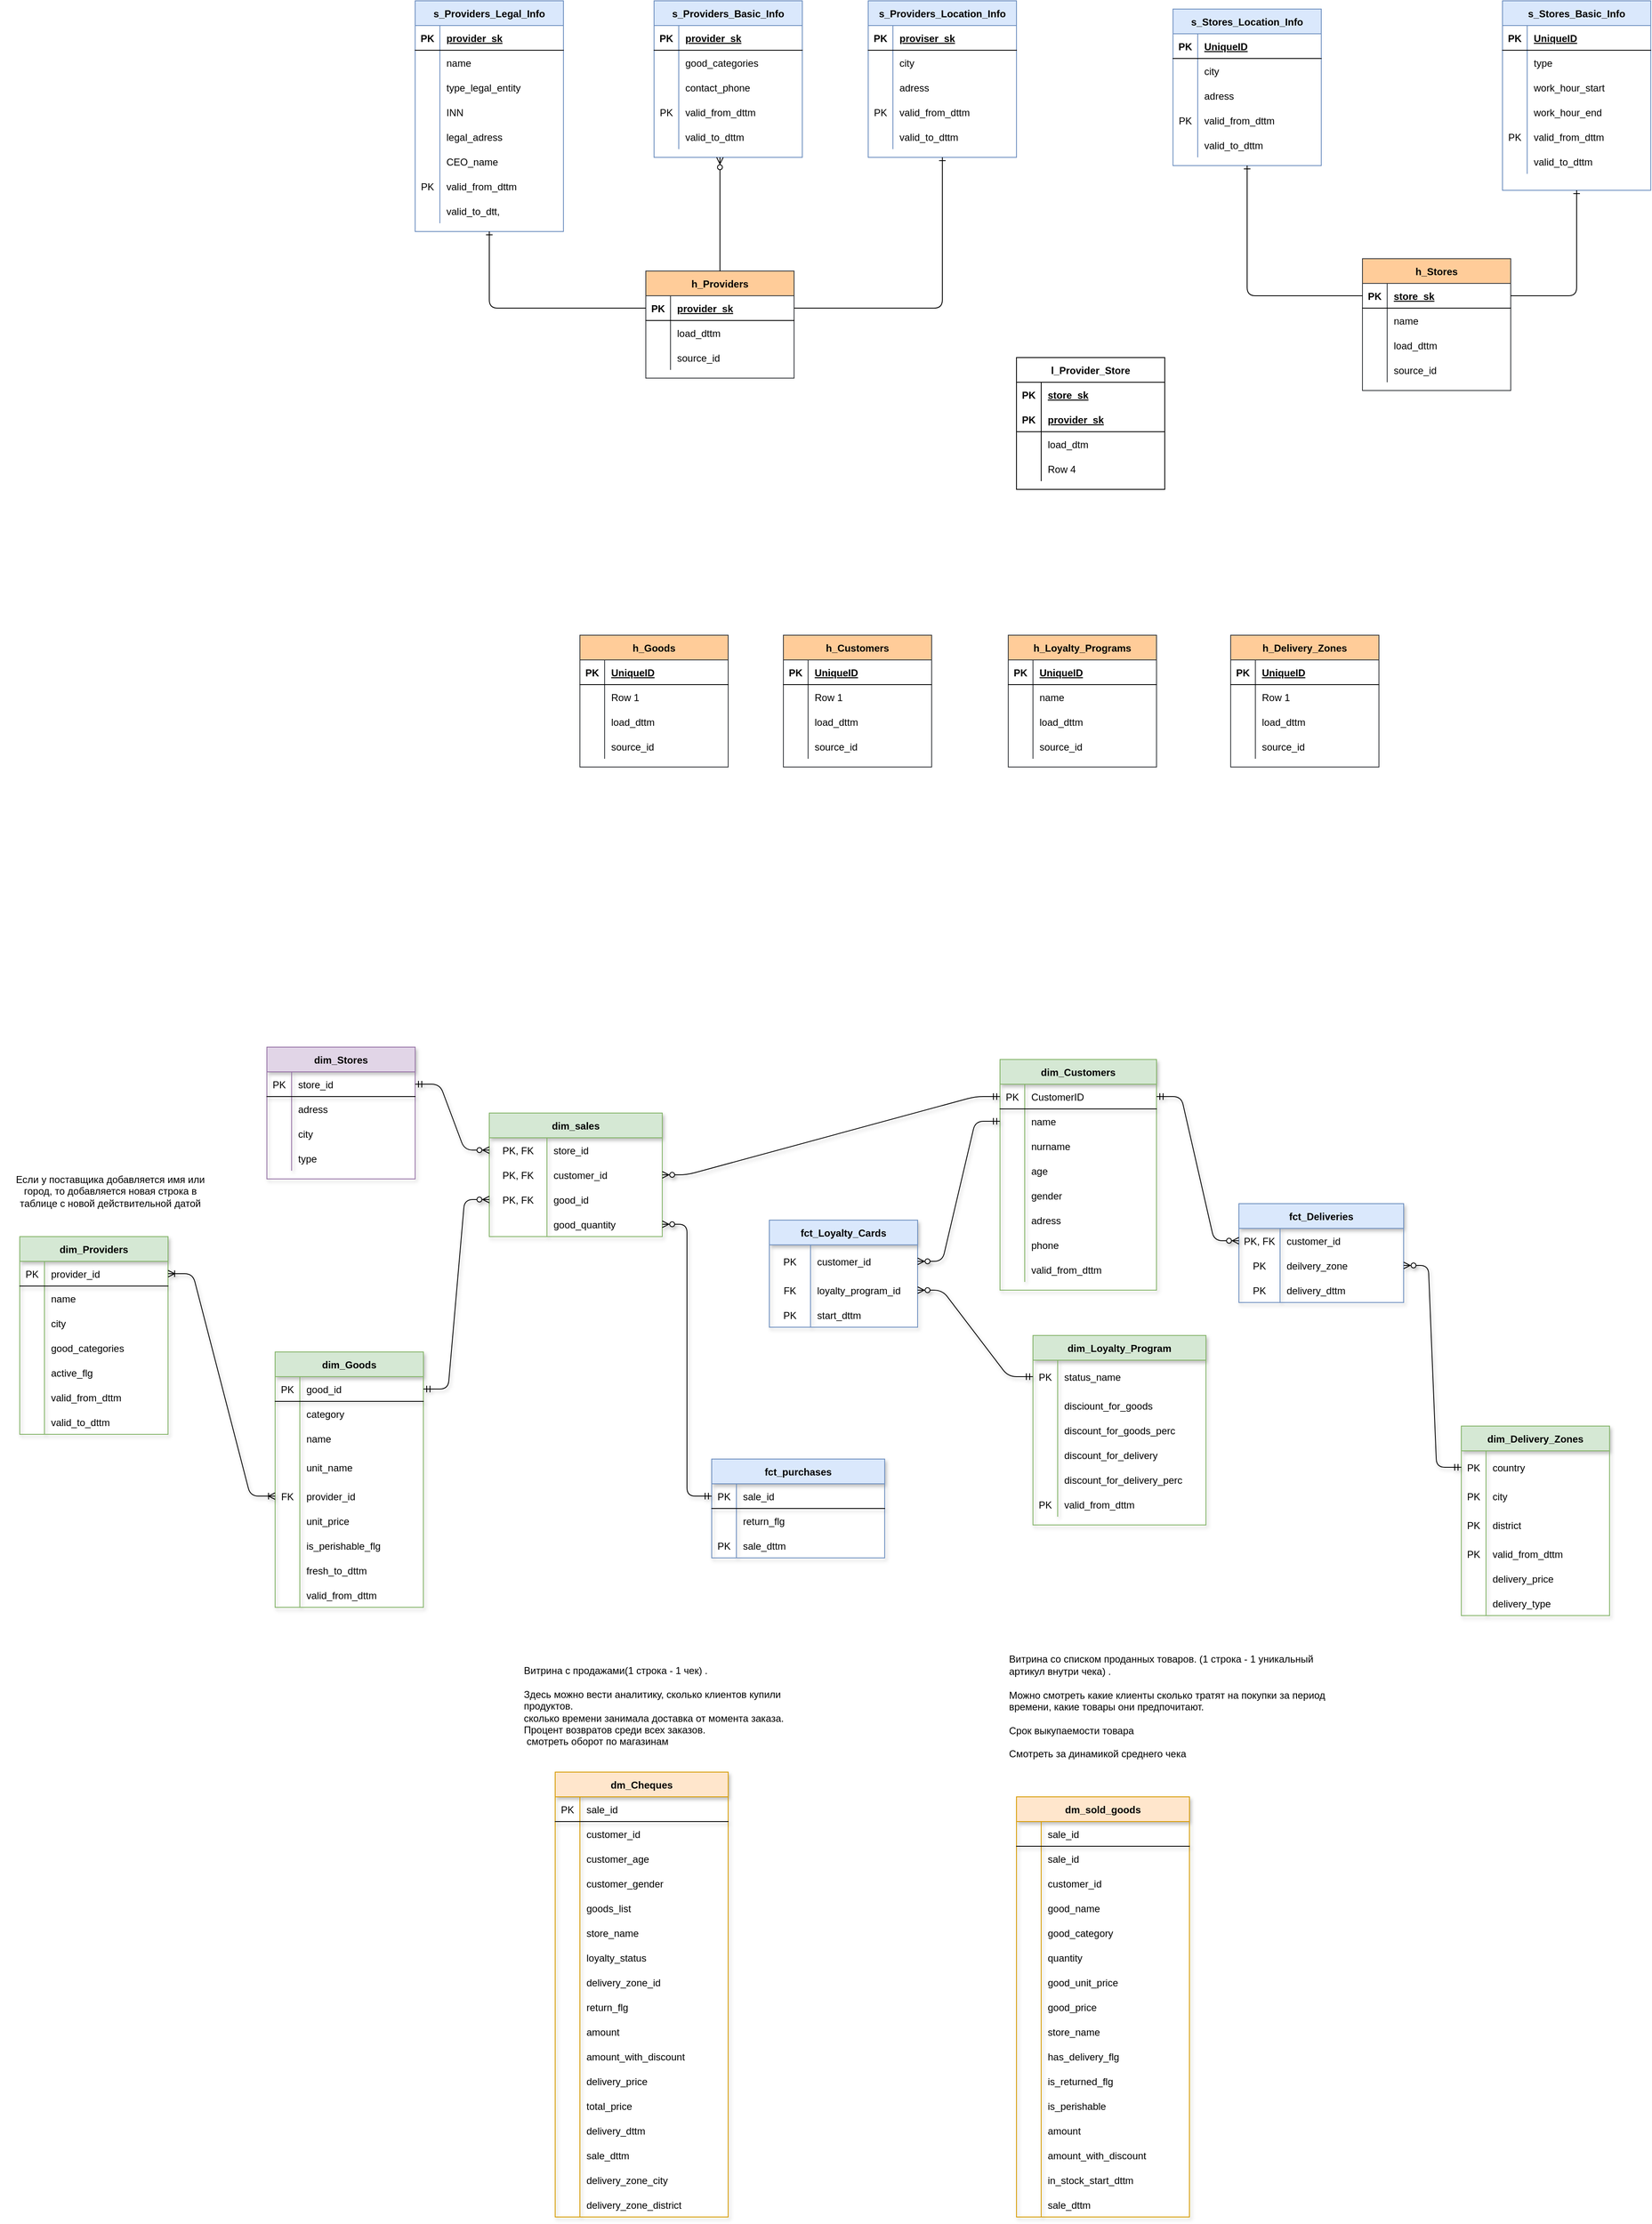<mxfile version="15.0.6" type="github">
  <diagram id="3vztMz24TurzWw2ImpLo" name="Page-1">
    <mxGraphModel dx="2784" dy="4230" grid="1" gridSize="10" guides="1" tooltips="1" connect="1" arrows="1" fold="1" page="1" pageScale="1" pageWidth="827" pageHeight="1169" math="0" shadow="0">
      <root>
        <mxCell id="0" />
        <mxCell id="1" parent="0" />
        <mxCell id="ls4i8sB4guF4dH7JO23H-471" value="dm_Cheques" style="shape=table;startSize=30;container=1;collapsible=1;childLayout=tableLayout;fixedRows=1;rowLines=0;fontStyle=1;align=center;resizeLast=1;fillColor=#ffe6cc;strokeColor=#d79b00;shadow=1;" parent="1" vertex="1">
          <mxGeometry x="-690" y="-1270" width="210" height="540" as="geometry" />
        </mxCell>
        <mxCell id="ls4i8sB4guF4dH7JO23H-472" value="" style="shape=partialRectangle;collapsible=0;dropTarget=0;pointerEvents=0;fillColor=none;top=0;left=0;bottom=1;right=0;points=[[0,0.5],[1,0.5]];portConstraint=eastwest;shadow=1;" parent="ls4i8sB4guF4dH7JO23H-471" vertex="1">
          <mxGeometry y="30" width="210" height="30" as="geometry" />
        </mxCell>
        <mxCell id="ls4i8sB4guF4dH7JO23H-473" value="PK" style="shape=partialRectangle;connectable=0;fillColor=none;top=0;left=0;bottom=0;right=0;fontStyle=0;overflow=hidden;shadow=1;" parent="ls4i8sB4guF4dH7JO23H-472" vertex="1">
          <mxGeometry width="30" height="30" as="geometry" />
        </mxCell>
        <mxCell id="ls4i8sB4guF4dH7JO23H-474" value="sale_id" style="shape=partialRectangle;connectable=0;fillColor=none;top=0;left=0;bottom=0;right=0;align=left;spacingLeft=6;fontStyle=0;overflow=hidden;shadow=1;" parent="ls4i8sB4guF4dH7JO23H-472" vertex="1">
          <mxGeometry x="30" width="180" height="30" as="geometry" />
        </mxCell>
        <mxCell id="ls4i8sB4guF4dH7JO23H-475" value="" style="shape=partialRectangle;collapsible=0;dropTarget=0;pointerEvents=0;fillColor=none;top=0;left=0;bottom=0;right=0;points=[[0,0.5],[1,0.5]];portConstraint=eastwest;shadow=1;" parent="ls4i8sB4guF4dH7JO23H-471" vertex="1">
          <mxGeometry y="60" width="210" height="30" as="geometry" />
        </mxCell>
        <mxCell id="ls4i8sB4guF4dH7JO23H-476" value="" style="shape=partialRectangle;connectable=0;fillColor=none;top=0;left=0;bottom=0;right=0;editable=1;overflow=hidden;shadow=1;" parent="ls4i8sB4guF4dH7JO23H-475" vertex="1">
          <mxGeometry width="30" height="30" as="geometry" />
        </mxCell>
        <mxCell id="ls4i8sB4guF4dH7JO23H-477" value="customer_id" style="shape=partialRectangle;connectable=0;fillColor=none;top=0;left=0;bottom=0;right=0;align=left;spacingLeft=6;overflow=hidden;shadow=1;" parent="ls4i8sB4guF4dH7JO23H-475" vertex="1">
          <mxGeometry x="30" width="180" height="30" as="geometry" />
        </mxCell>
        <mxCell id="ls4i8sB4guF4dH7JO23H-520" value="" style="shape=partialRectangle;collapsible=0;dropTarget=0;pointerEvents=0;fillColor=none;top=0;left=0;bottom=0;right=0;points=[[0,0.5],[1,0.5]];portConstraint=eastwest;shadow=1;" parent="ls4i8sB4guF4dH7JO23H-471" vertex="1">
          <mxGeometry y="90" width="210" height="30" as="geometry" />
        </mxCell>
        <mxCell id="ls4i8sB4guF4dH7JO23H-521" value="" style="shape=partialRectangle;connectable=0;fillColor=none;top=0;left=0;bottom=0;right=0;editable=1;overflow=hidden;" parent="ls4i8sB4guF4dH7JO23H-520" vertex="1">
          <mxGeometry width="30" height="30" as="geometry" />
        </mxCell>
        <mxCell id="ls4i8sB4guF4dH7JO23H-522" value="customer_age" style="shape=partialRectangle;connectable=0;fillColor=none;top=0;left=0;bottom=0;right=0;align=left;spacingLeft=6;overflow=hidden;" parent="ls4i8sB4guF4dH7JO23H-520" vertex="1">
          <mxGeometry x="30" width="180" height="30" as="geometry" />
        </mxCell>
        <mxCell id="ls4i8sB4guF4dH7JO23H-523" value="" style="shape=partialRectangle;collapsible=0;dropTarget=0;pointerEvents=0;fillColor=none;top=0;left=0;bottom=0;right=0;points=[[0,0.5],[1,0.5]];portConstraint=eastwest;shadow=1;" parent="ls4i8sB4guF4dH7JO23H-471" vertex="1">
          <mxGeometry y="120" width="210" height="30" as="geometry" />
        </mxCell>
        <mxCell id="ls4i8sB4guF4dH7JO23H-524" value="" style="shape=partialRectangle;connectable=0;fillColor=none;top=0;left=0;bottom=0;right=0;editable=1;overflow=hidden;" parent="ls4i8sB4guF4dH7JO23H-523" vertex="1">
          <mxGeometry width="30" height="30" as="geometry" />
        </mxCell>
        <mxCell id="ls4i8sB4guF4dH7JO23H-525" value="customer_gender" style="shape=partialRectangle;connectable=0;fillColor=none;top=0;left=0;bottom=0;right=0;align=left;spacingLeft=6;overflow=hidden;" parent="ls4i8sB4guF4dH7JO23H-523" vertex="1">
          <mxGeometry x="30" width="180" height="30" as="geometry" />
        </mxCell>
        <mxCell id="ls4i8sB4guF4dH7JO23H-529" value="" style="shape=partialRectangle;collapsible=0;dropTarget=0;pointerEvents=0;fillColor=none;top=0;left=0;bottom=0;right=0;points=[[0,0.5],[1,0.5]];portConstraint=eastwest;shadow=1;" parent="ls4i8sB4guF4dH7JO23H-471" vertex="1">
          <mxGeometry y="150" width="210" height="30" as="geometry" />
        </mxCell>
        <mxCell id="ls4i8sB4guF4dH7JO23H-530" value="" style="shape=partialRectangle;connectable=0;fillColor=none;top=0;left=0;bottom=0;right=0;editable=1;overflow=hidden;" parent="ls4i8sB4guF4dH7JO23H-529" vertex="1">
          <mxGeometry width="30" height="30" as="geometry" />
        </mxCell>
        <mxCell id="ls4i8sB4guF4dH7JO23H-531" value="goods_list" style="shape=partialRectangle;connectable=0;fillColor=none;top=0;left=0;bottom=0;right=0;align=left;spacingLeft=6;overflow=hidden;" parent="ls4i8sB4guF4dH7JO23H-529" vertex="1">
          <mxGeometry x="30" width="180" height="30" as="geometry" />
        </mxCell>
        <mxCell id="ls4i8sB4guF4dH7JO23H-487" value="" style="shape=partialRectangle;collapsible=0;dropTarget=0;pointerEvents=0;fillColor=none;top=0;left=0;bottom=0;right=0;points=[[0,0.5],[1,0.5]];portConstraint=eastwest;shadow=1;" parent="ls4i8sB4guF4dH7JO23H-471" vertex="1">
          <mxGeometry y="180" width="210" height="30" as="geometry" />
        </mxCell>
        <mxCell id="ls4i8sB4guF4dH7JO23H-488" value="" style="shape=partialRectangle;connectable=0;fillColor=none;top=0;left=0;bottom=0;right=0;fontStyle=0;overflow=hidden;shadow=1;" parent="ls4i8sB4guF4dH7JO23H-487" vertex="1">
          <mxGeometry width="30" height="30" as="geometry" />
        </mxCell>
        <mxCell id="ls4i8sB4guF4dH7JO23H-489" value="store_name" style="shape=partialRectangle;connectable=0;fillColor=none;top=0;left=0;bottom=0;right=0;align=left;spacingLeft=6;fontStyle=0;overflow=hidden;shadow=1;" parent="ls4i8sB4guF4dH7JO23H-487" vertex="1">
          <mxGeometry x="30" width="180" height="30" as="geometry" />
        </mxCell>
        <mxCell id="ls4i8sB4guF4dH7JO23H-800" value="" style="shape=partialRectangle;collapsible=0;dropTarget=0;pointerEvents=0;fillColor=none;top=0;left=0;bottom=0;right=0;points=[[0,0.5],[1,0.5]];portConstraint=eastwest;shadow=1;" parent="ls4i8sB4guF4dH7JO23H-471" vertex="1">
          <mxGeometry y="210" width="210" height="30" as="geometry" />
        </mxCell>
        <mxCell id="ls4i8sB4guF4dH7JO23H-801" value="" style="shape=partialRectangle;connectable=0;fillColor=none;top=0;left=0;bottom=0;right=0;editable=1;overflow=hidden;" parent="ls4i8sB4guF4dH7JO23H-800" vertex="1">
          <mxGeometry width="30" height="30" as="geometry" />
        </mxCell>
        <mxCell id="ls4i8sB4guF4dH7JO23H-802" value="loyalty_status" style="shape=partialRectangle;connectable=0;fillColor=none;top=0;left=0;bottom=0;right=0;align=left;spacingLeft=6;overflow=hidden;" parent="ls4i8sB4guF4dH7JO23H-800" vertex="1">
          <mxGeometry x="30" width="180" height="30" as="geometry" />
        </mxCell>
        <mxCell id="ls4i8sB4guF4dH7JO23H-496" value="" style="shape=partialRectangle;collapsible=0;dropTarget=0;pointerEvents=0;fillColor=none;top=0;left=0;bottom=0;right=0;points=[[0,0.5],[1,0.5]];portConstraint=eastwest;shadow=1;" parent="ls4i8sB4guF4dH7JO23H-471" vertex="1">
          <mxGeometry y="240" width="210" height="30" as="geometry" />
        </mxCell>
        <mxCell id="ls4i8sB4guF4dH7JO23H-497" value="" style="shape=partialRectangle;connectable=0;fillColor=none;top=0;left=0;bottom=0;right=0;editable=1;overflow=hidden;shadow=1;" parent="ls4i8sB4guF4dH7JO23H-496" vertex="1">
          <mxGeometry width="30" height="30" as="geometry" />
        </mxCell>
        <mxCell id="ls4i8sB4guF4dH7JO23H-498" value="delivery_zone_id" style="shape=partialRectangle;connectable=0;fillColor=none;top=0;left=0;bottom=0;right=0;align=left;spacingLeft=6;overflow=hidden;shadow=1;" parent="ls4i8sB4guF4dH7JO23H-496" vertex="1">
          <mxGeometry x="30" width="180" height="30" as="geometry" />
        </mxCell>
        <mxCell id="ls4i8sB4guF4dH7JO23H-499" value="" style="shape=partialRectangle;collapsible=0;dropTarget=0;pointerEvents=0;fillColor=none;top=0;left=0;bottom=0;right=0;points=[[0,0.5],[1,0.5]];portConstraint=eastwest;shadow=1;" parent="ls4i8sB4guF4dH7JO23H-471" vertex="1">
          <mxGeometry y="270" width="210" height="30" as="geometry" />
        </mxCell>
        <mxCell id="ls4i8sB4guF4dH7JO23H-500" value="" style="shape=partialRectangle;connectable=0;fillColor=none;top=0;left=0;bottom=0;right=0;editable=1;overflow=hidden;shadow=1;" parent="ls4i8sB4guF4dH7JO23H-499" vertex="1">
          <mxGeometry width="30" height="30" as="geometry" />
        </mxCell>
        <mxCell id="ls4i8sB4guF4dH7JO23H-501" value="return_flg" style="shape=partialRectangle;connectable=0;fillColor=none;top=0;left=0;bottom=0;right=0;align=left;spacingLeft=6;overflow=hidden;shadow=1;" parent="ls4i8sB4guF4dH7JO23H-499" vertex="1">
          <mxGeometry x="30" width="180" height="30" as="geometry" />
        </mxCell>
        <mxCell id="ls4i8sB4guF4dH7JO23H-505" value="" style="shape=partialRectangle;collapsible=0;dropTarget=0;pointerEvents=0;fillColor=none;top=0;left=0;bottom=0;right=0;points=[[0,0.5],[1,0.5]];portConstraint=eastwest;shadow=1;" parent="ls4i8sB4guF4dH7JO23H-471" vertex="1">
          <mxGeometry y="300" width="210" height="30" as="geometry" />
        </mxCell>
        <mxCell id="ls4i8sB4guF4dH7JO23H-506" value="" style="shape=partialRectangle;connectable=0;fillColor=none;top=0;left=0;bottom=0;right=0;editable=1;overflow=hidden;shadow=1;" parent="ls4i8sB4guF4dH7JO23H-505" vertex="1">
          <mxGeometry width="30" height="30" as="geometry" />
        </mxCell>
        <mxCell id="ls4i8sB4guF4dH7JO23H-507" value="amount" style="shape=partialRectangle;connectable=0;fillColor=none;top=0;left=0;bottom=0;right=0;align=left;spacingLeft=6;overflow=hidden;shadow=1;" parent="ls4i8sB4guF4dH7JO23H-505" vertex="1">
          <mxGeometry x="30" width="180" height="30" as="geometry" />
        </mxCell>
        <mxCell id="ls4i8sB4guF4dH7JO23H-508" value="" style="shape=partialRectangle;collapsible=0;dropTarget=0;pointerEvents=0;fillColor=none;top=0;left=0;bottom=0;right=0;points=[[0,0.5],[1,0.5]];portConstraint=eastwest;shadow=1;" parent="ls4i8sB4guF4dH7JO23H-471" vertex="1">
          <mxGeometry y="330" width="210" height="30" as="geometry" />
        </mxCell>
        <mxCell id="ls4i8sB4guF4dH7JO23H-509" value="" style="shape=partialRectangle;connectable=0;fillColor=none;top=0;left=0;bottom=0;right=0;editable=1;overflow=hidden;shadow=1;" parent="ls4i8sB4guF4dH7JO23H-508" vertex="1">
          <mxGeometry width="30" height="30" as="geometry" />
        </mxCell>
        <mxCell id="ls4i8sB4guF4dH7JO23H-510" value="amount_with_discount" style="shape=partialRectangle;connectable=0;fillColor=none;top=0;left=0;bottom=0;right=0;align=left;spacingLeft=6;overflow=hidden;shadow=1;" parent="ls4i8sB4guF4dH7JO23H-508" vertex="1">
          <mxGeometry x="30" width="180" height="30" as="geometry" />
        </mxCell>
        <mxCell id="ls4i8sB4guF4dH7JO23H-511" value="" style="shape=partialRectangle;collapsible=0;dropTarget=0;pointerEvents=0;fillColor=none;top=0;left=0;bottom=0;right=0;points=[[0,0.5],[1,0.5]];portConstraint=eastwest;shadow=1;" parent="ls4i8sB4guF4dH7JO23H-471" vertex="1">
          <mxGeometry y="360" width="210" height="30" as="geometry" />
        </mxCell>
        <mxCell id="ls4i8sB4guF4dH7JO23H-512" value="" style="shape=partialRectangle;connectable=0;fillColor=none;top=0;left=0;bottom=0;right=0;editable=1;overflow=hidden;shadow=1;" parent="ls4i8sB4guF4dH7JO23H-511" vertex="1">
          <mxGeometry width="30" height="30" as="geometry" />
        </mxCell>
        <mxCell id="ls4i8sB4guF4dH7JO23H-513" value="delivery_price" style="shape=partialRectangle;connectable=0;fillColor=none;top=0;left=0;bottom=0;right=0;align=left;spacingLeft=6;overflow=hidden;shadow=1;" parent="ls4i8sB4guF4dH7JO23H-511" vertex="1">
          <mxGeometry x="30" width="180" height="30" as="geometry" />
        </mxCell>
        <mxCell id="ls4i8sB4guF4dH7JO23H-502" value="" style="shape=partialRectangle;collapsible=0;dropTarget=0;pointerEvents=0;fillColor=none;top=0;left=0;bottom=0;right=0;points=[[0,0.5],[1,0.5]];portConstraint=eastwest;shadow=1;" parent="ls4i8sB4guF4dH7JO23H-471" vertex="1">
          <mxGeometry y="390" width="210" height="30" as="geometry" />
        </mxCell>
        <mxCell id="ls4i8sB4guF4dH7JO23H-503" value="" style="shape=partialRectangle;connectable=0;fillColor=none;top=0;left=0;bottom=0;right=0;editable=1;overflow=hidden;shadow=1;" parent="ls4i8sB4guF4dH7JO23H-502" vertex="1">
          <mxGeometry width="30" height="30" as="geometry" />
        </mxCell>
        <mxCell id="ls4i8sB4guF4dH7JO23H-504" value="total_price" style="shape=partialRectangle;connectable=0;fillColor=none;top=0;left=0;bottom=0;right=0;align=left;spacingLeft=6;overflow=hidden;shadow=1;" parent="ls4i8sB4guF4dH7JO23H-502" vertex="1">
          <mxGeometry x="30" width="180" height="30" as="geometry" />
        </mxCell>
        <mxCell id="ls4i8sB4guF4dH7JO23H-493" value="" style="shape=partialRectangle;collapsible=0;dropTarget=0;pointerEvents=0;fillColor=none;top=0;left=0;bottom=0;right=0;points=[[0,0.5],[1,0.5]];portConstraint=eastwest;shadow=1;" parent="ls4i8sB4guF4dH7JO23H-471" vertex="1">
          <mxGeometry y="420" width="210" height="30" as="geometry" />
        </mxCell>
        <mxCell id="ls4i8sB4guF4dH7JO23H-494" value="" style="shape=partialRectangle;connectable=0;fillColor=none;top=0;left=0;bottom=0;right=0;editable=1;overflow=hidden;shadow=1;" parent="ls4i8sB4guF4dH7JO23H-493" vertex="1">
          <mxGeometry width="30" height="30" as="geometry" />
        </mxCell>
        <mxCell id="ls4i8sB4guF4dH7JO23H-495" value="delivery_dttm" style="shape=partialRectangle;connectable=0;fillColor=none;top=0;left=0;bottom=0;right=0;align=left;spacingLeft=6;overflow=hidden;shadow=1;" parent="ls4i8sB4guF4dH7JO23H-493" vertex="1">
          <mxGeometry x="30" width="180" height="30" as="geometry" />
        </mxCell>
        <mxCell id="ls4i8sB4guF4dH7JO23H-514" value="" style="shape=partialRectangle;collapsible=0;dropTarget=0;pointerEvents=0;fillColor=none;top=0;left=0;bottom=0;right=0;points=[[0,0.5],[1,0.5]];portConstraint=eastwest;shadow=1;" parent="ls4i8sB4guF4dH7JO23H-471" vertex="1">
          <mxGeometry y="450" width="210" height="30" as="geometry" />
        </mxCell>
        <mxCell id="ls4i8sB4guF4dH7JO23H-515" value="" style="shape=partialRectangle;connectable=0;fillColor=none;top=0;left=0;bottom=0;right=0;fontStyle=0;overflow=hidden;" parent="ls4i8sB4guF4dH7JO23H-514" vertex="1">
          <mxGeometry width="30" height="30" as="geometry" />
        </mxCell>
        <mxCell id="ls4i8sB4guF4dH7JO23H-516" value="sale_dttm" style="shape=partialRectangle;connectable=0;fillColor=none;top=0;left=0;bottom=0;right=0;align=left;spacingLeft=6;fontStyle=0;overflow=hidden;" parent="ls4i8sB4guF4dH7JO23H-514" vertex="1">
          <mxGeometry x="30" width="180" height="30" as="geometry" />
        </mxCell>
        <mxCell id="ls4i8sB4guF4dH7JO23H-588" value="" style="shape=partialRectangle;collapsible=0;dropTarget=0;pointerEvents=0;fillColor=none;top=0;left=0;bottom=0;right=0;points=[[0,0.5],[1,0.5]];portConstraint=eastwest;shadow=1;" parent="ls4i8sB4guF4dH7JO23H-471" vertex="1">
          <mxGeometry y="480" width="210" height="30" as="geometry" />
        </mxCell>
        <mxCell id="ls4i8sB4guF4dH7JO23H-589" value="" style="shape=partialRectangle;connectable=0;fillColor=none;top=0;left=0;bottom=0;right=0;editable=1;overflow=hidden;" parent="ls4i8sB4guF4dH7JO23H-588" vertex="1">
          <mxGeometry width="30" height="30" as="geometry" />
        </mxCell>
        <mxCell id="ls4i8sB4guF4dH7JO23H-590" value="delivery_zone_city" style="shape=partialRectangle;connectable=0;fillColor=none;top=0;left=0;bottom=0;right=0;align=left;spacingLeft=6;overflow=hidden;" parent="ls4i8sB4guF4dH7JO23H-588" vertex="1">
          <mxGeometry x="30" width="180" height="30" as="geometry" />
        </mxCell>
        <mxCell id="ls4i8sB4guF4dH7JO23H-591" value="" style="shape=partialRectangle;collapsible=0;dropTarget=0;pointerEvents=0;fillColor=none;top=0;left=0;bottom=0;right=0;points=[[0,0.5],[1,0.5]];portConstraint=eastwest;shadow=1;" parent="ls4i8sB4guF4dH7JO23H-471" vertex="1">
          <mxGeometry y="510" width="210" height="30" as="geometry" />
        </mxCell>
        <mxCell id="ls4i8sB4guF4dH7JO23H-592" value="" style="shape=partialRectangle;connectable=0;fillColor=none;top=0;left=0;bottom=0;right=0;editable=1;overflow=hidden;" parent="ls4i8sB4guF4dH7JO23H-591" vertex="1">
          <mxGeometry width="30" height="30" as="geometry" />
        </mxCell>
        <mxCell id="ls4i8sB4guF4dH7JO23H-593" value="delivery_zone_district" style="shape=partialRectangle;connectable=0;fillColor=none;top=0;left=0;bottom=0;right=0;align=left;spacingLeft=6;overflow=hidden;" parent="ls4i8sB4guF4dH7JO23H-591" vertex="1">
          <mxGeometry x="30" width="180" height="30" as="geometry" />
        </mxCell>
        <mxCell id="ls4i8sB4guF4dH7JO23H-535" value="dm_sold_goods" style="shape=table;startSize=30;container=1;collapsible=1;childLayout=tableLayout;fixedRows=1;rowLines=0;fontStyle=1;align=center;resizeLast=1;fillColor=#ffe6cc;strokeColor=#d79b00;shadow=1;" parent="1" vertex="1">
          <mxGeometry x="-130" y="-1240" width="210" height="510" as="geometry" />
        </mxCell>
        <mxCell id="ls4i8sB4guF4dH7JO23H-536" value="" style="shape=partialRectangle;collapsible=0;dropTarget=0;pointerEvents=0;fillColor=none;top=0;left=0;bottom=1;right=0;points=[[0,0.5],[1,0.5]];portConstraint=eastwest;shadow=1;" parent="ls4i8sB4guF4dH7JO23H-535" vertex="1">
          <mxGeometry y="30" width="210" height="30" as="geometry" />
        </mxCell>
        <mxCell id="ls4i8sB4guF4dH7JO23H-537" value="" style="shape=partialRectangle;connectable=0;fillColor=none;top=0;left=0;bottom=0;right=0;fontStyle=0;overflow=hidden;shadow=1;" parent="ls4i8sB4guF4dH7JO23H-536" vertex="1">
          <mxGeometry width="30" height="30" as="geometry" />
        </mxCell>
        <mxCell id="ls4i8sB4guF4dH7JO23H-538" value="sale_id" style="shape=partialRectangle;connectable=0;fillColor=none;top=0;left=0;bottom=0;right=0;align=left;spacingLeft=6;fontStyle=0;overflow=hidden;shadow=1;" parent="ls4i8sB4guF4dH7JO23H-536" vertex="1">
          <mxGeometry x="30" width="180" height="30" as="geometry" />
        </mxCell>
        <mxCell id="ls4i8sB4guF4dH7JO23H-598" value="" style="shape=partialRectangle;collapsible=0;dropTarget=0;pointerEvents=0;fillColor=none;top=0;left=0;bottom=0;right=0;points=[[0,0.5],[1,0.5]];portConstraint=eastwest;shadow=1;" parent="ls4i8sB4guF4dH7JO23H-535" vertex="1">
          <mxGeometry y="60" width="210" height="30" as="geometry" />
        </mxCell>
        <mxCell id="ls4i8sB4guF4dH7JO23H-599" value="" style="shape=partialRectangle;connectable=0;fillColor=none;top=0;left=0;bottom=0;right=0;editable=1;overflow=hidden;" parent="ls4i8sB4guF4dH7JO23H-598" vertex="1">
          <mxGeometry width="30" height="30" as="geometry" />
        </mxCell>
        <mxCell id="ls4i8sB4guF4dH7JO23H-600" value="sale_id" style="shape=partialRectangle;connectable=0;fillColor=none;top=0;left=0;bottom=0;right=0;align=left;spacingLeft=6;overflow=hidden;" parent="ls4i8sB4guF4dH7JO23H-598" vertex="1">
          <mxGeometry x="30" width="180" height="30" as="geometry" />
        </mxCell>
        <mxCell id="ls4i8sB4guF4dH7JO23H-539" value="" style="shape=partialRectangle;collapsible=0;dropTarget=0;pointerEvents=0;fillColor=none;top=0;left=0;bottom=0;right=0;points=[[0,0.5],[1,0.5]];portConstraint=eastwest;shadow=1;" parent="ls4i8sB4guF4dH7JO23H-535" vertex="1">
          <mxGeometry y="90" width="210" height="30" as="geometry" />
        </mxCell>
        <mxCell id="ls4i8sB4guF4dH7JO23H-540" value="" style="shape=partialRectangle;connectable=0;fillColor=none;top=0;left=0;bottom=0;right=0;editable=1;overflow=hidden;shadow=1;" parent="ls4i8sB4guF4dH7JO23H-539" vertex="1">
          <mxGeometry width="30" height="30" as="geometry" />
        </mxCell>
        <mxCell id="ls4i8sB4guF4dH7JO23H-541" value="customer_id" style="shape=partialRectangle;connectable=0;fillColor=none;top=0;left=0;bottom=0;right=0;align=left;spacingLeft=6;overflow=hidden;shadow=1;" parent="ls4i8sB4guF4dH7JO23H-539" vertex="1">
          <mxGeometry x="30" width="180" height="30" as="geometry" />
        </mxCell>
        <mxCell id="ls4i8sB4guF4dH7JO23H-542" value="" style="shape=partialRectangle;collapsible=0;dropTarget=0;pointerEvents=0;fillColor=none;top=0;left=0;bottom=0;right=0;points=[[0,0.5],[1,0.5]];portConstraint=eastwest;shadow=1;" parent="ls4i8sB4guF4dH7JO23H-535" vertex="1">
          <mxGeometry y="120" width="210" height="30" as="geometry" />
        </mxCell>
        <mxCell id="ls4i8sB4guF4dH7JO23H-543" value="" style="shape=partialRectangle;connectable=0;fillColor=none;top=0;left=0;bottom=0;right=0;editable=1;overflow=hidden;" parent="ls4i8sB4guF4dH7JO23H-542" vertex="1">
          <mxGeometry width="30" height="30" as="geometry" />
        </mxCell>
        <mxCell id="ls4i8sB4guF4dH7JO23H-544" value="good_name" style="shape=partialRectangle;connectable=0;fillColor=none;top=0;left=0;bottom=0;right=0;align=left;spacingLeft=6;overflow=hidden;" parent="ls4i8sB4guF4dH7JO23H-542" vertex="1">
          <mxGeometry x="30" width="180" height="30" as="geometry" />
        </mxCell>
        <mxCell id="ls4i8sB4guF4dH7JO23H-548" value="" style="shape=partialRectangle;collapsible=0;dropTarget=0;pointerEvents=0;fillColor=none;top=0;left=0;bottom=0;right=0;points=[[0,0.5],[1,0.5]];portConstraint=eastwest;shadow=1;" parent="ls4i8sB4guF4dH7JO23H-535" vertex="1">
          <mxGeometry y="150" width="210" height="30" as="geometry" />
        </mxCell>
        <mxCell id="ls4i8sB4guF4dH7JO23H-549" value="" style="shape=partialRectangle;connectable=0;fillColor=none;top=0;left=0;bottom=0;right=0;editable=1;overflow=hidden;" parent="ls4i8sB4guF4dH7JO23H-548" vertex="1">
          <mxGeometry width="30" height="30" as="geometry" />
        </mxCell>
        <mxCell id="ls4i8sB4guF4dH7JO23H-550" value="good_category" style="shape=partialRectangle;connectable=0;fillColor=none;top=0;left=0;bottom=0;right=0;align=left;spacingLeft=6;overflow=hidden;" parent="ls4i8sB4guF4dH7JO23H-548" vertex="1">
          <mxGeometry x="30" width="180" height="30" as="geometry" />
        </mxCell>
        <mxCell id="ls4i8sB4guF4dH7JO23H-545" value="" style="shape=partialRectangle;collapsible=0;dropTarget=0;pointerEvents=0;fillColor=none;top=0;left=0;bottom=0;right=0;points=[[0,0.5],[1,0.5]];portConstraint=eastwest;shadow=1;" parent="ls4i8sB4guF4dH7JO23H-535" vertex="1">
          <mxGeometry y="180" width="210" height="30" as="geometry" />
        </mxCell>
        <mxCell id="ls4i8sB4guF4dH7JO23H-546" value="" style="shape=partialRectangle;connectable=0;fillColor=none;top=0;left=0;bottom=0;right=0;editable=1;overflow=hidden;" parent="ls4i8sB4guF4dH7JO23H-545" vertex="1">
          <mxGeometry width="30" height="30" as="geometry" />
        </mxCell>
        <mxCell id="ls4i8sB4guF4dH7JO23H-547" value="quantity" style="shape=partialRectangle;connectable=0;fillColor=none;top=0;left=0;bottom=0;right=0;align=left;spacingLeft=6;overflow=hidden;" parent="ls4i8sB4guF4dH7JO23H-545" vertex="1">
          <mxGeometry x="30" width="180" height="30" as="geometry" />
        </mxCell>
        <mxCell id="ls4i8sB4guF4dH7JO23H-557" value="" style="shape=partialRectangle;collapsible=0;dropTarget=0;pointerEvents=0;fillColor=none;top=0;left=0;bottom=0;right=0;points=[[0,0.5],[1,0.5]];portConstraint=eastwest;shadow=1;" parent="ls4i8sB4guF4dH7JO23H-535" vertex="1">
          <mxGeometry y="210" width="210" height="30" as="geometry" />
        </mxCell>
        <mxCell id="ls4i8sB4guF4dH7JO23H-558" value="" style="shape=partialRectangle;connectable=0;fillColor=none;top=0;left=0;bottom=0;right=0;fontStyle=0;overflow=hidden;shadow=1;" parent="ls4i8sB4guF4dH7JO23H-557" vertex="1">
          <mxGeometry width="30" height="30" as="geometry" />
        </mxCell>
        <mxCell id="ls4i8sB4guF4dH7JO23H-559" value="good_unit_price" style="shape=partialRectangle;connectable=0;fillColor=none;top=0;left=0;bottom=0;right=0;align=left;spacingLeft=6;fontStyle=0;overflow=hidden;shadow=1;" parent="ls4i8sB4guF4dH7JO23H-557" vertex="1">
          <mxGeometry x="30" width="180" height="30" as="geometry" />
        </mxCell>
        <mxCell id="ls4i8sB4guF4dH7JO23H-604" value="" style="shape=partialRectangle;collapsible=0;dropTarget=0;pointerEvents=0;fillColor=none;top=0;left=0;bottom=0;right=0;points=[[0,0.5],[1,0.5]];portConstraint=eastwest;shadow=1;" parent="ls4i8sB4guF4dH7JO23H-535" vertex="1">
          <mxGeometry y="240" width="210" height="30" as="geometry" />
        </mxCell>
        <mxCell id="ls4i8sB4guF4dH7JO23H-605" value="" style="shape=partialRectangle;connectable=0;fillColor=none;top=0;left=0;bottom=0;right=0;editable=1;overflow=hidden;" parent="ls4i8sB4guF4dH7JO23H-604" vertex="1">
          <mxGeometry width="30" height="30" as="geometry" />
        </mxCell>
        <mxCell id="ls4i8sB4guF4dH7JO23H-606" value="good_price" style="shape=partialRectangle;connectable=0;fillColor=none;top=0;left=0;bottom=0;right=0;align=left;spacingLeft=6;overflow=hidden;" parent="ls4i8sB4guF4dH7JO23H-604" vertex="1">
          <mxGeometry x="30" width="180" height="30" as="geometry" />
        </mxCell>
        <mxCell id="ls4i8sB4guF4dH7JO23H-554" value="" style="shape=partialRectangle;collapsible=0;dropTarget=0;pointerEvents=0;fillColor=none;top=0;left=0;bottom=0;right=0;points=[[0,0.5],[1,0.5]];portConstraint=eastwest;shadow=1;" parent="ls4i8sB4guF4dH7JO23H-535" vertex="1">
          <mxGeometry y="270" width="210" height="30" as="geometry" />
        </mxCell>
        <mxCell id="ls4i8sB4guF4dH7JO23H-555" value="" style="shape=partialRectangle;connectable=0;fillColor=none;top=0;left=0;bottom=0;right=0;fontStyle=0;overflow=hidden;shadow=1;" parent="ls4i8sB4guF4dH7JO23H-554" vertex="1">
          <mxGeometry width="30" height="30" as="geometry" />
        </mxCell>
        <mxCell id="ls4i8sB4guF4dH7JO23H-556" value="store_name" style="shape=partialRectangle;connectable=0;fillColor=none;top=0;left=0;bottom=0;right=0;align=left;spacingLeft=6;fontStyle=0;overflow=hidden;shadow=1;" parent="ls4i8sB4guF4dH7JO23H-554" vertex="1">
          <mxGeometry x="30" width="180" height="30" as="geometry" />
        </mxCell>
        <mxCell id="ls4i8sB4guF4dH7JO23H-595" value="" style="shape=partialRectangle;collapsible=0;dropTarget=0;pointerEvents=0;fillColor=none;top=0;left=0;bottom=0;right=0;points=[[0,0.5],[1,0.5]];portConstraint=eastwest;" parent="ls4i8sB4guF4dH7JO23H-535" vertex="1">
          <mxGeometry y="300" width="210" height="30" as="geometry" />
        </mxCell>
        <mxCell id="ls4i8sB4guF4dH7JO23H-596" value="" style="shape=partialRectangle;connectable=0;fillColor=none;top=0;left=0;bottom=0;right=0;editable=1;overflow=hidden;" parent="ls4i8sB4guF4dH7JO23H-595" vertex="1">
          <mxGeometry width="30" height="30" as="geometry" />
        </mxCell>
        <mxCell id="ls4i8sB4guF4dH7JO23H-597" value="has_delivery_flg" style="shape=partialRectangle;connectable=0;fillColor=none;top=0;left=0;bottom=0;right=0;align=left;spacingLeft=6;overflow=hidden;" parent="ls4i8sB4guF4dH7JO23H-595" vertex="1">
          <mxGeometry x="30" width="180" height="30" as="geometry" />
        </mxCell>
        <mxCell id="ls4i8sB4guF4dH7JO23H-601" value="" style="shape=partialRectangle;collapsible=0;dropTarget=0;pointerEvents=0;fillColor=none;top=0;left=0;bottom=0;right=0;points=[[0,0.5],[1,0.5]];portConstraint=eastwest;shadow=1;" parent="ls4i8sB4guF4dH7JO23H-535" vertex="1">
          <mxGeometry y="330" width="210" height="30" as="geometry" />
        </mxCell>
        <mxCell id="ls4i8sB4guF4dH7JO23H-602" value="" style="shape=partialRectangle;connectable=0;fillColor=none;top=0;left=0;bottom=0;right=0;editable=1;overflow=hidden;" parent="ls4i8sB4guF4dH7JO23H-601" vertex="1">
          <mxGeometry width="30" height="30" as="geometry" />
        </mxCell>
        <mxCell id="ls4i8sB4guF4dH7JO23H-603" value="is_returned_flg" style="shape=partialRectangle;connectable=0;fillColor=none;top=0;left=0;bottom=0;right=0;align=left;spacingLeft=6;overflow=hidden;" parent="ls4i8sB4guF4dH7JO23H-601" vertex="1">
          <mxGeometry x="30" width="180" height="30" as="geometry" />
        </mxCell>
        <mxCell id="ls4i8sB4guF4dH7JO23H-560" value="" style="shape=partialRectangle;collapsible=0;dropTarget=0;pointerEvents=0;fillColor=none;top=0;left=0;bottom=0;right=0;points=[[0,0.5],[1,0.5]];portConstraint=eastwest;shadow=1;" parent="ls4i8sB4guF4dH7JO23H-535" vertex="1">
          <mxGeometry y="360" width="210" height="30" as="geometry" />
        </mxCell>
        <mxCell id="ls4i8sB4guF4dH7JO23H-561" value="" style="shape=partialRectangle;connectable=0;fillColor=none;top=0;left=0;bottom=0;right=0;editable=1;overflow=hidden;shadow=1;" parent="ls4i8sB4guF4dH7JO23H-560" vertex="1">
          <mxGeometry width="30" height="30" as="geometry" />
        </mxCell>
        <mxCell id="ls4i8sB4guF4dH7JO23H-562" value="is_perishable " style="shape=partialRectangle;connectable=0;fillColor=none;top=0;left=0;bottom=0;right=0;align=left;spacingLeft=6;overflow=hidden;shadow=1;" parent="ls4i8sB4guF4dH7JO23H-560" vertex="1">
          <mxGeometry x="30" width="180" height="30" as="geometry" />
        </mxCell>
        <mxCell id="ls4i8sB4guF4dH7JO23H-569" value="" style="shape=partialRectangle;collapsible=0;dropTarget=0;pointerEvents=0;fillColor=none;top=0;left=0;bottom=0;right=0;points=[[0,0.5],[1,0.5]];portConstraint=eastwest;shadow=1;" parent="ls4i8sB4guF4dH7JO23H-535" vertex="1">
          <mxGeometry y="390" width="210" height="30" as="geometry" />
        </mxCell>
        <mxCell id="ls4i8sB4guF4dH7JO23H-570" value="" style="shape=partialRectangle;connectable=0;fillColor=none;top=0;left=0;bottom=0;right=0;editable=1;overflow=hidden;shadow=1;" parent="ls4i8sB4guF4dH7JO23H-569" vertex="1">
          <mxGeometry width="30" height="30" as="geometry" />
        </mxCell>
        <mxCell id="ls4i8sB4guF4dH7JO23H-571" value="amount" style="shape=partialRectangle;connectable=0;fillColor=none;top=0;left=0;bottom=0;right=0;align=left;spacingLeft=6;overflow=hidden;shadow=1;" parent="ls4i8sB4guF4dH7JO23H-569" vertex="1">
          <mxGeometry x="30" width="180" height="30" as="geometry" />
        </mxCell>
        <mxCell id="ls4i8sB4guF4dH7JO23H-572" value="" style="shape=partialRectangle;collapsible=0;dropTarget=0;pointerEvents=0;fillColor=none;top=0;left=0;bottom=0;right=0;points=[[0,0.5],[1,0.5]];portConstraint=eastwest;shadow=1;" parent="ls4i8sB4guF4dH7JO23H-535" vertex="1">
          <mxGeometry y="420" width="210" height="30" as="geometry" />
        </mxCell>
        <mxCell id="ls4i8sB4guF4dH7JO23H-573" value="" style="shape=partialRectangle;connectable=0;fillColor=none;top=0;left=0;bottom=0;right=0;editable=1;overflow=hidden;shadow=1;" parent="ls4i8sB4guF4dH7JO23H-572" vertex="1">
          <mxGeometry width="30" height="30" as="geometry" />
        </mxCell>
        <mxCell id="ls4i8sB4guF4dH7JO23H-574" value="amount_with_discount" style="shape=partialRectangle;connectable=0;fillColor=none;top=0;left=0;bottom=0;right=0;align=left;spacingLeft=6;overflow=hidden;shadow=1;" parent="ls4i8sB4guF4dH7JO23H-572" vertex="1">
          <mxGeometry x="30" width="180" height="30" as="geometry" />
        </mxCell>
        <mxCell id="ls4i8sB4guF4dH7JO23H-613" value="" style="shape=partialRectangle;collapsible=0;dropTarget=0;pointerEvents=0;fillColor=none;top=0;left=0;bottom=0;right=0;points=[[0,0.5],[1,0.5]];portConstraint=eastwest;shadow=1;" parent="ls4i8sB4guF4dH7JO23H-535" vertex="1">
          <mxGeometry y="450" width="210" height="30" as="geometry" />
        </mxCell>
        <mxCell id="ls4i8sB4guF4dH7JO23H-614" value="" style="shape=partialRectangle;connectable=0;fillColor=none;top=0;left=0;bottom=0;right=0;editable=1;overflow=hidden;" parent="ls4i8sB4guF4dH7JO23H-613" vertex="1">
          <mxGeometry width="30" height="30" as="geometry" />
        </mxCell>
        <mxCell id="ls4i8sB4guF4dH7JO23H-615" value="in_stock_start_dttm" style="shape=partialRectangle;connectable=0;fillColor=none;top=0;left=0;bottom=0;right=0;align=left;spacingLeft=6;overflow=hidden;" parent="ls4i8sB4guF4dH7JO23H-613" vertex="1">
          <mxGeometry x="30" width="180" height="30" as="geometry" />
        </mxCell>
        <mxCell id="ls4i8sB4guF4dH7JO23H-575" value="" style="shape=partialRectangle;collapsible=0;dropTarget=0;pointerEvents=0;fillColor=none;top=0;left=0;bottom=0;right=0;points=[[0,0.5],[1,0.5]];portConstraint=eastwest;shadow=1;" parent="ls4i8sB4guF4dH7JO23H-535" vertex="1">
          <mxGeometry y="480" width="210" height="30" as="geometry" />
        </mxCell>
        <mxCell id="ls4i8sB4guF4dH7JO23H-576" value="" style="shape=partialRectangle;connectable=0;fillColor=none;top=0;left=0;bottom=0;right=0;editable=1;overflow=hidden;shadow=1;" parent="ls4i8sB4guF4dH7JO23H-575" vertex="1">
          <mxGeometry width="30" height="30" as="geometry" />
        </mxCell>
        <mxCell id="ls4i8sB4guF4dH7JO23H-577" value="sale_dttm" style="shape=partialRectangle;connectable=0;fillColor=none;top=0;left=0;bottom=0;right=0;align=left;spacingLeft=6;overflow=hidden;shadow=1;" parent="ls4i8sB4guF4dH7JO23H-575" vertex="1">
          <mxGeometry x="30" width="180" height="30" as="geometry" />
        </mxCell>
        <mxCell id="ls4i8sB4guF4dH7JO23H-607" value="Витрина с продажами(1 строка - 1 чек) . &lt;br&gt;&lt;br&gt;Здесь можно вести аналитику, сколько клиентов купили продуктов.&lt;br&gt;сколько времени занимала доставка от момента заказа.&lt;br&gt;Процент возвратов среди всех заказов.&amp;nbsp;&lt;br&gt;&amp;nbsp;смотреть оборот по магазинам" style="text;html=1;strokeColor=none;fillColor=none;align=left;verticalAlign=middle;whiteSpace=wrap;rounded=0;shadow=1;" parent="1" vertex="1">
          <mxGeometry x="-730" y="-1410" width="370" height="120" as="geometry" />
        </mxCell>
        <mxCell id="ls4i8sB4guF4dH7JO23H-608" value="&lt;div style=&quot;text-align: left&quot;&gt;&lt;span&gt;Витрина со списком проданных товаров. (1 строка - 1 уникальный&amp;nbsp; артикул внутри чека) .&lt;/span&gt;&lt;/div&gt;&lt;div style=&quot;text-align: left&quot;&gt;&lt;br&gt;&lt;/div&gt;&lt;div style=&quot;text-align: left&quot;&gt;&lt;span&gt;Можно смотреть какие клиенты сколько тратят на покупки за период времени, какие товары они предпочитают.&lt;/span&gt;&lt;/div&gt;&lt;br&gt;&lt;div style=&quot;text-align: left&quot;&gt;&lt;span&gt;Срок выкупаемости товара&amp;nbsp;&lt;/span&gt;&lt;/div&gt;&lt;div style=&quot;text-align: left&quot;&gt;&lt;span&gt;&lt;br&gt;&lt;/span&gt;&lt;/div&gt;&lt;div style=&quot;text-align: left&quot;&gt;Смотреть за динамикой среднего чека&lt;/div&gt;&lt;div style=&quot;text-align: left&quot;&gt;&lt;span&gt;&lt;br&gt;&lt;/span&gt;&lt;/div&gt;&lt;div style=&quot;text-align: left&quot;&gt;&lt;span&gt;&lt;br&gt;&lt;/span&gt;&lt;/div&gt;" style="text;html=1;strokeColor=none;fillColor=none;align=center;verticalAlign=middle;whiteSpace=wrap;rounded=0;shadow=1;" parent="1" vertex="1">
          <mxGeometry x="-140" y="-1380" width="390" height="90" as="geometry" />
        </mxCell>
        <mxCell id="i5jeZCbsVCGeZzfkc3uB-248" value="dim_sales" style="shape=table;startSize=30;container=1;collapsible=1;childLayout=tableLayout;fixedRows=1;rowLines=0;fontStyle=1;align=center;resizeLast=1;fillColor=#d5e8d4;strokeColor=#82b366;shadow=1;" parent="1" vertex="1">
          <mxGeometry x="-770" y="-2070" width="210" height="150" as="geometry" />
        </mxCell>
        <mxCell id="i5jeZCbsVCGeZzfkc3uB-252" value="" style="shape=partialRectangle;collapsible=0;dropTarget=0;pointerEvents=0;fillColor=none;top=0;left=0;bottom=0;right=0;points=[[0,0.5],[1,0.5]];portConstraint=eastwest;shadow=1;" parent="i5jeZCbsVCGeZzfkc3uB-248" vertex="1">
          <mxGeometry y="30" width="210" height="30" as="geometry" />
        </mxCell>
        <mxCell id="i5jeZCbsVCGeZzfkc3uB-253" value="PK, FK" style="shape=partialRectangle;connectable=0;fillColor=none;top=0;left=0;bottom=0;right=0;editable=1;overflow=hidden;shadow=1;" parent="i5jeZCbsVCGeZzfkc3uB-252" vertex="1">
          <mxGeometry width="70" height="30" as="geometry" />
        </mxCell>
        <mxCell id="i5jeZCbsVCGeZzfkc3uB-254" value="store_id" style="shape=partialRectangle;connectable=0;fillColor=none;top=0;left=0;bottom=0;right=0;align=left;spacingLeft=6;overflow=hidden;shadow=1;" parent="i5jeZCbsVCGeZzfkc3uB-252" vertex="1">
          <mxGeometry x="70" width="140" height="30" as="geometry" />
        </mxCell>
        <mxCell id="i5jeZCbsVCGeZzfkc3uB-258" value="" style="shape=partialRectangle;collapsible=0;dropTarget=0;pointerEvents=0;fillColor=none;top=0;left=0;bottom=0;right=0;points=[[0,0.5],[1,0.5]];portConstraint=eastwest;shadow=1;" parent="i5jeZCbsVCGeZzfkc3uB-248" vertex="1">
          <mxGeometry y="60" width="210" height="30" as="geometry" />
        </mxCell>
        <mxCell id="i5jeZCbsVCGeZzfkc3uB-259" value="PK, FK" style="shape=partialRectangle;connectable=0;fillColor=none;top=0;left=0;bottom=0;right=0;fontStyle=0;overflow=hidden;shadow=1;" parent="i5jeZCbsVCGeZzfkc3uB-258" vertex="1">
          <mxGeometry width="70" height="30" as="geometry" />
        </mxCell>
        <mxCell id="i5jeZCbsVCGeZzfkc3uB-260" value="customer_id" style="shape=partialRectangle;connectable=0;fillColor=none;top=0;left=0;bottom=0;right=0;align=left;spacingLeft=6;fontStyle=0;overflow=hidden;shadow=1;" parent="i5jeZCbsVCGeZzfkc3uB-258" vertex="1">
          <mxGeometry x="70" width="140" height="30" as="geometry" />
        </mxCell>
        <mxCell id="i5jeZCbsVCGeZzfkc3uB-448" value="" style="shape=partialRectangle;collapsible=0;dropTarget=0;pointerEvents=0;fillColor=none;top=0;left=0;bottom=0;right=0;points=[[0,0.5],[1,0.5]];portConstraint=eastwest;" parent="i5jeZCbsVCGeZzfkc3uB-248" vertex="1">
          <mxGeometry y="90" width="210" height="30" as="geometry" />
        </mxCell>
        <mxCell id="i5jeZCbsVCGeZzfkc3uB-449" value="PK, FK" style="shape=partialRectangle;connectable=0;fillColor=none;top=0;left=0;bottom=0;right=0;fontStyle=0;overflow=hidden;" parent="i5jeZCbsVCGeZzfkc3uB-448" vertex="1">
          <mxGeometry width="70" height="30" as="geometry" />
        </mxCell>
        <mxCell id="i5jeZCbsVCGeZzfkc3uB-450" value="good_id" style="shape=partialRectangle;connectable=0;fillColor=none;top=0;left=0;bottom=0;right=0;align=left;spacingLeft=6;fontStyle=0;overflow=hidden;" parent="i5jeZCbsVCGeZzfkc3uB-448" vertex="1">
          <mxGeometry x="70" width="140" height="30" as="geometry" />
        </mxCell>
        <mxCell id="i5jeZCbsVCGeZzfkc3uB-261" value="" style="shape=partialRectangle;collapsible=0;dropTarget=0;pointerEvents=0;fillColor=none;top=0;left=0;bottom=0;right=0;points=[[0,0.5],[1,0.5]];portConstraint=eastwest;shadow=1;" parent="i5jeZCbsVCGeZzfkc3uB-248" vertex="1">
          <mxGeometry y="120" width="210" height="30" as="geometry" />
        </mxCell>
        <mxCell id="i5jeZCbsVCGeZzfkc3uB-262" value="" style="shape=partialRectangle;connectable=0;fillColor=none;top=0;left=0;bottom=0;right=0;editable=1;overflow=hidden;" parent="i5jeZCbsVCGeZzfkc3uB-261" vertex="1">
          <mxGeometry width="70" height="30" as="geometry" />
        </mxCell>
        <mxCell id="i5jeZCbsVCGeZzfkc3uB-263" value="good_quantity" style="shape=partialRectangle;connectable=0;fillColor=none;top=0;left=0;bottom=0;right=0;align=left;spacingLeft=6;overflow=hidden;" parent="i5jeZCbsVCGeZzfkc3uB-261" vertex="1">
          <mxGeometry x="70" width="140" height="30" as="geometry" />
        </mxCell>
        <mxCell id="i5jeZCbsVCGeZzfkc3uB-270" value="dim_Customers" style="shape=table;startSize=30;container=1;collapsible=1;childLayout=tableLayout;fixedRows=1;rowLines=0;fontStyle=1;align=center;resizeLast=1;fillColor=#d5e8d4;strokeColor=#82b366;shadow=1;" parent="1" vertex="1">
          <mxGeometry x="-150" y="-2135" width="190" height="280" as="geometry" />
        </mxCell>
        <mxCell id="i5jeZCbsVCGeZzfkc3uB-271" value="" style="shape=partialRectangle;collapsible=0;dropTarget=0;pointerEvents=0;fillColor=none;top=0;left=0;bottom=1;right=0;points=[[0,0.5],[1,0.5]];portConstraint=eastwest;shadow=1;" parent="i5jeZCbsVCGeZzfkc3uB-270" vertex="1">
          <mxGeometry y="30" width="190" height="30" as="geometry" />
        </mxCell>
        <mxCell id="i5jeZCbsVCGeZzfkc3uB-272" value="PK" style="shape=partialRectangle;connectable=0;fillColor=none;top=0;left=0;bottom=0;right=0;fontStyle=0;overflow=hidden;shadow=1;" parent="i5jeZCbsVCGeZzfkc3uB-271" vertex="1">
          <mxGeometry width="30" height="30" as="geometry" />
        </mxCell>
        <mxCell id="i5jeZCbsVCGeZzfkc3uB-273" value="CustomerID" style="shape=partialRectangle;connectable=0;fillColor=none;top=0;left=0;bottom=0;right=0;align=left;spacingLeft=6;fontStyle=0;overflow=hidden;shadow=1;" parent="i5jeZCbsVCGeZzfkc3uB-271" vertex="1">
          <mxGeometry x="30" width="160" height="30" as="geometry" />
        </mxCell>
        <mxCell id="i5jeZCbsVCGeZzfkc3uB-274" value="" style="shape=partialRectangle;collapsible=0;dropTarget=0;pointerEvents=0;fillColor=none;top=0;left=0;bottom=0;right=0;points=[[0,0.5],[1,0.5]];portConstraint=eastwest;shadow=1;" parent="i5jeZCbsVCGeZzfkc3uB-270" vertex="1">
          <mxGeometry y="60" width="190" height="30" as="geometry" />
        </mxCell>
        <mxCell id="i5jeZCbsVCGeZzfkc3uB-275" value="" style="shape=partialRectangle;connectable=0;fillColor=none;top=0;left=0;bottom=0;right=0;editable=1;overflow=hidden;shadow=1;" parent="i5jeZCbsVCGeZzfkc3uB-274" vertex="1">
          <mxGeometry width="30" height="30" as="geometry" />
        </mxCell>
        <mxCell id="i5jeZCbsVCGeZzfkc3uB-276" value="name" style="shape=partialRectangle;connectable=0;fillColor=none;top=0;left=0;bottom=0;right=0;align=left;spacingLeft=6;overflow=hidden;shadow=1;" parent="i5jeZCbsVCGeZzfkc3uB-274" vertex="1">
          <mxGeometry x="30" width="160" height="30" as="geometry" />
        </mxCell>
        <mxCell id="i5jeZCbsVCGeZzfkc3uB-277" value="" style="shape=partialRectangle;collapsible=0;dropTarget=0;pointerEvents=0;fillColor=none;top=0;left=0;bottom=0;right=0;points=[[0,0.5],[1,0.5]];portConstraint=eastwest;shadow=1;" parent="i5jeZCbsVCGeZzfkc3uB-270" vertex="1">
          <mxGeometry y="90" width="190" height="30" as="geometry" />
        </mxCell>
        <mxCell id="i5jeZCbsVCGeZzfkc3uB-278" value="" style="shape=partialRectangle;connectable=0;fillColor=none;top=0;left=0;bottom=0;right=0;editable=1;overflow=hidden;shadow=1;" parent="i5jeZCbsVCGeZzfkc3uB-277" vertex="1">
          <mxGeometry width="30" height="30" as="geometry" />
        </mxCell>
        <mxCell id="i5jeZCbsVCGeZzfkc3uB-279" value="nurname" style="shape=partialRectangle;connectable=0;fillColor=none;top=0;left=0;bottom=0;right=0;align=left;spacingLeft=6;overflow=hidden;shadow=1;" parent="i5jeZCbsVCGeZzfkc3uB-277" vertex="1">
          <mxGeometry x="30" width="160" height="30" as="geometry" />
        </mxCell>
        <mxCell id="i5jeZCbsVCGeZzfkc3uB-280" value="" style="shape=partialRectangle;collapsible=0;dropTarget=0;pointerEvents=0;fillColor=none;top=0;left=0;bottom=0;right=0;points=[[0,0.5],[1,0.5]];portConstraint=eastwest;shadow=1;" parent="i5jeZCbsVCGeZzfkc3uB-270" vertex="1">
          <mxGeometry y="120" width="190" height="30" as="geometry" />
        </mxCell>
        <mxCell id="i5jeZCbsVCGeZzfkc3uB-281" value="" style="shape=partialRectangle;connectable=0;fillColor=none;top=0;left=0;bottom=0;right=0;editable=1;overflow=hidden;" parent="i5jeZCbsVCGeZzfkc3uB-280" vertex="1">
          <mxGeometry width="30" height="30" as="geometry" />
        </mxCell>
        <mxCell id="i5jeZCbsVCGeZzfkc3uB-282" value="age" style="shape=partialRectangle;connectable=0;fillColor=none;top=0;left=0;bottom=0;right=0;align=left;spacingLeft=6;overflow=hidden;" parent="i5jeZCbsVCGeZzfkc3uB-280" vertex="1">
          <mxGeometry x="30" width="160" height="30" as="geometry" />
        </mxCell>
        <mxCell id="i5jeZCbsVCGeZzfkc3uB-283" value="" style="shape=partialRectangle;collapsible=0;dropTarget=0;pointerEvents=0;fillColor=none;top=0;left=0;bottom=0;right=0;points=[[0,0.5],[1,0.5]];portConstraint=eastwest;shadow=1;" parent="i5jeZCbsVCGeZzfkc3uB-270" vertex="1">
          <mxGeometry y="150" width="190" height="30" as="geometry" />
        </mxCell>
        <mxCell id="i5jeZCbsVCGeZzfkc3uB-284" value="" style="shape=partialRectangle;connectable=0;fillColor=none;top=0;left=0;bottom=0;right=0;editable=1;overflow=hidden;" parent="i5jeZCbsVCGeZzfkc3uB-283" vertex="1">
          <mxGeometry width="30" height="30" as="geometry" />
        </mxCell>
        <mxCell id="i5jeZCbsVCGeZzfkc3uB-285" value="gender" style="shape=partialRectangle;connectable=0;fillColor=none;top=0;left=0;bottom=0;right=0;align=left;spacingLeft=6;overflow=hidden;" parent="i5jeZCbsVCGeZzfkc3uB-283" vertex="1">
          <mxGeometry x="30" width="160" height="30" as="geometry" />
        </mxCell>
        <mxCell id="i5jeZCbsVCGeZzfkc3uB-286" value="" style="shape=partialRectangle;collapsible=0;dropTarget=0;pointerEvents=0;fillColor=none;top=0;left=0;bottom=0;right=0;points=[[0,0.5],[1,0.5]];portConstraint=eastwest;shadow=1;" parent="i5jeZCbsVCGeZzfkc3uB-270" vertex="1">
          <mxGeometry y="180" width="190" height="30" as="geometry" />
        </mxCell>
        <mxCell id="i5jeZCbsVCGeZzfkc3uB-287" value="" style="shape=partialRectangle;connectable=0;fillColor=none;top=0;left=0;bottom=0;right=0;editable=1;overflow=hidden;" parent="i5jeZCbsVCGeZzfkc3uB-286" vertex="1">
          <mxGeometry width="30" height="30" as="geometry" />
        </mxCell>
        <mxCell id="i5jeZCbsVCGeZzfkc3uB-288" value="adress" style="shape=partialRectangle;connectable=0;fillColor=none;top=0;left=0;bottom=0;right=0;align=left;spacingLeft=6;overflow=hidden;" parent="i5jeZCbsVCGeZzfkc3uB-286" vertex="1">
          <mxGeometry x="30" width="160" height="30" as="geometry" />
        </mxCell>
        <mxCell id="i5jeZCbsVCGeZzfkc3uB-289" value="" style="shape=partialRectangle;collapsible=0;dropTarget=0;pointerEvents=0;fillColor=none;top=0;left=0;bottom=0;right=0;points=[[0,0.5],[1,0.5]];portConstraint=eastwest;shadow=1;" parent="i5jeZCbsVCGeZzfkc3uB-270" vertex="1">
          <mxGeometry y="210" width="190" height="30" as="geometry" />
        </mxCell>
        <mxCell id="i5jeZCbsVCGeZzfkc3uB-290" value="" style="shape=partialRectangle;connectable=0;fillColor=none;top=0;left=0;bottom=0;right=0;editable=1;overflow=hidden;shadow=1;" parent="i5jeZCbsVCGeZzfkc3uB-289" vertex="1">
          <mxGeometry width="30" height="30" as="geometry" />
        </mxCell>
        <mxCell id="i5jeZCbsVCGeZzfkc3uB-291" value="phone" style="shape=partialRectangle;connectable=0;fillColor=none;top=0;left=0;bottom=0;right=0;align=left;spacingLeft=6;overflow=hidden;shadow=1;" parent="i5jeZCbsVCGeZzfkc3uB-289" vertex="1">
          <mxGeometry x="30" width="160" height="30" as="geometry" />
        </mxCell>
        <mxCell id="i5jeZCbsVCGeZzfkc3uB-292" value="" style="shape=partialRectangle;collapsible=0;dropTarget=0;pointerEvents=0;fillColor=none;top=0;left=0;bottom=0;right=0;points=[[0,0.5],[1,0.5]];portConstraint=eastwest;shadow=1;" parent="i5jeZCbsVCGeZzfkc3uB-270" vertex="1">
          <mxGeometry y="240" width="190" height="30" as="geometry" />
        </mxCell>
        <mxCell id="i5jeZCbsVCGeZzfkc3uB-293" value="" style="shape=partialRectangle;connectable=0;fillColor=none;top=0;left=0;bottom=0;right=0;editable=1;overflow=hidden;" parent="i5jeZCbsVCGeZzfkc3uB-292" vertex="1">
          <mxGeometry width="30" height="30" as="geometry" />
        </mxCell>
        <mxCell id="i5jeZCbsVCGeZzfkc3uB-294" value="valid_from_dttm" style="shape=partialRectangle;connectable=0;fillColor=none;top=0;left=0;bottom=0;right=0;align=left;spacingLeft=6;overflow=hidden;" parent="i5jeZCbsVCGeZzfkc3uB-292" vertex="1">
          <mxGeometry x="30" width="160" height="30" as="geometry" />
        </mxCell>
        <mxCell id="i5jeZCbsVCGeZzfkc3uB-295" value="dim_Stores" style="shape=table;startSize=30;container=1;collapsible=1;childLayout=tableLayout;fixedRows=1;rowLines=0;fontStyle=1;align=center;resizeLast=1;fillColor=#e1d5e7;strokeColor=#9673a6;shadow=1;" parent="1" vertex="1">
          <mxGeometry x="-1040" y="-2150" width="180" height="160" as="geometry" />
        </mxCell>
        <mxCell id="i5jeZCbsVCGeZzfkc3uB-296" value="" style="shape=partialRectangle;collapsible=0;dropTarget=0;pointerEvents=0;fillColor=none;top=0;left=0;bottom=1;right=0;points=[[0,0.5],[1,0.5]];portConstraint=eastwest;shadow=1;" parent="i5jeZCbsVCGeZzfkc3uB-295" vertex="1">
          <mxGeometry y="30" width="180" height="30" as="geometry" />
        </mxCell>
        <mxCell id="i5jeZCbsVCGeZzfkc3uB-297" value="PK" style="shape=partialRectangle;connectable=0;fillColor=none;top=0;left=0;bottom=0;right=0;fontStyle=0;overflow=hidden;shadow=1;" parent="i5jeZCbsVCGeZzfkc3uB-296" vertex="1">
          <mxGeometry width="30" height="30" as="geometry" />
        </mxCell>
        <mxCell id="i5jeZCbsVCGeZzfkc3uB-298" value="store_id" style="shape=partialRectangle;connectable=0;fillColor=none;top=0;left=0;bottom=0;right=0;align=left;spacingLeft=6;fontStyle=0;overflow=hidden;shadow=1;" parent="i5jeZCbsVCGeZzfkc3uB-296" vertex="1">
          <mxGeometry x="30" width="150" height="30" as="geometry" />
        </mxCell>
        <mxCell id="i5jeZCbsVCGeZzfkc3uB-299" value="" style="shape=partialRectangle;collapsible=0;dropTarget=0;pointerEvents=0;fillColor=none;top=0;left=0;bottom=0;right=0;points=[[0,0.5],[1,0.5]];portConstraint=eastwest;shadow=1;" parent="i5jeZCbsVCGeZzfkc3uB-295" vertex="1">
          <mxGeometry y="60" width="180" height="30" as="geometry" />
        </mxCell>
        <mxCell id="i5jeZCbsVCGeZzfkc3uB-300" value="" style="shape=partialRectangle;connectable=0;fillColor=none;top=0;left=0;bottom=0;right=0;editable=1;overflow=hidden;shadow=1;" parent="i5jeZCbsVCGeZzfkc3uB-299" vertex="1">
          <mxGeometry width="30" height="30" as="geometry" />
        </mxCell>
        <mxCell id="i5jeZCbsVCGeZzfkc3uB-301" value="adress" style="shape=partialRectangle;connectable=0;fillColor=none;top=0;left=0;bottom=0;right=0;align=left;spacingLeft=6;overflow=hidden;shadow=1;" parent="i5jeZCbsVCGeZzfkc3uB-299" vertex="1">
          <mxGeometry x="30" width="150" height="30" as="geometry" />
        </mxCell>
        <mxCell id="i5jeZCbsVCGeZzfkc3uB-302" value="" style="shape=partialRectangle;collapsible=0;dropTarget=0;pointerEvents=0;fillColor=none;top=0;left=0;bottom=0;right=0;points=[[0,0.5],[1,0.5]];portConstraint=eastwest;shadow=1;" parent="i5jeZCbsVCGeZzfkc3uB-295" vertex="1">
          <mxGeometry y="90" width="180" height="30" as="geometry" />
        </mxCell>
        <mxCell id="i5jeZCbsVCGeZzfkc3uB-303" value="" style="shape=partialRectangle;connectable=0;fillColor=none;top=0;left=0;bottom=0;right=0;editable=1;overflow=hidden;shadow=1;" parent="i5jeZCbsVCGeZzfkc3uB-302" vertex="1">
          <mxGeometry width="30" height="30" as="geometry" />
        </mxCell>
        <mxCell id="i5jeZCbsVCGeZzfkc3uB-304" value="city" style="shape=partialRectangle;connectable=0;fillColor=none;top=0;left=0;bottom=0;right=0;align=left;spacingLeft=6;overflow=hidden;shadow=1;" parent="i5jeZCbsVCGeZzfkc3uB-302" vertex="1">
          <mxGeometry x="30" width="150" height="30" as="geometry" />
        </mxCell>
        <mxCell id="i5jeZCbsVCGeZzfkc3uB-305" value="" style="shape=partialRectangle;collapsible=0;dropTarget=0;pointerEvents=0;fillColor=none;top=0;left=0;bottom=0;right=0;points=[[0,0.5],[1,0.5]];portConstraint=eastwest;shadow=1;" parent="i5jeZCbsVCGeZzfkc3uB-295" vertex="1">
          <mxGeometry y="120" width="180" height="30" as="geometry" />
        </mxCell>
        <mxCell id="i5jeZCbsVCGeZzfkc3uB-306" value="" style="shape=partialRectangle;connectable=0;fillColor=none;top=0;left=0;bottom=0;right=0;editable=1;overflow=hidden;shadow=1;" parent="i5jeZCbsVCGeZzfkc3uB-305" vertex="1">
          <mxGeometry width="30" height="30" as="geometry" />
        </mxCell>
        <mxCell id="i5jeZCbsVCGeZzfkc3uB-307" value="type" style="shape=partialRectangle;connectable=0;fillColor=none;top=0;left=0;bottom=0;right=0;align=left;spacingLeft=6;overflow=hidden;shadow=1;" parent="i5jeZCbsVCGeZzfkc3uB-305" vertex="1">
          <mxGeometry x="30" width="150" height="30" as="geometry" />
        </mxCell>
        <mxCell id="i5jeZCbsVCGeZzfkc3uB-308" value="dim_Loyalty_Program" style="shape=table;startSize=30;container=1;collapsible=1;childLayout=tableLayout;fixedRows=1;rowLines=0;fontStyle=1;align=center;resizeLast=1;fillColor=#d5e8d4;strokeColor=#82b366;shadow=1;" parent="1" vertex="1">
          <mxGeometry x="-110" y="-1800" width="210" height="230" as="geometry" />
        </mxCell>
        <mxCell id="i5jeZCbsVCGeZzfkc3uB-309" value="" style="shape=partialRectangle;collapsible=0;dropTarget=0;pointerEvents=0;fillColor=none;top=0;left=0;bottom=0;right=0;points=[[0,0.5],[1,0.5]];portConstraint=eastwest;shadow=1;" parent="i5jeZCbsVCGeZzfkc3uB-308" vertex="1">
          <mxGeometry y="30" width="210" height="40" as="geometry" />
        </mxCell>
        <mxCell id="i5jeZCbsVCGeZzfkc3uB-310" value="PK" style="shape=partialRectangle;connectable=0;fillColor=none;top=0;left=0;bottom=0;right=0;editable=1;overflow=hidden;shadow=1;" parent="i5jeZCbsVCGeZzfkc3uB-309" vertex="1">
          <mxGeometry width="30" height="40" as="geometry" />
        </mxCell>
        <mxCell id="i5jeZCbsVCGeZzfkc3uB-311" value="status_name" style="shape=partialRectangle;connectable=0;fillColor=none;top=0;left=0;bottom=0;right=0;align=left;spacingLeft=6;overflow=hidden;shadow=1;" parent="i5jeZCbsVCGeZzfkc3uB-309" vertex="1">
          <mxGeometry x="30" width="180" height="40" as="geometry" />
        </mxCell>
        <mxCell id="i5jeZCbsVCGeZzfkc3uB-312" value="" style="shape=partialRectangle;collapsible=0;dropTarget=0;pointerEvents=0;fillColor=none;top=0;left=0;bottom=0;right=0;points=[[0,0.5],[1,0.5]];portConstraint=eastwest;shadow=1;" parent="i5jeZCbsVCGeZzfkc3uB-308" vertex="1">
          <mxGeometry y="70" width="210" height="30" as="geometry" />
        </mxCell>
        <mxCell id="i5jeZCbsVCGeZzfkc3uB-313" value="" style="shape=partialRectangle;connectable=0;fillColor=none;top=0;left=0;bottom=0;right=0;editable=1;overflow=hidden;" parent="i5jeZCbsVCGeZzfkc3uB-312" vertex="1">
          <mxGeometry width="30" height="30" as="geometry" />
        </mxCell>
        <mxCell id="i5jeZCbsVCGeZzfkc3uB-314" value="disciount_for_goods" style="shape=partialRectangle;connectable=0;fillColor=none;top=0;left=0;bottom=0;right=0;align=left;spacingLeft=6;overflow=hidden;" parent="i5jeZCbsVCGeZzfkc3uB-312" vertex="1">
          <mxGeometry x="30" width="180" height="30" as="geometry" />
        </mxCell>
        <mxCell id="i5jeZCbsVCGeZzfkc3uB-315" value="" style="shape=partialRectangle;collapsible=0;dropTarget=0;pointerEvents=0;fillColor=none;top=0;left=0;bottom=0;right=0;points=[[0,0.5],[1,0.5]];portConstraint=eastwest;shadow=1;" parent="i5jeZCbsVCGeZzfkc3uB-308" vertex="1">
          <mxGeometry y="100" width="210" height="30" as="geometry" />
        </mxCell>
        <mxCell id="i5jeZCbsVCGeZzfkc3uB-316" value="" style="shape=partialRectangle;connectable=0;fillColor=none;top=0;left=0;bottom=0;right=0;fontStyle=0;overflow=hidden;" parent="i5jeZCbsVCGeZzfkc3uB-315" vertex="1">
          <mxGeometry width="30" height="30" as="geometry" />
        </mxCell>
        <mxCell id="i5jeZCbsVCGeZzfkc3uB-317" value="discount_for_goods_perc" style="shape=partialRectangle;connectable=0;fillColor=none;top=0;left=0;bottom=0;right=0;align=left;spacingLeft=6;fontStyle=0;overflow=hidden;" parent="i5jeZCbsVCGeZzfkc3uB-315" vertex="1">
          <mxGeometry x="30" width="180" height="30" as="geometry" />
        </mxCell>
        <mxCell id="i5jeZCbsVCGeZzfkc3uB-318" value="" style="shape=partialRectangle;collapsible=0;dropTarget=0;pointerEvents=0;fillColor=none;top=0;left=0;bottom=0;right=0;points=[[0,0.5],[1,0.5]];portConstraint=eastwest;shadow=1;" parent="i5jeZCbsVCGeZzfkc3uB-308" vertex="1">
          <mxGeometry y="130" width="210" height="30" as="geometry" />
        </mxCell>
        <mxCell id="i5jeZCbsVCGeZzfkc3uB-319" value="" style="shape=partialRectangle;connectable=0;fillColor=none;top=0;left=0;bottom=0;right=0;editable=1;overflow=hidden;" parent="i5jeZCbsVCGeZzfkc3uB-318" vertex="1">
          <mxGeometry width="30" height="30" as="geometry" />
        </mxCell>
        <mxCell id="i5jeZCbsVCGeZzfkc3uB-320" value="discount_for_delivery" style="shape=partialRectangle;connectable=0;fillColor=none;top=0;left=0;bottom=0;right=0;align=left;spacingLeft=6;overflow=hidden;" parent="i5jeZCbsVCGeZzfkc3uB-318" vertex="1">
          <mxGeometry x="30" width="180" height="30" as="geometry" />
        </mxCell>
        <mxCell id="i5jeZCbsVCGeZzfkc3uB-321" value="" style="shape=partialRectangle;collapsible=0;dropTarget=0;pointerEvents=0;fillColor=none;top=0;left=0;bottom=0;right=0;points=[[0,0.5],[1,0.5]];portConstraint=eastwest;shadow=1;" parent="i5jeZCbsVCGeZzfkc3uB-308" vertex="1">
          <mxGeometry y="160" width="210" height="30" as="geometry" />
        </mxCell>
        <mxCell id="i5jeZCbsVCGeZzfkc3uB-322" value="" style="shape=partialRectangle;connectable=0;fillColor=none;top=0;left=0;bottom=0;right=0;editable=1;overflow=hidden;shadow=1;" parent="i5jeZCbsVCGeZzfkc3uB-321" vertex="1">
          <mxGeometry width="30" height="30" as="geometry" />
        </mxCell>
        <mxCell id="i5jeZCbsVCGeZzfkc3uB-323" value="discount_for_delivery_perc" style="shape=partialRectangle;connectable=0;fillColor=none;top=0;left=0;bottom=0;right=0;align=left;spacingLeft=6;overflow=hidden;shadow=1;" parent="i5jeZCbsVCGeZzfkc3uB-321" vertex="1">
          <mxGeometry x="30" width="180" height="30" as="geometry" />
        </mxCell>
        <mxCell id="i5jeZCbsVCGeZzfkc3uB-324" value="" style="shape=partialRectangle;collapsible=0;dropTarget=0;pointerEvents=0;fillColor=none;top=0;left=0;bottom=0;right=0;points=[[0,0.5],[1,0.5]];portConstraint=eastwest;shadow=1;" parent="i5jeZCbsVCGeZzfkc3uB-308" vertex="1">
          <mxGeometry y="190" width="210" height="30" as="geometry" />
        </mxCell>
        <mxCell id="i5jeZCbsVCGeZzfkc3uB-325" value="PK" style="shape=partialRectangle;connectable=0;fillColor=none;top=0;left=0;bottom=0;right=0;editable=1;overflow=hidden;shadow=1;" parent="i5jeZCbsVCGeZzfkc3uB-324" vertex="1">
          <mxGeometry width="30" height="30" as="geometry" />
        </mxCell>
        <mxCell id="i5jeZCbsVCGeZzfkc3uB-326" value="valid_from_dttm" style="shape=partialRectangle;connectable=0;fillColor=none;top=0;left=0;bottom=0;right=0;align=left;spacingLeft=6;overflow=hidden;shadow=1;" parent="i5jeZCbsVCGeZzfkc3uB-324" vertex="1">
          <mxGeometry x="30" width="180" height="30" as="geometry" />
        </mxCell>
        <mxCell id="i5jeZCbsVCGeZzfkc3uB-327" value="" style="edgeStyle=entityRelationEdgeStyle;fontSize=12;html=1;endArrow=ERzeroToMany;startArrow=ERmandOne;entryX=1;entryY=0.5;entryDx=0;entryDy=0;exitX=0;exitY=0.5;exitDx=0;exitDy=0;shadow=1;" parent="1" source="i5jeZCbsVCGeZzfkc3uB-271" target="i5jeZCbsVCGeZzfkc3uB-258" edge="1">
          <mxGeometry width="100" height="100" relative="1" as="geometry">
            <mxPoint x="-470" y="-1620.0" as="sourcePoint" />
            <mxPoint x="-630" y="-1540.0" as="targetPoint" />
          </mxGeometry>
        </mxCell>
        <mxCell id="i5jeZCbsVCGeZzfkc3uB-328" value="" style="edgeStyle=entityRelationEdgeStyle;fontSize=12;html=1;endArrow=ERzeroToMany;startArrow=ERmandOne;entryX=0;entryY=0.5;entryDx=0;entryDy=0;exitX=1;exitY=0.5;exitDx=0;exitDy=0;shadow=1;" parent="1" source="i5jeZCbsVCGeZzfkc3uB-296" target="i5jeZCbsVCGeZzfkc3uB-252" edge="1">
          <mxGeometry width="100" height="100" relative="1" as="geometry">
            <mxPoint x="-980" y="-1905" as="sourcePoint" />
            <mxPoint x="-770" y="-1965" as="targetPoint" />
          </mxGeometry>
        </mxCell>
        <mxCell id="i5jeZCbsVCGeZzfkc3uB-329" value="dim_Goods" style="shape=table;startSize=30;container=1;collapsible=1;childLayout=tableLayout;fixedRows=1;rowLines=0;fontStyle=1;align=center;resizeLast=1;fillColor=#d5e8d4;strokeColor=#82b366;shadow=1;" parent="1" vertex="1">
          <mxGeometry x="-1030" y="-1780" width="180" height="310" as="geometry" />
        </mxCell>
        <mxCell id="i5jeZCbsVCGeZzfkc3uB-330" value="" style="shape=partialRectangle;collapsible=0;dropTarget=0;pointerEvents=0;fillColor=none;top=0;left=0;bottom=1;right=0;points=[[0,0.5],[1,0.5]];portConstraint=eastwest;shadow=1;" parent="i5jeZCbsVCGeZzfkc3uB-329" vertex="1">
          <mxGeometry y="30" width="180" height="30" as="geometry" />
        </mxCell>
        <mxCell id="i5jeZCbsVCGeZzfkc3uB-331" value="PK" style="shape=partialRectangle;connectable=0;fillColor=none;top=0;left=0;bottom=0;right=0;fontStyle=0;overflow=hidden;shadow=1;" parent="i5jeZCbsVCGeZzfkc3uB-330" vertex="1">
          <mxGeometry width="30" height="30" as="geometry" />
        </mxCell>
        <mxCell id="i5jeZCbsVCGeZzfkc3uB-332" value="good_id" style="shape=partialRectangle;connectable=0;fillColor=none;top=0;left=0;bottom=0;right=0;align=left;spacingLeft=6;fontStyle=0;overflow=hidden;shadow=1;" parent="i5jeZCbsVCGeZzfkc3uB-330" vertex="1">
          <mxGeometry x="30" width="150" height="30" as="geometry" />
        </mxCell>
        <mxCell id="i5jeZCbsVCGeZzfkc3uB-333" value="" style="shape=partialRectangle;collapsible=0;dropTarget=0;pointerEvents=0;fillColor=none;top=0;left=0;bottom=0;right=0;points=[[0,0.5],[1,0.5]];portConstraint=eastwest;shadow=1;" parent="i5jeZCbsVCGeZzfkc3uB-329" vertex="1">
          <mxGeometry y="60" width="180" height="30" as="geometry" />
        </mxCell>
        <mxCell id="i5jeZCbsVCGeZzfkc3uB-334" value="" style="shape=partialRectangle;connectable=0;fillColor=none;top=0;left=0;bottom=0;right=0;editable=1;overflow=hidden;shadow=1;" parent="i5jeZCbsVCGeZzfkc3uB-333" vertex="1">
          <mxGeometry width="30" height="30" as="geometry" />
        </mxCell>
        <mxCell id="i5jeZCbsVCGeZzfkc3uB-335" value="category" style="shape=partialRectangle;connectable=0;fillColor=none;top=0;left=0;bottom=0;right=0;align=left;spacingLeft=6;overflow=hidden;shadow=1;" parent="i5jeZCbsVCGeZzfkc3uB-333" vertex="1">
          <mxGeometry x="30" width="150" height="30" as="geometry" />
        </mxCell>
        <mxCell id="i5jeZCbsVCGeZzfkc3uB-336" value="" style="shape=partialRectangle;collapsible=0;dropTarget=0;pointerEvents=0;fillColor=none;top=0;left=0;bottom=0;right=0;points=[[0,0.5],[1,0.5]];portConstraint=eastwest;shadow=1;" parent="i5jeZCbsVCGeZzfkc3uB-329" vertex="1">
          <mxGeometry y="90" width="180" height="30" as="geometry" />
        </mxCell>
        <mxCell id="i5jeZCbsVCGeZzfkc3uB-337" value="" style="shape=partialRectangle;connectable=0;fillColor=none;top=0;left=0;bottom=0;right=0;editable=1;overflow=hidden;shadow=1;" parent="i5jeZCbsVCGeZzfkc3uB-336" vertex="1">
          <mxGeometry width="30" height="30" as="geometry" />
        </mxCell>
        <mxCell id="i5jeZCbsVCGeZzfkc3uB-338" value="name" style="shape=partialRectangle;connectable=0;fillColor=none;top=0;left=0;bottom=0;right=0;align=left;spacingLeft=6;overflow=hidden;shadow=1;" parent="i5jeZCbsVCGeZzfkc3uB-336" vertex="1">
          <mxGeometry x="30" width="150" height="30" as="geometry" />
        </mxCell>
        <mxCell id="i5jeZCbsVCGeZzfkc3uB-339" value="" style="shape=partialRectangle;collapsible=0;dropTarget=0;pointerEvents=0;fillColor=none;top=0;left=0;bottom=0;right=0;points=[[0,0.5],[1,0.5]];portConstraint=eastwest;shadow=1;" parent="i5jeZCbsVCGeZzfkc3uB-329" vertex="1">
          <mxGeometry y="120" width="180" height="40" as="geometry" />
        </mxCell>
        <mxCell id="i5jeZCbsVCGeZzfkc3uB-340" value="" style="shape=partialRectangle;connectable=0;fillColor=none;top=0;left=0;bottom=0;right=0;editable=1;overflow=hidden;shadow=1;" parent="i5jeZCbsVCGeZzfkc3uB-339" vertex="1">
          <mxGeometry width="30" height="40" as="geometry" />
        </mxCell>
        <mxCell id="i5jeZCbsVCGeZzfkc3uB-341" value="unit_name" style="shape=partialRectangle;connectable=0;fillColor=none;top=0;left=0;bottom=0;right=0;align=left;spacingLeft=6;overflow=hidden;shadow=1;" parent="i5jeZCbsVCGeZzfkc3uB-339" vertex="1">
          <mxGeometry x="30" width="150" height="40" as="geometry" />
        </mxCell>
        <mxCell id="i5jeZCbsVCGeZzfkc3uB-342" value="" style="shape=partialRectangle;collapsible=0;dropTarget=0;pointerEvents=0;fillColor=none;top=0;left=0;bottom=0;right=0;points=[[0,0.5],[1,0.5]];portConstraint=eastwest;shadow=1;" parent="i5jeZCbsVCGeZzfkc3uB-329" vertex="1">
          <mxGeometry y="160" width="180" height="30" as="geometry" />
        </mxCell>
        <mxCell id="i5jeZCbsVCGeZzfkc3uB-343" value="FK" style="shape=partialRectangle;connectable=0;fillColor=none;top=0;left=0;bottom=0;right=0;editable=1;overflow=hidden;" parent="i5jeZCbsVCGeZzfkc3uB-342" vertex="1">
          <mxGeometry width="30" height="30" as="geometry" />
        </mxCell>
        <mxCell id="i5jeZCbsVCGeZzfkc3uB-344" value="provider_id" style="shape=partialRectangle;connectable=0;fillColor=none;top=0;left=0;bottom=0;right=0;align=left;spacingLeft=6;overflow=hidden;" parent="i5jeZCbsVCGeZzfkc3uB-342" vertex="1">
          <mxGeometry x="30" width="150" height="30" as="geometry" />
        </mxCell>
        <mxCell id="i5jeZCbsVCGeZzfkc3uB-345" value="" style="shape=partialRectangle;collapsible=0;dropTarget=0;pointerEvents=0;fillColor=none;top=0;left=0;bottom=0;right=0;points=[[0,0.5],[1,0.5]];portConstraint=eastwest;shadow=1;" parent="i5jeZCbsVCGeZzfkc3uB-329" vertex="1">
          <mxGeometry y="190" width="180" height="30" as="geometry" />
        </mxCell>
        <mxCell id="i5jeZCbsVCGeZzfkc3uB-346" value="" style="shape=partialRectangle;connectable=0;fillColor=none;top=0;left=0;bottom=0;right=0;editable=1;overflow=hidden;shadow=1;" parent="i5jeZCbsVCGeZzfkc3uB-345" vertex="1">
          <mxGeometry width="30" height="30" as="geometry" />
        </mxCell>
        <mxCell id="i5jeZCbsVCGeZzfkc3uB-347" value="unit_price" style="shape=partialRectangle;connectable=0;fillColor=none;top=0;left=0;bottom=0;right=0;align=left;spacingLeft=6;overflow=hidden;shadow=1;" parent="i5jeZCbsVCGeZzfkc3uB-345" vertex="1">
          <mxGeometry x="30" width="150" height="30" as="geometry" />
        </mxCell>
        <mxCell id="i5jeZCbsVCGeZzfkc3uB-348" value="" style="shape=partialRectangle;collapsible=0;dropTarget=0;pointerEvents=0;fillColor=none;top=0;left=0;bottom=0;right=0;points=[[0,0.5],[1,0.5]];portConstraint=eastwest;shadow=1;" parent="i5jeZCbsVCGeZzfkc3uB-329" vertex="1">
          <mxGeometry y="220" width="180" height="30" as="geometry" />
        </mxCell>
        <mxCell id="i5jeZCbsVCGeZzfkc3uB-349" value="" style="shape=partialRectangle;connectable=0;fillColor=none;top=0;left=0;bottom=0;right=0;editable=1;overflow=hidden;shadow=1;" parent="i5jeZCbsVCGeZzfkc3uB-348" vertex="1">
          <mxGeometry width="30" height="30" as="geometry" />
        </mxCell>
        <mxCell id="i5jeZCbsVCGeZzfkc3uB-350" value="is_perishable_flg" style="shape=partialRectangle;connectable=0;fillColor=none;top=0;left=0;bottom=0;right=0;align=left;spacingLeft=6;overflow=hidden;shadow=1;" parent="i5jeZCbsVCGeZzfkc3uB-348" vertex="1">
          <mxGeometry x="30" width="150" height="30" as="geometry" />
        </mxCell>
        <mxCell id="i5jeZCbsVCGeZzfkc3uB-351" value="" style="shape=partialRectangle;collapsible=0;dropTarget=0;pointerEvents=0;fillColor=none;top=0;left=0;bottom=0;right=0;points=[[0,0.5],[1,0.5]];portConstraint=eastwest;shadow=1;" parent="i5jeZCbsVCGeZzfkc3uB-329" vertex="1">
          <mxGeometry y="250" width="180" height="30" as="geometry" />
        </mxCell>
        <mxCell id="i5jeZCbsVCGeZzfkc3uB-352" value="" style="shape=partialRectangle;connectable=0;fillColor=none;top=0;left=0;bottom=0;right=0;editable=1;overflow=hidden;shadow=1;" parent="i5jeZCbsVCGeZzfkc3uB-351" vertex="1">
          <mxGeometry width="30" height="30" as="geometry" />
        </mxCell>
        <mxCell id="i5jeZCbsVCGeZzfkc3uB-353" value="fresh_to_dttm" style="shape=partialRectangle;connectable=0;fillColor=none;top=0;left=0;bottom=0;right=0;align=left;spacingLeft=6;overflow=hidden;shadow=1;" parent="i5jeZCbsVCGeZzfkc3uB-351" vertex="1">
          <mxGeometry x="30" width="150" height="30" as="geometry" />
        </mxCell>
        <mxCell id="i5jeZCbsVCGeZzfkc3uB-354" value="" style="shape=partialRectangle;collapsible=0;dropTarget=0;pointerEvents=0;fillColor=none;top=0;left=0;bottom=0;right=0;points=[[0,0.5],[1,0.5]];portConstraint=eastwest;align=left;shadow=1;" parent="i5jeZCbsVCGeZzfkc3uB-329" vertex="1">
          <mxGeometry y="280" width="180" height="30" as="geometry" />
        </mxCell>
        <mxCell id="i5jeZCbsVCGeZzfkc3uB-355" value="" style="shape=partialRectangle;connectable=0;fillColor=none;top=0;left=0;bottom=0;right=0;editable=1;overflow=hidden;shadow=1;" parent="i5jeZCbsVCGeZzfkc3uB-354" vertex="1">
          <mxGeometry width="30" height="30" as="geometry" />
        </mxCell>
        <mxCell id="i5jeZCbsVCGeZzfkc3uB-356" value="valid_from_dttm" style="shape=partialRectangle;connectable=0;fillColor=none;top=0;left=0;bottom=0;right=0;align=left;spacingLeft=6;overflow=hidden;shadow=1;" parent="i5jeZCbsVCGeZzfkc3uB-354" vertex="1">
          <mxGeometry x="30" width="150" height="30" as="geometry" />
        </mxCell>
        <mxCell id="i5jeZCbsVCGeZzfkc3uB-357" value="dim_Delivery_Zones" style="shape=table;startSize=30;container=1;collapsible=1;childLayout=tableLayout;fixedRows=1;rowLines=0;fontStyle=1;align=center;resizeLast=1;fillColor=#d5e8d4;strokeColor=#82b366;shadow=1;" parent="1" vertex="1">
          <mxGeometry x="410" y="-1690" width="180" height="230" as="geometry" />
        </mxCell>
        <mxCell id="i5jeZCbsVCGeZzfkc3uB-358" value="" style="shape=partialRectangle;collapsible=0;dropTarget=0;pointerEvents=0;fillColor=none;top=0;left=0;bottom=0;right=0;points=[[0,0.5],[1,0.5]];portConstraint=eastwest;shadow=1;" parent="i5jeZCbsVCGeZzfkc3uB-357" vertex="1">
          <mxGeometry y="30" width="180" height="40" as="geometry" />
        </mxCell>
        <mxCell id="i5jeZCbsVCGeZzfkc3uB-359" value="PK" style="shape=partialRectangle;connectable=0;fillColor=none;top=0;left=0;bottom=0;right=0;editable=1;overflow=hidden;shadow=1;" parent="i5jeZCbsVCGeZzfkc3uB-358" vertex="1">
          <mxGeometry width="30" height="40" as="geometry" />
        </mxCell>
        <mxCell id="i5jeZCbsVCGeZzfkc3uB-360" value="country" style="shape=partialRectangle;connectable=0;fillColor=none;top=0;left=0;bottom=0;right=0;align=left;spacingLeft=6;overflow=hidden;shadow=1;" parent="i5jeZCbsVCGeZzfkc3uB-358" vertex="1">
          <mxGeometry x="30" width="150" height="40" as="geometry" />
        </mxCell>
        <mxCell id="i5jeZCbsVCGeZzfkc3uB-361" value="" style="shape=partialRectangle;collapsible=0;dropTarget=0;pointerEvents=0;fillColor=none;top=0;left=0;bottom=0;right=0;points=[[0,0.5],[1,0.5]];portConstraint=eastwest;shadow=1;" parent="i5jeZCbsVCGeZzfkc3uB-357" vertex="1">
          <mxGeometry y="70" width="180" height="30" as="geometry" />
        </mxCell>
        <mxCell id="i5jeZCbsVCGeZzfkc3uB-362" value="PK" style="shape=partialRectangle;connectable=0;fillColor=none;top=0;left=0;bottom=0;right=0;editable=1;overflow=hidden;shadow=1;" parent="i5jeZCbsVCGeZzfkc3uB-361" vertex="1">
          <mxGeometry width="30" height="30" as="geometry" />
        </mxCell>
        <mxCell id="i5jeZCbsVCGeZzfkc3uB-363" value="city" style="shape=partialRectangle;connectable=0;fillColor=none;top=0;left=0;bottom=0;right=0;align=left;spacingLeft=6;overflow=hidden;shadow=1;" parent="i5jeZCbsVCGeZzfkc3uB-361" vertex="1">
          <mxGeometry x="30" width="150" height="30" as="geometry" />
        </mxCell>
        <mxCell id="i5jeZCbsVCGeZzfkc3uB-364" value="" style="shape=partialRectangle;collapsible=0;dropTarget=0;pointerEvents=0;fillColor=none;top=0;left=0;bottom=0;right=0;points=[[0,0.5],[1,0.5]];portConstraint=eastwest;shadow=1;" parent="i5jeZCbsVCGeZzfkc3uB-357" vertex="1">
          <mxGeometry y="100" width="180" height="40" as="geometry" />
        </mxCell>
        <mxCell id="i5jeZCbsVCGeZzfkc3uB-365" value="PK" style="shape=partialRectangle;connectable=0;fillColor=none;top=0;left=0;bottom=0;right=0;editable=1;overflow=hidden;shadow=1;" parent="i5jeZCbsVCGeZzfkc3uB-364" vertex="1">
          <mxGeometry width="30" height="40" as="geometry" />
        </mxCell>
        <mxCell id="i5jeZCbsVCGeZzfkc3uB-366" value="district" style="shape=partialRectangle;connectable=0;fillColor=none;top=0;left=0;bottom=0;right=0;align=left;spacingLeft=6;overflow=hidden;shadow=1;" parent="i5jeZCbsVCGeZzfkc3uB-364" vertex="1">
          <mxGeometry x="30" width="150" height="40" as="geometry" />
        </mxCell>
        <mxCell id="i5jeZCbsVCGeZzfkc3uB-367" value="" style="shape=partialRectangle;collapsible=0;dropTarget=0;pointerEvents=0;fillColor=none;top=0;left=0;bottom=0;right=0;points=[[0,0.5],[1,0.5]];portConstraint=eastwest;shadow=1;" parent="i5jeZCbsVCGeZzfkc3uB-357" vertex="1">
          <mxGeometry y="140" width="180" height="30" as="geometry" />
        </mxCell>
        <mxCell id="i5jeZCbsVCGeZzfkc3uB-368" value="PK" style="shape=partialRectangle;connectable=0;fillColor=none;top=0;left=0;bottom=0;right=0;editable=1;overflow=hidden;" parent="i5jeZCbsVCGeZzfkc3uB-367" vertex="1">
          <mxGeometry width="30" height="30" as="geometry" />
        </mxCell>
        <mxCell id="i5jeZCbsVCGeZzfkc3uB-369" value="valid_from_dttm" style="shape=partialRectangle;connectable=0;fillColor=none;top=0;left=0;bottom=0;right=0;align=left;spacingLeft=6;overflow=hidden;" parent="i5jeZCbsVCGeZzfkc3uB-367" vertex="1">
          <mxGeometry x="30" width="150" height="30" as="geometry" />
        </mxCell>
        <mxCell id="i5jeZCbsVCGeZzfkc3uB-370" value="" style="shape=partialRectangle;collapsible=0;dropTarget=0;pointerEvents=0;fillColor=none;top=0;left=0;bottom=0;right=0;points=[[0,0.5],[1,0.5]];portConstraint=eastwest;shadow=1;" parent="i5jeZCbsVCGeZzfkc3uB-357" vertex="1">
          <mxGeometry y="170" width="180" height="30" as="geometry" />
        </mxCell>
        <mxCell id="i5jeZCbsVCGeZzfkc3uB-371" value="" style="shape=partialRectangle;connectable=0;fillColor=none;top=0;left=0;bottom=0;right=0;editable=1;overflow=hidden;shadow=1;" parent="i5jeZCbsVCGeZzfkc3uB-370" vertex="1">
          <mxGeometry width="30" height="30" as="geometry" />
        </mxCell>
        <mxCell id="i5jeZCbsVCGeZzfkc3uB-372" value="delivery_price" style="shape=partialRectangle;connectable=0;fillColor=none;top=0;left=0;bottom=0;right=0;align=left;spacingLeft=6;overflow=hidden;shadow=1;" parent="i5jeZCbsVCGeZzfkc3uB-370" vertex="1">
          <mxGeometry x="30" width="150" height="30" as="geometry" />
        </mxCell>
        <mxCell id="i5jeZCbsVCGeZzfkc3uB-373" value="" style="shape=partialRectangle;collapsible=0;dropTarget=0;pointerEvents=0;fillColor=none;top=0;left=0;bottom=0;right=0;points=[[0,0.5],[1,0.5]];portConstraint=eastwest;shadow=1;" parent="i5jeZCbsVCGeZzfkc3uB-357" vertex="1">
          <mxGeometry y="200" width="180" height="30" as="geometry" />
        </mxCell>
        <mxCell id="i5jeZCbsVCGeZzfkc3uB-374" value="" style="shape=partialRectangle;connectable=0;fillColor=none;top=0;left=0;bottom=0;right=0;editable=1;overflow=hidden;shadow=1;" parent="i5jeZCbsVCGeZzfkc3uB-373" vertex="1">
          <mxGeometry width="30" height="30" as="geometry" />
        </mxCell>
        <mxCell id="i5jeZCbsVCGeZzfkc3uB-375" value="delivery_type" style="shape=partialRectangle;connectable=0;fillColor=none;top=0;left=0;bottom=0;right=0;align=left;spacingLeft=6;overflow=hidden;shadow=1;" parent="i5jeZCbsVCGeZzfkc3uB-373" vertex="1">
          <mxGeometry x="30" width="150" height="30" as="geometry" />
        </mxCell>
        <mxCell id="i5jeZCbsVCGeZzfkc3uB-376" value="dim_Providers" style="shape=table;startSize=30;container=1;collapsible=1;childLayout=tableLayout;fixedRows=1;rowLines=0;fontStyle=1;align=center;resizeLast=1;fillColor=#d5e8d4;strokeColor=#82b366;shadow=1;" parent="1" vertex="1">
          <mxGeometry x="-1340" y="-1920" width="180" height="240" as="geometry" />
        </mxCell>
        <mxCell id="i5jeZCbsVCGeZzfkc3uB-377" value="" style="shape=partialRectangle;collapsible=0;dropTarget=0;pointerEvents=0;fillColor=none;top=0;left=0;bottom=1;right=0;points=[[0,0.5],[1,0.5]];portConstraint=eastwest;shadow=1;" parent="i5jeZCbsVCGeZzfkc3uB-376" vertex="1">
          <mxGeometry y="30" width="180" height="30" as="geometry" />
        </mxCell>
        <mxCell id="i5jeZCbsVCGeZzfkc3uB-378" value="PK" style="shape=partialRectangle;connectable=0;fillColor=none;top=0;left=0;bottom=0;right=0;fontStyle=0;overflow=hidden;shadow=1;" parent="i5jeZCbsVCGeZzfkc3uB-377" vertex="1">
          <mxGeometry width="30" height="30" as="geometry" />
        </mxCell>
        <mxCell id="i5jeZCbsVCGeZzfkc3uB-379" value="provider_id" style="shape=partialRectangle;connectable=0;fillColor=none;top=0;left=0;bottom=0;right=0;align=left;spacingLeft=6;fontStyle=0;overflow=hidden;shadow=1;" parent="i5jeZCbsVCGeZzfkc3uB-377" vertex="1">
          <mxGeometry x="30" width="150" height="30" as="geometry" />
        </mxCell>
        <mxCell id="i5jeZCbsVCGeZzfkc3uB-380" value="" style="shape=partialRectangle;collapsible=0;dropTarget=0;pointerEvents=0;fillColor=none;top=0;left=0;bottom=0;right=0;points=[[0,0.5],[1,0.5]];portConstraint=eastwest;shadow=1;" parent="i5jeZCbsVCGeZzfkc3uB-376" vertex="1">
          <mxGeometry y="60" width="180" height="30" as="geometry" />
        </mxCell>
        <mxCell id="i5jeZCbsVCGeZzfkc3uB-381" value="" style="shape=partialRectangle;connectable=0;fillColor=none;top=0;left=0;bottom=0;right=0;editable=1;overflow=hidden;shadow=1;" parent="i5jeZCbsVCGeZzfkc3uB-380" vertex="1">
          <mxGeometry width="30" height="30" as="geometry" />
        </mxCell>
        <mxCell id="i5jeZCbsVCGeZzfkc3uB-382" value="name" style="shape=partialRectangle;connectable=0;fillColor=none;top=0;left=0;bottom=0;right=0;align=left;spacingLeft=6;overflow=hidden;shadow=1;" parent="i5jeZCbsVCGeZzfkc3uB-380" vertex="1">
          <mxGeometry x="30" width="150" height="30" as="geometry" />
        </mxCell>
        <mxCell id="i5jeZCbsVCGeZzfkc3uB-383" value="" style="shape=partialRectangle;collapsible=0;dropTarget=0;pointerEvents=0;fillColor=none;top=0;left=0;bottom=0;right=0;points=[[0,0.5],[1,0.5]];portConstraint=eastwest;shadow=1;" parent="i5jeZCbsVCGeZzfkc3uB-376" vertex="1">
          <mxGeometry y="90" width="180" height="30" as="geometry" />
        </mxCell>
        <mxCell id="i5jeZCbsVCGeZzfkc3uB-384" value="" style="shape=partialRectangle;connectable=0;fillColor=none;top=0;left=0;bottom=0;right=0;editable=1;overflow=hidden;shadow=1;" parent="i5jeZCbsVCGeZzfkc3uB-383" vertex="1">
          <mxGeometry width="30" height="30" as="geometry" />
        </mxCell>
        <mxCell id="i5jeZCbsVCGeZzfkc3uB-385" value="city" style="shape=partialRectangle;connectable=0;fillColor=none;top=0;left=0;bottom=0;right=0;align=left;spacingLeft=6;overflow=hidden;shadow=1;" parent="i5jeZCbsVCGeZzfkc3uB-383" vertex="1">
          <mxGeometry x="30" width="150" height="30" as="geometry" />
        </mxCell>
        <mxCell id="i5jeZCbsVCGeZzfkc3uB-386" value="" style="shape=partialRectangle;collapsible=0;dropTarget=0;pointerEvents=0;fillColor=none;top=0;left=0;bottom=0;right=0;points=[[0,0.5],[1,0.5]];portConstraint=eastwest;shadow=1;" parent="i5jeZCbsVCGeZzfkc3uB-376" vertex="1">
          <mxGeometry y="120" width="180" height="30" as="geometry" />
        </mxCell>
        <mxCell id="i5jeZCbsVCGeZzfkc3uB-387" value="" style="shape=partialRectangle;connectable=0;fillColor=none;top=0;left=0;bottom=0;right=0;editable=1;overflow=hidden;shadow=1;" parent="i5jeZCbsVCGeZzfkc3uB-386" vertex="1">
          <mxGeometry width="30" height="30" as="geometry" />
        </mxCell>
        <mxCell id="i5jeZCbsVCGeZzfkc3uB-388" value="good_categories" style="shape=partialRectangle;connectable=0;fillColor=none;top=0;left=0;bottom=0;right=0;align=left;spacingLeft=6;overflow=hidden;shadow=1;" parent="i5jeZCbsVCGeZzfkc3uB-386" vertex="1">
          <mxGeometry x="30" width="150" height="30" as="geometry" />
        </mxCell>
        <mxCell id="i5jeZCbsVCGeZzfkc3uB-389" value="" style="shape=partialRectangle;collapsible=0;dropTarget=0;pointerEvents=0;fillColor=none;top=0;left=0;bottom=0;right=0;points=[[0,0.5],[1,0.5]];portConstraint=eastwest;shadow=1;" parent="i5jeZCbsVCGeZzfkc3uB-376" vertex="1">
          <mxGeometry y="150" width="180" height="30" as="geometry" />
        </mxCell>
        <mxCell id="i5jeZCbsVCGeZzfkc3uB-390" value="" style="shape=partialRectangle;connectable=0;fillColor=none;top=0;left=0;bottom=0;right=0;editable=1;overflow=hidden;shadow=1;" parent="i5jeZCbsVCGeZzfkc3uB-389" vertex="1">
          <mxGeometry width="30" height="30" as="geometry" />
        </mxCell>
        <mxCell id="i5jeZCbsVCGeZzfkc3uB-391" value="active_flg" style="shape=partialRectangle;connectable=0;fillColor=none;top=0;left=0;bottom=0;right=0;align=left;spacingLeft=6;overflow=hidden;shadow=1;" parent="i5jeZCbsVCGeZzfkc3uB-389" vertex="1">
          <mxGeometry x="30" width="150" height="30" as="geometry" />
        </mxCell>
        <mxCell id="i5jeZCbsVCGeZzfkc3uB-392" value="" style="shape=partialRectangle;collapsible=0;dropTarget=0;pointerEvents=0;fillColor=none;top=0;left=0;bottom=0;right=0;points=[[0,0.5],[1,0.5]];portConstraint=eastwest;align=left;shadow=1;" parent="i5jeZCbsVCGeZzfkc3uB-376" vertex="1">
          <mxGeometry y="180" width="180" height="30" as="geometry" />
        </mxCell>
        <mxCell id="i5jeZCbsVCGeZzfkc3uB-393" value="" style="shape=partialRectangle;connectable=0;fillColor=none;top=0;left=0;bottom=0;right=0;editable=1;overflow=hidden;shadow=1;" parent="i5jeZCbsVCGeZzfkc3uB-392" vertex="1">
          <mxGeometry width="30" height="30" as="geometry" />
        </mxCell>
        <mxCell id="i5jeZCbsVCGeZzfkc3uB-394" value="valid_from_dttm" style="shape=partialRectangle;connectable=0;fillColor=none;top=0;left=0;bottom=0;right=0;align=left;spacingLeft=6;overflow=hidden;shadow=1;" parent="i5jeZCbsVCGeZzfkc3uB-392" vertex="1">
          <mxGeometry x="30" width="150" height="30" as="geometry" />
        </mxCell>
        <mxCell id="i5jeZCbsVCGeZzfkc3uB-395" value="" style="shape=partialRectangle;collapsible=0;dropTarget=0;pointerEvents=0;fillColor=none;top=0;left=0;bottom=0;right=0;points=[[0,0.5],[1,0.5]];portConstraint=eastwest;shadow=1;" parent="i5jeZCbsVCGeZzfkc3uB-376" vertex="1">
          <mxGeometry y="210" width="180" height="30" as="geometry" />
        </mxCell>
        <mxCell id="i5jeZCbsVCGeZzfkc3uB-396" value="" style="shape=partialRectangle;connectable=0;fillColor=none;top=0;left=0;bottom=0;right=0;editable=1;overflow=hidden;" parent="i5jeZCbsVCGeZzfkc3uB-395" vertex="1">
          <mxGeometry width="30" height="30" as="geometry" />
        </mxCell>
        <mxCell id="i5jeZCbsVCGeZzfkc3uB-397" value="valid_to_dttm" style="shape=partialRectangle;connectable=0;fillColor=none;top=0;left=0;bottom=0;right=0;align=left;spacingLeft=6;overflow=hidden;" parent="i5jeZCbsVCGeZzfkc3uB-395" vertex="1">
          <mxGeometry x="30" width="150" height="30" as="geometry" />
        </mxCell>
        <mxCell id="i5jeZCbsVCGeZzfkc3uB-398" value="fct_Deliveries" style="shape=table;startSize=30;container=1;collapsible=1;childLayout=tableLayout;fixedRows=1;rowLines=0;fontStyle=1;align=center;resizeLast=1;fillColor=#dae8fc;strokeColor=#6c8ebf;shadow=1;" parent="1" vertex="1">
          <mxGeometry x="140" y="-1960" width="200" height="120" as="geometry" />
        </mxCell>
        <mxCell id="i5jeZCbsVCGeZzfkc3uB-399" value="" style="shape=partialRectangle;collapsible=0;dropTarget=0;pointerEvents=0;fillColor=none;top=0;left=0;bottom=0;right=0;points=[[0,0.5],[1,0.5]];portConstraint=eastwest;shadow=1;" parent="i5jeZCbsVCGeZzfkc3uB-398" vertex="1">
          <mxGeometry y="30" width="200" height="30" as="geometry" />
        </mxCell>
        <mxCell id="i5jeZCbsVCGeZzfkc3uB-400" value="PK, FK" style="shape=partialRectangle;connectable=0;fillColor=none;top=0;left=0;bottom=0;right=0;editable=1;overflow=hidden;" parent="i5jeZCbsVCGeZzfkc3uB-399" vertex="1">
          <mxGeometry width="50" height="30" as="geometry" />
        </mxCell>
        <mxCell id="i5jeZCbsVCGeZzfkc3uB-401" value="customer_id" style="shape=partialRectangle;connectable=0;fillColor=none;top=0;left=0;bottom=0;right=0;align=left;spacingLeft=6;overflow=hidden;" parent="i5jeZCbsVCGeZzfkc3uB-399" vertex="1">
          <mxGeometry x="50" width="150" height="30" as="geometry" />
        </mxCell>
        <mxCell id="i5jeZCbsVCGeZzfkc3uB-402" value="" style="shape=partialRectangle;collapsible=0;dropTarget=0;pointerEvents=0;fillColor=none;top=0;left=0;bottom=0;right=0;points=[[0,0.5],[1,0.5]];portConstraint=eastwest;shadow=1;" parent="i5jeZCbsVCGeZzfkc3uB-398" vertex="1">
          <mxGeometry y="60" width="200" height="30" as="geometry" />
        </mxCell>
        <mxCell id="i5jeZCbsVCGeZzfkc3uB-403" value="PK" style="shape=partialRectangle;connectable=0;fillColor=none;top=0;left=0;bottom=0;right=0;editable=1;overflow=hidden;" parent="i5jeZCbsVCGeZzfkc3uB-402" vertex="1">
          <mxGeometry width="50" height="30" as="geometry" />
        </mxCell>
        <mxCell id="i5jeZCbsVCGeZzfkc3uB-404" value="deilvery_zone" style="shape=partialRectangle;connectable=0;fillColor=none;top=0;left=0;bottom=0;right=0;align=left;spacingLeft=6;overflow=hidden;" parent="i5jeZCbsVCGeZzfkc3uB-402" vertex="1">
          <mxGeometry x="50" width="150" height="30" as="geometry" />
        </mxCell>
        <mxCell id="i5jeZCbsVCGeZzfkc3uB-405" value="" style="shape=partialRectangle;collapsible=0;dropTarget=0;pointerEvents=0;fillColor=none;top=0;left=0;bottom=0;right=0;points=[[0,0.5],[1,0.5]];portConstraint=eastwest;shadow=1;" parent="i5jeZCbsVCGeZzfkc3uB-398" vertex="1">
          <mxGeometry y="90" width="200" height="30" as="geometry" />
        </mxCell>
        <mxCell id="i5jeZCbsVCGeZzfkc3uB-406" value="PK" style="shape=partialRectangle;connectable=0;fillColor=none;top=0;left=0;bottom=0;right=0;editable=1;overflow=hidden;" parent="i5jeZCbsVCGeZzfkc3uB-405" vertex="1">
          <mxGeometry width="50" height="30" as="geometry" />
        </mxCell>
        <mxCell id="i5jeZCbsVCGeZzfkc3uB-407" value="delivery_dttm" style="shape=partialRectangle;connectable=0;fillColor=none;top=0;left=0;bottom=0;right=0;align=left;spacingLeft=6;overflow=hidden;" parent="i5jeZCbsVCGeZzfkc3uB-405" vertex="1">
          <mxGeometry x="50" width="150" height="30" as="geometry" />
        </mxCell>
        <mxCell id="i5jeZCbsVCGeZzfkc3uB-408" value="fct_Loyalty_Cards" style="shape=table;startSize=30;container=1;collapsible=1;childLayout=tableLayout;fixedRows=1;rowLines=0;fontStyle=1;align=center;resizeLast=1;fillColor=#dae8fc;strokeColor=#6c8ebf;shadow=1;" parent="1" vertex="1">
          <mxGeometry x="-430" y="-1940" width="180" height="130" as="geometry" />
        </mxCell>
        <mxCell id="i5jeZCbsVCGeZzfkc3uB-409" value="" style="shape=partialRectangle;collapsible=0;dropTarget=0;pointerEvents=0;fillColor=none;top=0;left=0;bottom=0;right=0;points=[[0,0.5],[1,0.5]];portConstraint=eastwest;shadow=1;" parent="i5jeZCbsVCGeZzfkc3uB-408" vertex="1">
          <mxGeometry y="30" width="180" height="40" as="geometry" />
        </mxCell>
        <mxCell id="i5jeZCbsVCGeZzfkc3uB-410" value="PK" style="shape=partialRectangle;connectable=0;fillColor=none;top=0;left=0;bottom=0;right=0;editable=1;overflow=hidden;shadow=1;" parent="i5jeZCbsVCGeZzfkc3uB-409" vertex="1">
          <mxGeometry width="50" height="40" as="geometry" />
        </mxCell>
        <mxCell id="i5jeZCbsVCGeZzfkc3uB-411" value="customer_id" style="shape=partialRectangle;connectable=0;fillColor=none;top=0;left=0;bottom=0;right=0;align=left;spacingLeft=6;overflow=hidden;shadow=1;" parent="i5jeZCbsVCGeZzfkc3uB-409" vertex="1">
          <mxGeometry x="50" width="130" height="40" as="geometry" />
        </mxCell>
        <mxCell id="i5jeZCbsVCGeZzfkc3uB-412" value="" style="shape=partialRectangle;collapsible=0;dropTarget=0;pointerEvents=0;fillColor=none;top=0;left=0;bottom=0;right=0;points=[[0,0.5],[1,0.5]];portConstraint=eastwest;shadow=1;" parent="i5jeZCbsVCGeZzfkc3uB-408" vertex="1">
          <mxGeometry y="70" width="180" height="30" as="geometry" />
        </mxCell>
        <mxCell id="i5jeZCbsVCGeZzfkc3uB-413" value="FK" style="shape=partialRectangle;connectable=0;fillColor=none;top=0;left=0;bottom=0;right=0;editable=1;overflow=hidden;" parent="i5jeZCbsVCGeZzfkc3uB-412" vertex="1">
          <mxGeometry width="50" height="30" as="geometry" />
        </mxCell>
        <mxCell id="i5jeZCbsVCGeZzfkc3uB-414" value="loyalty_program_id" style="shape=partialRectangle;connectable=0;fillColor=none;top=0;left=0;bottom=0;right=0;align=left;spacingLeft=6;overflow=hidden;" parent="i5jeZCbsVCGeZzfkc3uB-412" vertex="1">
          <mxGeometry x="50" width="130" height="30" as="geometry" />
        </mxCell>
        <mxCell id="i5jeZCbsVCGeZzfkc3uB-415" value="" style="shape=partialRectangle;collapsible=0;dropTarget=0;pointerEvents=0;fillColor=none;top=0;left=0;bottom=0;right=0;points=[[0,0.5],[1,0.5]];portConstraint=eastwest;shadow=1;" parent="i5jeZCbsVCGeZzfkc3uB-408" vertex="1">
          <mxGeometry y="100" width="180" height="30" as="geometry" />
        </mxCell>
        <mxCell id="i5jeZCbsVCGeZzfkc3uB-416" value="PK" style="shape=partialRectangle;connectable=0;fillColor=none;top=0;left=0;bottom=0;right=0;editable=1;overflow=hidden;" parent="i5jeZCbsVCGeZzfkc3uB-415" vertex="1">
          <mxGeometry width="50" height="30" as="geometry" />
        </mxCell>
        <mxCell id="i5jeZCbsVCGeZzfkc3uB-417" value="start_dttm" style="shape=partialRectangle;connectable=0;fillColor=none;top=0;left=0;bottom=0;right=0;align=left;spacingLeft=6;overflow=hidden;" parent="i5jeZCbsVCGeZzfkc3uB-415" vertex="1">
          <mxGeometry x="50" width="130" height="30" as="geometry" />
        </mxCell>
        <mxCell id="i5jeZCbsVCGeZzfkc3uB-418" value="Если у поставщика добавляется имя или город, то добавляется новая строка в таблице с новой действительной датой" style="text;html=1;strokeColor=none;fillColor=none;align=center;verticalAlign=middle;whiteSpace=wrap;rounded=0;shadow=1;" parent="1" vertex="1">
          <mxGeometry x="-1360" y="-2020" width="260" height="90" as="geometry" />
        </mxCell>
        <mxCell id="i5jeZCbsVCGeZzfkc3uB-419" value="" style="edgeStyle=entityRelationEdgeStyle;fontSize=12;html=1;endArrow=ERzeroToMany;startArrow=ERmandOne;shadow=1;entryX=1;entryY=0.5;entryDx=0;entryDy=0;exitX=0;exitY=0.5;exitDx=0;exitDy=0;" parent="1" source="i5jeZCbsVCGeZzfkc3uB-309" target="i5jeZCbsVCGeZzfkc3uB-412" edge="1">
          <mxGeometry width="100" height="100" relative="1" as="geometry">
            <mxPoint x="-253" y="-1380" as="sourcePoint" />
            <mxPoint x="260" y="-1730" as="targetPoint" />
          </mxGeometry>
        </mxCell>
        <mxCell id="i5jeZCbsVCGeZzfkc3uB-421" value="" style="edgeStyle=entityRelationEdgeStyle;fontSize=12;html=1;endArrow=ERzeroToMany;startArrow=ERmandOne;shadow=1;exitX=1;exitY=0.5;exitDx=0;exitDy=0;entryX=0;entryY=0.5;entryDx=0;entryDy=0;" parent="1" source="i5jeZCbsVCGeZzfkc3uB-271" target="i5jeZCbsVCGeZzfkc3uB-399" edge="1">
          <mxGeometry width="100" height="100" relative="1" as="geometry">
            <mxPoint x="670" y="-1790.0" as="sourcePoint" />
            <mxPoint x="400" y="-1740" as="targetPoint" />
          </mxGeometry>
        </mxCell>
        <mxCell id="i5jeZCbsVCGeZzfkc3uB-422" value="" style="edgeStyle=entityRelationEdgeStyle;fontSize=12;html=1;endArrow=ERzeroToMany;startArrow=ERmandOne;shadow=1;entryX=1;entryY=0.5;entryDx=0;entryDy=0;exitX=0;exitY=0.5;exitDx=0;exitDy=0;" parent="1" source="i5jeZCbsVCGeZzfkc3uB-358" target="i5jeZCbsVCGeZzfkc3uB-402" edge="1">
          <mxGeometry width="100" height="100" relative="1" as="geometry">
            <mxPoint x="-387" y="-1665.0" as="sourcePoint" />
            <mxPoint x="183" y="-1425.0" as="targetPoint" />
          </mxGeometry>
        </mxCell>
        <mxCell id="i5jeZCbsVCGeZzfkc3uB-423" value="" style="edgeStyle=entityRelationEdgeStyle;fontSize=12;html=1;endArrow=ERoneToMany;startArrow=ERoneToMany;shadow=1;exitX=1;exitY=0.5;exitDx=0;exitDy=0;entryX=0;entryY=0.5;entryDx=0;entryDy=0;" parent="1" source="i5jeZCbsVCGeZzfkc3uB-377" target="i5jeZCbsVCGeZzfkc3uB-342" edge="1">
          <mxGeometry width="100" height="100" relative="1" as="geometry">
            <mxPoint x="-1350" y="-1440" as="sourcePoint" />
            <mxPoint x="-1250" y="-1540" as="targetPoint" />
          </mxGeometry>
        </mxCell>
        <mxCell id="i5jeZCbsVCGeZzfkc3uB-424" value="" style="edgeStyle=entityRelationEdgeStyle;fontSize=12;html=1;endArrow=ERzeroToMany;startArrow=ERmandOne;entryX=0;entryY=0.5;entryDx=0;entryDy=0;exitX=1;exitY=0.5;exitDx=0;exitDy=0;shadow=1;" parent="1" source="i5jeZCbsVCGeZzfkc3uB-330" target="i5jeZCbsVCGeZzfkc3uB-448" edge="1">
          <mxGeometry width="100" height="100" relative="1" as="geometry">
            <mxPoint x="-1115.0" y="-1780.0" as="sourcePoint" />
            <mxPoint x="-935.0" y="-1460.0" as="targetPoint" />
          </mxGeometry>
        </mxCell>
        <mxCell id="i5jeZCbsVCGeZzfkc3uB-425" value="" style="edgeStyle=entityRelationEdgeStyle;fontSize=12;html=1;endArrow=ERzeroToMany;startArrow=ERmandOne;exitX=0;exitY=0.5;exitDx=0;exitDy=0;shadow=1;entryX=1;entryY=0.5;entryDx=0;entryDy=0;" parent="1" source="i5jeZCbsVCGeZzfkc3uB-274" target="i5jeZCbsVCGeZzfkc3uB-409" edge="1">
          <mxGeometry width="100" height="100" relative="1" as="geometry">
            <mxPoint x="-170" y="-2075" as="sourcePoint" />
            <mxPoint x="-260" y="-1560" as="targetPoint" />
          </mxGeometry>
        </mxCell>
        <mxCell id="i5jeZCbsVCGeZzfkc3uB-426" value="fct_purchases" style="shape=table;startSize=30;container=1;collapsible=1;childLayout=tableLayout;fixedRows=1;rowLines=0;fontStyle=1;align=center;resizeLast=1;fillColor=#dae8fc;strokeColor=#6c8ebf;shadow=1;" parent="1" vertex="1">
          <mxGeometry x="-500" y="-1650" width="210" height="120" as="geometry" />
        </mxCell>
        <mxCell id="i5jeZCbsVCGeZzfkc3uB-427" value="" style="shape=partialRectangle;collapsible=0;dropTarget=0;pointerEvents=0;fillColor=none;top=0;left=0;bottom=1;right=0;points=[[0,0.5],[1,0.5]];portConstraint=eastwest;shadow=1;" parent="i5jeZCbsVCGeZzfkc3uB-426" vertex="1">
          <mxGeometry y="30" width="210" height="30" as="geometry" />
        </mxCell>
        <mxCell id="i5jeZCbsVCGeZzfkc3uB-428" value="PK" style="shape=partialRectangle;connectable=0;fillColor=none;top=0;left=0;bottom=0;right=0;fontStyle=0;overflow=hidden;shadow=1;" parent="i5jeZCbsVCGeZzfkc3uB-427" vertex="1">
          <mxGeometry width="30" height="30" as="geometry" />
        </mxCell>
        <mxCell id="i5jeZCbsVCGeZzfkc3uB-429" value="sale_id" style="shape=partialRectangle;connectable=0;fillColor=none;top=0;left=0;bottom=0;right=0;align=left;spacingLeft=6;fontStyle=0;overflow=hidden;shadow=1;" parent="i5jeZCbsVCGeZzfkc3uB-427" vertex="1">
          <mxGeometry x="30" width="180" height="30" as="geometry" />
        </mxCell>
        <mxCell id="i5jeZCbsVCGeZzfkc3uB-442" value="" style="shape=partialRectangle;collapsible=0;dropTarget=0;pointerEvents=0;fillColor=none;top=0;left=0;bottom=0;right=0;points=[[0,0.5],[1,0.5]];portConstraint=eastwest;shadow=1;" parent="i5jeZCbsVCGeZzfkc3uB-426" vertex="1">
          <mxGeometry y="60" width="210" height="30" as="geometry" />
        </mxCell>
        <mxCell id="i5jeZCbsVCGeZzfkc3uB-443" value="" style="shape=partialRectangle;connectable=0;fillColor=none;top=0;left=0;bottom=0;right=0;editable=1;overflow=hidden;shadow=1;" parent="i5jeZCbsVCGeZzfkc3uB-442" vertex="1">
          <mxGeometry width="30" height="30" as="geometry" />
        </mxCell>
        <mxCell id="i5jeZCbsVCGeZzfkc3uB-444" value="return_flg" style="shape=partialRectangle;connectable=0;fillColor=none;top=0;left=0;bottom=0;right=0;align=left;spacingLeft=6;overflow=hidden;shadow=1;" parent="i5jeZCbsVCGeZzfkc3uB-442" vertex="1">
          <mxGeometry x="30" width="180" height="30" as="geometry" />
        </mxCell>
        <mxCell id="i5jeZCbsVCGeZzfkc3uB-445" value="" style="shape=partialRectangle;collapsible=0;dropTarget=0;pointerEvents=0;fillColor=none;top=0;left=0;bottom=0;right=0;points=[[0,0.5],[1,0.5]];portConstraint=eastwest;shadow=1;" parent="i5jeZCbsVCGeZzfkc3uB-426" vertex="1">
          <mxGeometry y="90" width="210" height="30" as="geometry" />
        </mxCell>
        <mxCell id="i5jeZCbsVCGeZzfkc3uB-446" value="PK" style="shape=partialRectangle;connectable=0;fillColor=none;top=0;left=0;bottom=0;right=0;fontStyle=0;overflow=hidden;" parent="i5jeZCbsVCGeZzfkc3uB-445" vertex="1">
          <mxGeometry width="30" height="30" as="geometry" />
        </mxCell>
        <mxCell id="i5jeZCbsVCGeZzfkc3uB-447" value="sale_dttm" style="shape=partialRectangle;connectable=0;fillColor=none;top=0;left=0;bottom=0;right=0;align=left;spacingLeft=6;fontStyle=0;overflow=hidden;" parent="i5jeZCbsVCGeZzfkc3uB-445" vertex="1">
          <mxGeometry x="30" width="180" height="30" as="geometry" />
        </mxCell>
        <mxCell id="i5jeZCbsVCGeZzfkc3uB-451" value="" style="edgeStyle=entityRelationEdgeStyle;fontSize=12;html=1;endArrow=ERzeroToMany;startArrow=ERmandOne;entryX=1;entryY=0.5;entryDx=0;entryDy=0;exitX=0;exitY=0.5;exitDx=0;exitDy=0;shadow=1;" parent="1" source="i5jeZCbsVCGeZzfkc3uB-427" target="i5jeZCbsVCGeZzfkc3uB-261" edge="1">
          <mxGeometry width="100" height="100" relative="1" as="geometry">
            <mxPoint x="-270" y="-1880" as="sourcePoint" />
            <mxPoint x="-730" y="-1790" as="targetPoint" />
          </mxGeometry>
        </mxCell>
        <mxCell id="YoVkF1FacM1gue7G8QHR-23" value="h_Providers" style="shape=table;startSize=30;container=1;collapsible=1;childLayout=tableLayout;fixedRows=1;rowLines=0;fontStyle=1;align=center;resizeLast=1;fillColor=#ffcc99;strokeColor=#36393d;" vertex="1" parent="1">
          <mxGeometry x="-580" y="-3092" width="180" height="130" as="geometry" />
        </mxCell>
        <mxCell id="YoVkF1FacM1gue7G8QHR-24" value="" style="shape=partialRectangle;collapsible=0;dropTarget=0;pointerEvents=0;fillColor=none;top=0;left=0;bottom=1;right=0;points=[[0,0.5],[1,0.5]];portConstraint=eastwest;" vertex="1" parent="YoVkF1FacM1gue7G8QHR-23">
          <mxGeometry y="30" width="180" height="30" as="geometry" />
        </mxCell>
        <mxCell id="YoVkF1FacM1gue7G8QHR-25" value="PK" style="shape=partialRectangle;connectable=0;fillColor=none;top=0;left=0;bottom=0;right=0;fontStyle=1;overflow=hidden;" vertex="1" parent="YoVkF1FacM1gue7G8QHR-24">
          <mxGeometry width="30" height="30" as="geometry" />
        </mxCell>
        <mxCell id="YoVkF1FacM1gue7G8QHR-26" value="provider_sk" style="shape=partialRectangle;connectable=0;fillColor=none;top=0;left=0;bottom=0;right=0;align=left;spacingLeft=6;fontStyle=5;overflow=hidden;" vertex="1" parent="YoVkF1FacM1gue7G8QHR-24">
          <mxGeometry x="30" width="150" height="30" as="geometry" />
        </mxCell>
        <mxCell id="YoVkF1FacM1gue7G8QHR-30" value="" style="shape=partialRectangle;collapsible=0;dropTarget=0;pointerEvents=0;fillColor=none;top=0;left=0;bottom=0;right=0;points=[[0,0.5],[1,0.5]];portConstraint=eastwest;" vertex="1" parent="YoVkF1FacM1gue7G8QHR-23">
          <mxGeometry y="60" width="180" height="30" as="geometry" />
        </mxCell>
        <mxCell id="YoVkF1FacM1gue7G8QHR-31" value="" style="shape=partialRectangle;connectable=0;fillColor=none;top=0;left=0;bottom=0;right=0;editable=1;overflow=hidden;" vertex="1" parent="YoVkF1FacM1gue7G8QHR-30">
          <mxGeometry width="30" height="30" as="geometry" />
        </mxCell>
        <mxCell id="YoVkF1FacM1gue7G8QHR-32" value="load_dttm" style="shape=partialRectangle;connectable=0;fillColor=none;top=0;left=0;bottom=0;right=0;align=left;spacingLeft=6;overflow=hidden;" vertex="1" parent="YoVkF1FacM1gue7G8QHR-30">
          <mxGeometry x="30" width="150" height="30" as="geometry" />
        </mxCell>
        <mxCell id="YoVkF1FacM1gue7G8QHR-33" value="" style="shape=partialRectangle;collapsible=0;dropTarget=0;pointerEvents=0;fillColor=none;top=0;left=0;bottom=0;right=0;points=[[0,0.5],[1,0.5]];portConstraint=eastwest;" vertex="1" parent="YoVkF1FacM1gue7G8QHR-23">
          <mxGeometry y="90" width="180" height="30" as="geometry" />
        </mxCell>
        <mxCell id="YoVkF1FacM1gue7G8QHR-34" value="" style="shape=partialRectangle;connectable=0;fillColor=none;top=0;left=0;bottom=0;right=0;editable=1;overflow=hidden;" vertex="1" parent="YoVkF1FacM1gue7G8QHR-33">
          <mxGeometry width="30" height="30" as="geometry" />
        </mxCell>
        <mxCell id="YoVkF1FacM1gue7G8QHR-35" value="source_id" style="shape=partialRectangle;connectable=0;fillColor=none;top=0;left=0;bottom=0;right=0;align=left;spacingLeft=6;overflow=hidden;" vertex="1" parent="YoVkF1FacM1gue7G8QHR-33">
          <mxGeometry x="30" width="150" height="30" as="geometry" />
        </mxCell>
        <mxCell id="YoVkF1FacM1gue7G8QHR-36" value="h_Stores" style="shape=table;startSize=30;container=1;collapsible=1;childLayout=tableLayout;fixedRows=1;rowLines=0;fontStyle=1;align=center;resizeLast=1;fillColor=#ffcc99;strokeColor=#36393d;" vertex="1" parent="1">
          <mxGeometry x="290" y="-3107" width="180" height="160" as="geometry" />
        </mxCell>
        <mxCell id="YoVkF1FacM1gue7G8QHR-37" value="" style="shape=partialRectangle;collapsible=0;dropTarget=0;pointerEvents=0;fillColor=none;top=0;left=0;bottom=1;right=0;points=[[0,0.5],[1,0.5]];portConstraint=eastwest;" vertex="1" parent="YoVkF1FacM1gue7G8QHR-36">
          <mxGeometry y="30" width="180" height="30" as="geometry" />
        </mxCell>
        <mxCell id="YoVkF1FacM1gue7G8QHR-38" value="PK" style="shape=partialRectangle;connectable=0;fillColor=none;top=0;left=0;bottom=0;right=0;fontStyle=1;overflow=hidden;" vertex="1" parent="YoVkF1FacM1gue7G8QHR-37">
          <mxGeometry width="30" height="30" as="geometry" />
        </mxCell>
        <mxCell id="YoVkF1FacM1gue7G8QHR-39" value="store_sk" style="shape=partialRectangle;connectable=0;fillColor=none;top=0;left=0;bottom=0;right=0;align=left;spacingLeft=6;fontStyle=5;overflow=hidden;" vertex="1" parent="YoVkF1FacM1gue7G8QHR-37">
          <mxGeometry x="30" width="150" height="30" as="geometry" />
        </mxCell>
        <mxCell id="YoVkF1FacM1gue7G8QHR-40" value="" style="shape=partialRectangle;collapsible=0;dropTarget=0;pointerEvents=0;fillColor=none;top=0;left=0;bottom=0;right=0;points=[[0,0.5],[1,0.5]];portConstraint=eastwest;" vertex="1" parent="YoVkF1FacM1gue7G8QHR-36">
          <mxGeometry y="60" width="180" height="30" as="geometry" />
        </mxCell>
        <mxCell id="YoVkF1FacM1gue7G8QHR-41" value="" style="shape=partialRectangle;connectable=0;fillColor=none;top=0;left=0;bottom=0;right=0;editable=1;overflow=hidden;" vertex="1" parent="YoVkF1FacM1gue7G8QHR-40">
          <mxGeometry width="30" height="30" as="geometry" />
        </mxCell>
        <mxCell id="YoVkF1FacM1gue7G8QHR-42" value="name" style="shape=partialRectangle;connectable=0;fillColor=none;top=0;left=0;bottom=0;right=0;align=left;spacingLeft=6;overflow=hidden;" vertex="1" parent="YoVkF1FacM1gue7G8QHR-40">
          <mxGeometry x="30" width="150" height="30" as="geometry" />
        </mxCell>
        <mxCell id="YoVkF1FacM1gue7G8QHR-43" value="" style="shape=partialRectangle;collapsible=0;dropTarget=0;pointerEvents=0;fillColor=none;top=0;left=0;bottom=0;right=0;points=[[0,0.5],[1,0.5]];portConstraint=eastwest;" vertex="1" parent="YoVkF1FacM1gue7G8QHR-36">
          <mxGeometry y="90" width="180" height="30" as="geometry" />
        </mxCell>
        <mxCell id="YoVkF1FacM1gue7G8QHR-44" value="" style="shape=partialRectangle;connectable=0;fillColor=none;top=0;left=0;bottom=0;right=0;editable=1;overflow=hidden;" vertex="1" parent="YoVkF1FacM1gue7G8QHR-43">
          <mxGeometry width="30" height="30" as="geometry" />
        </mxCell>
        <mxCell id="YoVkF1FacM1gue7G8QHR-45" value="load_dttm" style="shape=partialRectangle;connectable=0;fillColor=none;top=0;left=0;bottom=0;right=0;align=left;spacingLeft=6;overflow=hidden;" vertex="1" parent="YoVkF1FacM1gue7G8QHR-43">
          <mxGeometry x="30" width="150" height="30" as="geometry" />
        </mxCell>
        <mxCell id="YoVkF1FacM1gue7G8QHR-46" value="" style="shape=partialRectangle;collapsible=0;dropTarget=0;pointerEvents=0;fillColor=none;top=0;left=0;bottom=0;right=0;points=[[0,0.5],[1,0.5]];portConstraint=eastwest;" vertex="1" parent="YoVkF1FacM1gue7G8QHR-36">
          <mxGeometry y="120" width="180" height="30" as="geometry" />
        </mxCell>
        <mxCell id="YoVkF1FacM1gue7G8QHR-47" value="" style="shape=partialRectangle;connectable=0;fillColor=none;top=0;left=0;bottom=0;right=0;editable=1;overflow=hidden;" vertex="1" parent="YoVkF1FacM1gue7G8QHR-46">
          <mxGeometry width="30" height="30" as="geometry" />
        </mxCell>
        <mxCell id="YoVkF1FacM1gue7G8QHR-48" value="source_id" style="shape=partialRectangle;connectable=0;fillColor=none;top=0;left=0;bottom=0;right=0;align=left;spacingLeft=6;overflow=hidden;" vertex="1" parent="YoVkF1FacM1gue7G8QHR-46">
          <mxGeometry x="30" width="150" height="30" as="geometry" />
        </mxCell>
        <mxCell id="YoVkF1FacM1gue7G8QHR-49" value="h_Goods" style="shape=table;startSize=30;container=1;collapsible=1;childLayout=tableLayout;fixedRows=1;rowLines=0;fontStyle=1;align=center;resizeLast=1;fillColor=#ffcc99;strokeColor=#36393d;" vertex="1" parent="1">
          <mxGeometry x="-660" y="-2650" width="180" height="160" as="geometry" />
        </mxCell>
        <mxCell id="YoVkF1FacM1gue7G8QHR-50" value="" style="shape=partialRectangle;collapsible=0;dropTarget=0;pointerEvents=0;fillColor=none;top=0;left=0;bottom=1;right=0;points=[[0,0.5],[1,0.5]];portConstraint=eastwest;" vertex="1" parent="YoVkF1FacM1gue7G8QHR-49">
          <mxGeometry y="30" width="180" height="30" as="geometry" />
        </mxCell>
        <mxCell id="YoVkF1FacM1gue7G8QHR-51" value="PK" style="shape=partialRectangle;connectable=0;fillColor=none;top=0;left=0;bottom=0;right=0;fontStyle=1;overflow=hidden;" vertex="1" parent="YoVkF1FacM1gue7G8QHR-50">
          <mxGeometry width="30" height="30" as="geometry" />
        </mxCell>
        <mxCell id="YoVkF1FacM1gue7G8QHR-52" value="UniqueID" style="shape=partialRectangle;connectable=0;fillColor=none;top=0;left=0;bottom=0;right=0;align=left;spacingLeft=6;fontStyle=5;overflow=hidden;" vertex="1" parent="YoVkF1FacM1gue7G8QHR-50">
          <mxGeometry x="30" width="150" height="30" as="geometry" />
        </mxCell>
        <mxCell id="YoVkF1FacM1gue7G8QHR-53" value="" style="shape=partialRectangle;collapsible=0;dropTarget=0;pointerEvents=0;fillColor=none;top=0;left=0;bottom=0;right=0;points=[[0,0.5],[1,0.5]];portConstraint=eastwest;" vertex="1" parent="YoVkF1FacM1gue7G8QHR-49">
          <mxGeometry y="60" width="180" height="30" as="geometry" />
        </mxCell>
        <mxCell id="YoVkF1FacM1gue7G8QHR-54" value="" style="shape=partialRectangle;connectable=0;fillColor=none;top=0;left=0;bottom=0;right=0;editable=1;overflow=hidden;" vertex="1" parent="YoVkF1FacM1gue7G8QHR-53">
          <mxGeometry width="30" height="30" as="geometry" />
        </mxCell>
        <mxCell id="YoVkF1FacM1gue7G8QHR-55" value="Row 1" style="shape=partialRectangle;connectable=0;fillColor=none;top=0;left=0;bottom=0;right=0;align=left;spacingLeft=6;overflow=hidden;" vertex="1" parent="YoVkF1FacM1gue7G8QHR-53">
          <mxGeometry x="30" width="150" height="30" as="geometry" />
        </mxCell>
        <mxCell id="YoVkF1FacM1gue7G8QHR-56" value="" style="shape=partialRectangle;collapsible=0;dropTarget=0;pointerEvents=0;fillColor=none;top=0;left=0;bottom=0;right=0;points=[[0,0.5],[1,0.5]];portConstraint=eastwest;" vertex="1" parent="YoVkF1FacM1gue7G8QHR-49">
          <mxGeometry y="90" width="180" height="30" as="geometry" />
        </mxCell>
        <mxCell id="YoVkF1FacM1gue7G8QHR-57" value="" style="shape=partialRectangle;connectable=0;fillColor=none;top=0;left=0;bottom=0;right=0;editable=1;overflow=hidden;" vertex="1" parent="YoVkF1FacM1gue7G8QHR-56">
          <mxGeometry width="30" height="30" as="geometry" />
        </mxCell>
        <mxCell id="YoVkF1FacM1gue7G8QHR-58" value="load_dttm" style="shape=partialRectangle;connectable=0;fillColor=none;top=0;left=0;bottom=0;right=0;align=left;spacingLeft=6;overflow=hidden;" vertex="1" parent="YoVkF1FacM1gue7G8QHR-56">
          <mxGeometry x="30" width="150" height="30" as="geometry" />
        </mxCell>
        <mxCell id="YoVkF1FacM1gue7G8QHR-59" value="" style="shape=partialRectangle;collapsible=0;dropTarget=0;pointerEvents=0;fillColor=none;top=0;left=0;bottom=0;right=0;points=[[0,0.5],[1,0.5]];portConstraint=eastwest;" vertex="1" parent="YoVkF1FacM1gue7G8QHR-49">
          <mxGeometry y="120" width="180" height="30" as="geometry" />
        </mxCell>
        <mxCell id="YoVkF1FacM1gue7G8QHR-60" value="" style="shape=partialRectangle;connectable=0;fillColor=none;top=0;left=0;bottom=0;right=0;editable=1;overflow=hidden;" vertex="1" parent="YoVkF1FacM1gue7G8QHR-59">
          <mxGeometry width="30" height="30" as="geometry" />
        </mxCell>
        <mxCell id="YoVkF1FacM1gue7G8QHR-61" value="source_id" style="shape=partialRectangle;connectable=0;fillColor=none;top=0;left=0;bottom=0;right=0;align=left;spacingLeft=6;overflow=hidden;" vertex="1" parent="YoVkF1FacM1gue7G8QHR-59">
          <mxGeometry x="30" width="150" height="30" as="geometry" />
        </mxCell>
        <mxCell id="YoVkF1FacM1gue7G8QHR-62" value="h_Customers" style="shape=table;startSize=30;container=1;collapsible=1;childLayout=tableLayout;fixedRows=1;rowLines=0;fontStyle=1;align=center;resizeLast=1;fillColor=#ffcc99;strokeColor=#36393d;" vertex="1" parent="1">
          <mxGeometry x="-413" y="-2650" width="180" height="160" as="geometry" />
        </mxCell>
        <mxCell id="YoVkF1FacM1gue7G8QHR-63" value="" style="shape=partialRectangle;collapsible=0;dropTarget=0;pointerEvents=0;fillColor=none;top=0;left=0;bottom=1;right=0;points=[[0,0.5],[1,0.5]];portConstraint=eastwest;" vertex="1" parent="YoVkF1FacM1gue7G8QHR-62">
          <mxGeometry y="30" width="180" height="30" as="geometry" />
        </mxCell>
        <mxCell id="YoVkF1FacM1gue7G8QHR-64" value="PK" style="shape=partialRectangle;connectable=0;fillColor=none;top=0;left=0;bottom=0;right=0;fontStyle=1;overflow=hidden;" vertex="1" parent="YoVkF1FacM1gue7G8QHR-63">
          <mxGeometry width="30" height="30" as="geometry" />
        </mxCell>
        <mxCell id="YoVkF1FacM1gue7G8QHR-65" value="UniqueID" style="shape=partialRectangle;connectable=0;fillColor=none;top=0;left=0;bottom=0;right=0;align=left;spacingLeft=6;fontStyle=5;overflow=hidden;" vertex="1" parent="YoVkF1FacM1gue7G8QHR-63">
          <mxGeometry x="30" width="150" height="30" as="geometry" />
        </mxCell>
        <mxCell id="YoVkF1FacM1gue7G8QHR-66" value="" style="shape=partialRectangle;collapsible=0;dropTarget=0;pointerEvents=0;fillColor=none;top=0;left=0;bottom=0;right=0;points=[[0,0.5],[1,0.5]];portConstraint=eastwest;" vertex="1" parent="YoVkF1FacM1gue7G8QHR-62">
          <mxGeometry y="60" width="180" height="30" as="geometry" />
        </mxCell>
        <mxCell id="YoVkF1FacM1gue7G8QHR-67" value="" style="shape=partialRectangle;connectable=0;fillColor=none;top=0;left=0;bottom=0;right=0;editable=1;overflow=hidden;" vertex="1" parent="YoVkF1FacM1gue7G8QHR-66">
          <mxGeometry width="30" height="30" as="geometry" />
        </mxCell>
        <mxCell id="YoVkF1FacM1gue7G8QHR-68" value="Row 1" style="shape=partialRectangle;connectable=0;fillColor=none;top=0;left=0;bottom=0;right=0;align=left;spacingLeft=6;overflow=hidden;" vertex="1" parent="YoVkF1FacM1gue7G8QHR-66">
          <mxGeometry x="30" width="150" height="30" as="geometry" />
        </mxCell>
        <mxCell id="YoVkF1FacM1gue7G8QHR-69" value="" style="shape=partialRectangle;collapsible=0;dropTarget=0;pointerEvents=0;fillColor=none;top=0;left=0;bottom=0;right=0;points=[[0,0.5],[1,0.5]];portConstraint=eastwest;" vertex="1" parent="YoVkF1FacM1gue7G8QHR-62">
          <mxGeometry y="90" width="180" height="30" as="geometry" />
        </mxCell>
        <mxCell id="YoVkF1FacM1gue7G8QHR-70" value="" style="shape=partialRectangle;connectable=0;fillColor=none;top=0;left=0;bottom=0;right=0;editable=1;overflow=hidden;" vertex="1" parent="YoVkF1FacM1gue7G8QHR-69">
          <mxGeometry width="30" height="30" as="geometry" />
        </mxCell>
        <mxCell id="YoVkF1FacM1gue7G8QHR-71" value="load_dttm" style="shape=partialRectangle;connectable=0;fillColor=none;top=0;left=0;bottom=0;right=0;align=left;spacingLeft=6;overflow=hidden;" vertex="1" parent="YoVkF1FacM1gue7G8QHR-69">
          <mxGeometry x="30" width="150" height="30" as="geometry" />
        </mxCell>
        <mxCell id="YoVkF1FacM1gue7G8QHR-72" value="" style="shape=partialRectangle;collapsible=0;dropTarget=0;pointerEvents=0;fillColor=none;top=0;left=0;bottom=0;right=0;points=[[0,0.5],[1,0.5]];portConstraint=eastwest;" vertex="1" parent="YoVkF1FacM1gue7G8QHR-62">
          <mxGeometry y="120" width="180" height="30" as="geometry" />
        </mxCell>
        <mxCell id="YoVkF1FacM1gue7G8QHR-73" value="" style="shape=partialRectangle;connectable=0;fillColor=none;top=0;left=0;bottom=0;right=0;editable=1;overflow=hidden;" vertex="1" parent="YoVkF1FacM1gue7G8QHR-72">
          <mxGeometry width="30" height="30" as="geometry" />
        </mxCell>
        <mxCell id="YoVkF1FacM1gue7G8QHR-74" value="source_id" style="shape=partialRectangle;connectable=0;fillColor=none;top=0;left=0;bottom=0;right=0;align=left;spacingLeft=6;overflow=hidden;" vertex="1" parent="YoVkF1FacM1gue7G8QHR-72">
          <mxGeometry x="30" width="150" height="30" as="geometry" />
        </mxCell>
        <mxCell id="YoVkF1FacM1gue7G8QHR-75" value="h_Loyalty_Programs" style="shape=table;startSize=30;container=1;collapsible=1;childLayout=tableLayout;fixedRows=1;rowLines=0;fontStyle=1;align=center;resizeLast=1;fillColor=#ffcc99;strokeColor=#36393d;" vertex="1" parent="1">
          <mxGeometry x="-140" y="-2650" width="180" height="160" as="geometry" />
        </mxCell>
        <mxCell id="YoVkF1FacM1gue7G8QHR-76" value="" style="shape=partialRectangle;collapsible=0;dropTarget=0;pointerEvents=0;fillColor=none;top=0;left=0;bottom=1;right=0;points=[[0,0.5],[1,0.5]];portConstraint=eastwest;" vertex="1" parent="YoVkF1FacM1gue7G8QHR-75">
          <mxGeometry y="30" width="180" height="30" as="geometry" />
        </mxCell>
        <mxCell id="YoVkF1FacM1gue7G8QHR-77" value="PK" style="shape=partialRectangle;connectable=0;fillColor=none;top=0;left=0;bottom=0;right=0;fontStyle=1;overflow=hidden;" vertex="1" parent="YoVkF1FacM1gue7G8QHR-76">
          <mxGeometry width="30" height="30" as="geometry" />
        </mxCell>
        <mxCell id="YoVkF1FacM1gue7G8QHR-78" value="UniqueID" style="shape=partialRectangle;connectable=0;fillColor=none;top=0;left=0;bottom=0;right=0;align=left;spacingLeft=6;fontStyle=5;overflow=hidden;" vertex="1" parent="YoVkF1FacM1gue7G8QHR-76">
          <mxGeometry x="30" width="150" height="30" as="geometry" />
        </mxCell>
        <mxCell id="YoVkF1FacM1gue7G8QHR-79" value="" style="shape=partialRectangle;collapsible=0;dropTarget=0;pointerEvents=0;fillColor=none;top=0;left=0;bottom=0;right=0;points=[[0,0.5],[1,0.5]];portConstraint=eastwest;" vertex="1" parent="YoVkF1FacM1gue7G8QHR-75">
          <mxGeometry y="60" width="180" height="30" as="geometry" />
        </mxCell>
        <mxCell id="YoVkF1FacM1gue7G8QHR-80" value="" style="shape=partialRectangle;connectable=0;fillColor=none;top=0;left=0;bottom=0;right=0;editable=1;overflow=hidden;" vertex="1" parent="YoVkF1FacM1gue7G8QHR-79">
          <mxGeometry width="30" height="30" as="geometry" />
        </mxCell>
        <mxCell id="YoVkF1FacM1gue7G8QHR-81" value="name" style="shape=partialRectangle;connectable=0;fillColor=none;top=0;left=0;bottom=0;right=0;align=left;spacingLeft=6;overflow=hidden;" vertex="1" parent="YoVkF1FacM1gue7G8QHR-79">
          <mxGeometry x="30" width="150" height="30" as="geometry" />
        </mxCell>
        <mxCell id="YoVkF1FacM1gue7G8QHR-82" value="" style="shape=partialRectangle;collapsible=0;dropTarget=0;pointerEvents=0;fillColor=none;top=0;left=0;bottom=0;right=0;points=[[0,0.5],[1,0.5]];portConstraint=eastwest;" vertex="1" parent="YoVkF1FacM1gue7G8QHR-75">
          <mxGeometry y="90" width="180" height="30" as="geometry" />
        </mxCell>
        <mxCell id="YoVkF1FacM1gue7G8QHR-83" value="" style="shape=partialRectangle;connectable=0;fillColor=none;top=0;left=0;bottom=0;right=0;editable=1;overflow=hidden;" vertex="1" parent="YoVkF1FacM1gue7G8QHR-82">
          <mxGeometry width="30" height="30" as="geometry" />
        </mxCell>
        <mxCell id="YoVkF1FacM1gue7G8QHR-84" value="load_dttm" style="shape=partialRectangle;connectable=0;fillColor=none;top=0;left=0;bottom=0;right=0;align=left;spacingLeft=6;overflow=hidden;" vertex="1" parent="YoVkF1FacM1gue7G8QHR-82">
          <mxGeometry x="30" width="150" height="30" as="geometry" />
        </mxCell>
        <mxCell id="YoVkF1FacM1gue7G8QHR-85" value="" style="shape=partialRectangle;collapsible=0;dropTarget=0;pointerEvents=0;fillColor=none;top=0;left=0;bottom=0;right=0;points=[[0,0.5],[1,0.5]];portConstraint=eastwest;" vertex="1" parent="YoVkF1FacM1gue7G8QHR-75">
          <mxGeometry y="120" width="180" height="30" as="geometry" />
        </mxCell>
        <mxCell id="YoVkF1FacM1gue7G8QHR-86" value="" style="shape=partialRectangle;connectable=0;fillColor=none;top=0;left=0;bottom=0;right=0;editable=1;overflow=hidden;" vertex="1" parent="YoVkF1FacM1gue7G8QHR-85">
          <mxGeometry width="30" height="30" as="geometry" />
        </mxCell>
        <mxCell id="YoVkF1FacM1gue7G8QHR-87" value="source_id" style="shape=partialRectangle;connectable=0;fillColor=none;top=0;left=0;bottom=0;right=0;align=left;spacingLeft=6;overflow=hidden;" vertex="1" parent="YoVkF1FacM1gue7G8QHR-85">
          <mxGeometry x="30" width="150" height="30" as="geometry" />
        </mxCell>
        <mxCell id="YoVkF1FacM1gue7G8QHR-88" value="h_Delivery_Zones" style="shape=table;startSize=30;container=1;collapsible=1;childLayout=tableLayout;fixedRows=1;rowLines=0;fontStyle=1;align=center;resizeLast=1;fillColor=#ffcc99;strokeColor=#36393d;" vertex="1" parent="1">
          <mxGeometry x="130" y="-2650" width="180" height="160" as="geometry" />
        </mxCell>
        <mxCell id="YoVkF1FacM1gue7G8QHR-89" value="" style="shape=partialRectangle;collapsible=0;dropTarget=0;pointerEvents=0;fillColor=none;top=0;left=0;bottom=1;right=0;points=[[0,0.5],[1,0.5]];portConstraint=eastwest;" vertex="1" parent="YoVkF1FacM1gue7G8QHR-88">
          <mxGeometry y="30" width="180" height="30" as="geometry" />
        </mxCell>
        <mxCell id="YoVkF1FacM1gue7G8QHR-90" value="PK" style="shape=partialRectangle;connectable=0;fillColor=none;top=0;left=0;bottom=0;right=0;fontStyle=1;overflow=hidden;" vertex="1" parent="YoVkF1FacM1gue7G8QHR-89">
          <mxGeometry width="30" height="30" as="geometry" />
        </mxCell>
        <mxCell id="YoVkF1FacM1gue7G8QHR-91" value="UniqueID" style="shape=partialRectangle;connectable=0;fillColor=none;top=0;left=0;bottom=0;right=0;align=left;spacingLeft=6;fontStyle=5;overflow=hidden;" vertex="1" parent="YoVkF1FacM1gue7G8QHR-89">
          <mxGeometry x="30" width="150" height="30" as="geometry" />
        </mxCell>
        <mxCell id="YoVkF1FacM1gue7G8QHR-92" value="" style="shape=partialRectangle;collapsible=0;dropTarget=0;pointerEvents=0;fillColor=none;top=0;left=0;bottom=0;right=0;points=[[0,0.5],[1,0.5]];portConstraint=eastwest;" vertex="1" parent="YoVkF1FacM1gue7G8QHR-88">
          <mxGeometry y="60" width="180" height="30" as="geometry" />
        </mxCell>
        <mxCell id="YoVkF1FacM1gue7G8QHR-93" value="" style="shape=partialRectangle;connectable=0;fillColor=none;top=0;left=0;bottom=0;right=0;editable=1;overflow=hidden;" vertex="1" parent="YoVkF1FacM1gue7G8QHR-92">
          <mxGeometry width="30" height="30" as="geometry" />
        </mxCell>
        <mxCell id="YoVkF1FacM1gue7G8QHR-94" value="Row 1" style="shape=partialRectangle;connectable=0;fillColor=none;top=0;left=0;bottom=0;right=0;align=left;spacingLeft=6;overflow=hidden;" vertex="1" parent="YoVkF1FacM1gue7G8QHR-92">
          <mxGeometry x="30" width="150" height="30" as="geometry" />
        </mxCell>
        <mxCell id="YoVkF1FacM1gue7G8QHR-95" value="" style="shape=partialRectangle;collapsible=0;dropTarget=0;pointerEvents=0;fillColor=none;top=0;left=0;bottom=0;right=0;points=[[0,0.5],[1,0.5]];portConstraint=eastwest;" vertex="1" parent="YoVkF1FacM1gue7G8QHR-88">
          <mxGeometry y="90" width="180" height="30" as="geometry" />
        </mxCell>
        <mxCell id="YoVkF1FacM1gue7G8QHR-96" value="" style="shape=partialRectangle;connectable=0;fillColor=none;top=0;left=0;bottom=0;right=0;editable=1;overflow=hidden;" vertex="1" parent="YoVkF1FacM1gue7G8QHR-95">
          <mxGeometry width="30" height="30" as="geometry" />
        </mxCell>
        <mxCell id="YoVkF1FacM1gue7G8QHR-97" value="load_dttm" style="shape=partialRectangle;connectable=0;fillColor=none;top=0;left=0;bottom=0;right=0;align=left;spacingLeft=6;overflow=hidden;" vertex="1" parent="YoVkF1FacM1gue7G8QHR-95">
          <mxGeometry x="30" width="150" height="30" as="geometry" />
        </mxCell>
        <mxCell id="YoVkF1FacM1gue7G8QHR-98" value="" style="shape=partialRectangle;collapsible=0;dropTarget=0;pointerEvents=0;fillColor=none;top=0;left=0;bottom=0;right=0;points=[[0,0.5],[1,0.5]];portConstraint=eastwest;" vertex="1" parent="YoVkF1FacM1gue7G8QHR-88">
          <mxGeometry y="120" width="180" height="30" as="geometry" />
        </mxCell>
        <mxCell id="YoVkF1FacM1gue7G8QHR-99" value="" style="shape=partialRectangle;connectable=0;fillColor=none;top=0;left=0;bottom=0;right=0;editable=1;overflow=hidden;" vertex="1" parent="YoVkF1FacM1gue7G8QHR-98">
          <mxGeometry width="30" height="30" as="geometry" />
        </mxCell>
        <mxCell id="YoVkF1FacM1gue7G8QHR-100" value="source_id" style="shape=partialRectangle;connectable=0;fillColor=none;top=0;left=0;bottom=0;right=0;align=left;spacingLeft=6;overflow=hidden;" vertex="1" parent="YoVkF1FacM1gue7G8QHR-98">
          <mxGeometry x="30" width="150" height="30" as="geometry" />
        </mxCell>
        <mxCell id="YoVkF1FacM1gue7G8QHR-101" value="s_Providers_Legal_Info" style="shape=table;startSize=30;container=1;collapsible=1;childLayout=tableLayout;fixedRows=1;rowLines=0;fontStyle=1;align=center;resizeLast=1;fillColor=#dae8fc;strokeColor=#6c8ebf;" vertex="1" parent="1">
          <mxGeometry x="-860" y="-3420" width="180" height="280" as="geometry" />
        </mxCell>
        <mxCell id="YoVkF1FacM1gue7G8QHR-102" value="" style="shape=partialRectangle;collapsible=0;dropTarget=0;pointerEvents=0;fillColor=none;top=0;left=0;bottom=1;right=0;points=[[0,0.5],[1,0.5]];portConstraint=eastwest;" vertex="1" parent="YoVkF1FacM1gue7G8QHR-101">
          <mxGeometry y="30" width="180" height="30" as="geometry" />
        </mxCell>
        <mxCell id="YoVkF1FacM1gue7G8QHR-103" value="PK" style="shape=partialRectangle;connectable=0;fillColor=none;top=0;left=0;bottom=0;right=0;fontStyle=1;overflow=hidden;" vertex="1" parent="YoVkF1FacM1gue7G8QHR-102">
          <mxGeometry width="30" height="30" as="geometry" />
        </mxCell>
        <mxCell id="YoVkF1FacM1gue7G8QHR-104" value="provider_sk" style="shape=partialRectangle;connectable=0;fillColor=none;top=0;left=0;bottom=0;right=0;align=left;spacingLeft=6;fontStyle=5;overflow=hidden;" vertex="1" parent="YoVkF1FacM1gue7G8QHR-102">
          <mxGeometry x="30" width="150" height="30" as="geometry" />
        </mxCell>
        <mxCell id="YoVkF1FacM1gue7G8QHR-105" value="" style="shape=partialRectangle;collapsible=0;dropTarget=0;pointerEvents=0;fillColor=none;top=0;left=0;bottom=0;right=0;points=[[0,0.5],[1,0.5]];portConstraint=eastwest;" vertex="1" parent="YoVkF1FacM1gue7G8QHR-101">
          <mxGeometry y="60" width="180" height="30" as="geometry" />
        </mxCell>
        <mxCell id="YoVkF1FacM1gue7G8QHR-106" value="" style="shape=partialRectangle;connectable=0;fillColor=none;top=0;left=0;bottom=0;right=0;editable=1;overflow=hidden;" vertex="1" parent="YoVkF1FacM1gue7G8QHR-105">
          <mxGeometry width="30" height="30" as="geometry" />
        </mxCell>
        <mxCell id="YoVkF1FacM1gue7G8QHR-107" value="name" style="shape=partialRectangle;connectable=0;fillColor=none;top=0;left=0;bottom=0;right=0;align=left;spacingLeft=6;overflow=hidden;" vertex="1" parent="YoVkF1FacM1gue7G8QHR-105">
          <mxGeometry x="30" width="150" height="30" as="geometry" />
        </mxCell>
        <mxCell id="YoVkF1FacM1gue7G8QHR-162" value="" style="shape=partialRectangle;collapsible=0;dropTarget=0;pointerEvents=0;fillColor=none;top=0;left=0;bottom=0;right=0;points=[[0,0.5],[1,0.5]];portConstraint=eastwest;" vertex="1" parent="YoVkF1FacM1gue7G8QHR-101">
          <mxGeometry y="90" width="180" height="30" as="geometry" />
        </mxCell>
        <mxCell id="YoVkF1FacM1gue7G8QHR-163" value="" style="shape=partialRectangle;connectable=0;fillColor=none;top=0;left=0;bottom=0;right=0;editable=1;overflow=hidden;" vertex="1" parent="YoVkF1FacM1gue7G8QHR-162">
          <mxGeometry width="30" height="30" as="geometry" />
        </mxCell>
        <mxCell id="YoVkF1FacM1gue7G8QHR-164" value="type_legal_entity" style="shape=partialRectangle;connectable=0;fillColor=none;top=0;left=0;bottom=0;right=0;align=left;spacingLeft=6;overflow=hidden;" vertex="1" parent="YoVkF1FacM1gue7G8QHR-162">
          <mxGeometry x="30" width="150" height="30" as="geometry" />
        </mxCell>
        <mxCell id="YoVkF1FacM1gue7G8QHR-174" value="" style="shape=partialRectangle;collapsible=0;dropTarget=0;pointerEvents=0;fillColor=none;top=0;left=0;bottom=0;right=0;points=[[0,0.5],[1,0.5]];portConstraint=eastwest;" vertex="1" parent="YoVkF1FacM1gue7G8QHR-101">
          <mxGeometry y="120" width="180" height="30" as="geometry" />
        </mxCell>
        <mxCell id="YoVkF1FacM1gue7G8QHR-175" value="" style="shape=partialRectangle;connectable=0;fillColor=none;top=0;left=0;bottom=0;right=0;editable=1;overflow=hidden;" vertex="1" parent="YoVkF1FacM1gue7G8QHR-174">
          <mxGeometry width="30" height="30" as="geometry" />
        </mxCell>
        <mxCell id="YoVkF1FacM1gue7G8QHR-176" value="INN" style="shape=partialRectangle;connectable=0;fillColor=none;top=0;left=0;bottom=0;right=0;align=left;spacingLeft=6;overflow=hidden;" vertex="1" parent="YoVkF1FacM1gue7G8QHR-174">
          <mxGeometry x="30" width="150" height="30" as="geometry" />
        </mxCell>
        <mxCell id="YoVkF1FacM1gue7G8QHR-108" value="" style="shape=partialRectangle;collapsible=0;dropTarget=0;pointerEvents=0;fillColor=none;top=0;left=0;bottom=0;right=0;points=[[0,0.5],[1,0.5]];portConstraint=eastwest;" vertex="1" parent="YoVkF1FacM1gue7G8QHR-101">
          <mxGeometry y="150" width="180" height="30" as="geometry" />
        </mxCell>
        <mxCell id="YoVkF1FacM1gue7G8QHR-109" value="" style="shape=partialRectangle;connectable=0;fillColor=none;top=0;left=0;bottom=0;right=0;editable=1;overflow=hidden;" vertex="1" parent="YoVkF1FacM1gue7G8QHR-108">
          <mxGeometry width="30" height="30" as="geometry" />
        </mxCell>
        <mxCell id="YoVkF1FacM1gue7G8QHR-110" value="legal_adress" style="shape=partialRectangle;connectable=0;fillColor=none;top=0;left=0;bottom=0;right=0;align=left;spacingLeft=6;overflow=hidden;" vertex="1" parent="YoVkF1FacM1gue7G8QHR-108">
          <mxGeometry x="30" width="150" height="30" as="geometry" />
        </mxCell>
        <mxCell id="YoVkF1FacM1gue7G8QHR-111" value="" style="shape=partialRectangle;collapsible=0;dropTarget=0;pointerEvents=0;fillColor=none;top=0;left=0;bottom=0;right=0;points=[[0,0.5],[1,0.5]];portConstraint=eastwest;" vertex="1" parent="YoVkF1FacM1gue7G8QHR-101">
          <mxGeometry y="180" width="180" height="30" as="geometry" />
        </mxCell>
        <mxCell id="YoVkF1FacM1gue7G8QHR-112" value="" style="shape=partialRectangle;connectable=0;fillColor=none;top=0;left=0;bottom=0;right=0;editable=1;overflow=hidden;" vertex="1" parent="YoVkF1FacM1gue7G8QHR-111">
          <mxGeometry width="30" height="30" as="geometry" />
        </mxCell>
        <mxCell id="YoVkF1FacM1gue7G8QHR-113" value="CEO_name" style="shape=partialRectangle;connectable=0;fillColor=none;top=0;left=0;bottom=0;right=0;align=left;spacingLeft=6;overflow=hidden;" vertex="1" parent="YoVkF1FacM1gue7G8QHR-111">
          <mxGeometry x="30" width="150" height="30" as="geometry" />
        </mxCell>
        <mxCell id="YoVkF1FacM1gue7G8QHR-168" value="" style="shape=partialRectangle;collapsible=0;dropTarget=0;pointerEvents=0;fillColor=none;top=0;left=0;bottom=0;right=0;points=[[0,0.5],[1,0.5]];portConstraint=eastwest;" vertex="1" parent="YoVkF1FacM1gue7G8QHR-101">
          <mxGeometry y="210" width="180" height="30" as="geometry" />
        </mxCell>
        <mxCell id="YoVkF1FacM1gue7G8QHR-169" value="PK" style="shape=partialRectangle;connectable=0;fillColor=none;top=0;left=0;bottom=0;right=0;editable=1;overflow=hidden;" vertex="1" parent="YoVkF1FacM1gue7G8QHR-168">
          <mxGeometry width="30" height="30" as="geometry" />
        </mxCell>
        <mxCell id="YoVkF1FacM1gue7G8QHR-170" value="valid_from_dttm" style="shape=partialRectangle;connectable=0;fillColor=none;top=0;left=0;bottom=0;right=0;align=left;spacingLeft=6;overflow=hidden;" vertex="1" parent="YoVkF1FacM1gue7G8QHR-168">
          <mxGeometry x="30" width="150" height="30" as="geometry" />
        </mxCell>
        <mxCell id="YoVkF1FacM1gue7G8QHR-171" value="" style="shape=partialRectangle;collapsible=0;dropTarget=0;pointerEvents=0;fillColor=none;top=0;left=0;bottom=0;right=0;points=[[0,0.5],[1,0.5]];portConstraint=eastwest;" vertex="1" parent="YoVkF1FacM1gue7G8QHR-101">
          <mxGeometry y="240" width="180" height="30" as="geometry" />
        </mxCell>
        <mxCell id="YoVkF1FacM1gue7G8QHR-172" value="" style="shape=partialRectangle;connectable=0;fillColor=none;top=0;left=0;bottom=0;right=0;editable=1;overflow=hidden;" vertex="1" parent="YoVkF1FacM1gue7G8QHR-171">
          <mxGeometry width="30" height="30" as="geometry" />
        </mxCell>
        <mxCell id="YoVkF1FacM1gue7G8QHR-173" value="valid_to_dtt," style="shape=partialRectangle;connectable=0;fillColor=none;top=0;left=0;bottom=0;right=0;align=left;spacingLeft=6;overflow=hidden;" vertex="1" parent="YoVkF1FacM1gue7G8QHR-171">
          <mxGeometry x="30" width="150" height="30" as="geometry" />
        </mxCell>
        <mxCell id="YoVkF1FacM1gue7G8QHR-114" value="s_Providers_Location_Info" style="shape=table;startSize=30;container=1;collapsible=1;childLayout=tableLayout;fixedRows=1;rowLines=0;fontStyle=1;align=center;resizeLast=1;fillColor=#dae8fc;strokeColor=#6c8ebf;" vertex="1" parent="1">
          <mxGeometry x="-310" y="-3420" width="180" height="190" as="geometry" />
        </mxCell>
        <mxCell id="YoVkF1FacM1gue7G8QHR-115" value="" style="shape=partialRectangle;collapsible=0;dropTarget=0;pointerEvents=0;fillColor=none;top=0;left=0;bottom=1;right=0;points=[[0,0.5],[1,0.5]];portConstraint=eastwest;" vertex="1" parent="YoVkF1FacM1gue7G8QHR-114">
          <mxGeometry y="30" width="180" height="30" as="geometry" />
        </mxCell>
        <mxCell id="YoVkF1FacM1gue7G8QHR-116" value="PK" style="shape=partialRectangle;connectable=0;fillColor=none;top=0;left=0;bottom=0;right=0;fontStyle=1;overflow=hidden;" vertex="1" parent="YoVkF1FacM1gue7G8QHR-115">
          <mxGeometry width="30" height="30" as="geometry" />
        </mxCell>
        <mxCell id="YoVkF1FacM1gue7G8QHR-117" value="proviser_sk" style="shape=partialRectangle;connectable=0;fillColor=none;top=0;left=0;bottom=0;right=0;align=left;spacingLeft=6;fontStyle=5;overflow=hidden;" vertex="1" parent="YoVkF1FacM1gue7G8QHR-115">
          <mxGeometry x="30" width="150" height="30" as="geometry" />
        </mxCell>
        <mxCell id="YoVkF1FacM1gue7G8QHR-118" value="" style="shape=partialRectangle;collapsible=0;dropTarget=0;pointerEvents=0;fillColor=none;top=0;left=0;bottom=0;right=0;points=[[0,0.5],[1,0.5]];portConstraint=eastwest;" vertex="1" parent="YoVkF1FacM1gue7G8QHR-114">
          <mxGeometry y="60" width="180" height="30" as="geometry" />
        </mxCell>
        <mxCell id="YoVkF1FacM1gue7G8QHR-119" value="" style="shape=partialRectangle;connectable=0;fillColor=none;top=0;left=0;bottom=0;right=0;editable=1;overflow=hidden;" vertex="1" parent="YoVkF1FacM1gue7G8QHR-118">
          <mxGeometry width="30" height="30" as="geometry" />
        </mxCell>
        <mxCell id="YoVkF1FacM1gue7G8QHR-120" value="city" style="shape=partialRectangle;connectable=0;fillColor=none;top=0;left=0;bottom=0;right=0;align=left;spacingLeft=6;overflow=hidden;" vertex="1" parent="YoVkF1FacM1gue7G8QHR-118">
          <mxGeometry x="30" width="150" height="30" as="geometry" />
        </mxCell>
        <mxCell id="YoVkF1FacM1gue7G8QHR-121" value="" style="shape=partialRectangle;collapsible=0;dropTarget=0;pointerEvents=0;fillColor=none;top=0;left=0;bottom=0;right=0;points=[[0,0.5],[1,0.5]];portConstraint=eastwest;" vertex="1" parent="YoVkF1FacM1gue7G8QHR-114">
          <mxGeometry y="90" width="180" height="30" as="geometry" />
        </mxCell>
        <mxCell id="YoVkF1FacM1gue7G8QHR-122" value="" style="shape=partialRectangle;connectable=0;fillColor=none;top=0;left=0;bottom=0;right=0;editable=1;overflow=hidden;" vertex="1" parent="YoVkF1FacM1gue7G8QHR-121">
          <mxGeometry width="30" height="30" as="geometry" />
        </mxCell>
        <mxCell id="YoVkF1FacM1gue7G8QHR-123" value="adress" style="shape=partialRectangle;connectable=0;fillColor=none;top=0;left=0;bottom=0;right=0;align=left;spacingLeft=6;overflow=hidden;" vertex="1" parent="YoVkF1FacM1gue7G8QHR-121">
          <mxGeometry x="30" width="150" height="30" as="geometry" />
        </mxCell>
        <mxCell id="YoVkF1FacM1gue7G8QHR-124" value="" style="shape=partialRectangle;collapsible=0;dropTarget=0;pointerEvents=0;fillColor=none;top=0;left=0;bottom=0;right=0;points=[[0,0.5],[1,0.5]];portConstraint=eastwest;" vertex="1" parent="YoVkF1FacM1gue7G8QHR-114">
          <mxGeometry y="120" width="180" height="30" as="geometry" />
        </mxCell>
        <mxCell id="YoVkF1FacM1gue7G8QHR-125" value="PK" style="shape=partialRectangle;connectable=0;fillColor=none;top=0;left=0;bottom=0;right=0;editable=1;overflow=hidden;" vertex="1" parent="YoVkF1FacM1gue7G8QHR-124">
          <mxGeometry width="30" height="30" as="geometry" />
        </mxCell>
        <mxCell id="YoVkF1FacM1gue7G8QHR-126" value="valid_from_dttm" style="shape=partialRectangle;connectable=0;fillColor=none;top=0;left=0;bottom=0;right=0;align=left;spacingLeft=6;overflow=hidden;" vertex="1" parent="YoVkF1FacM1gue7G8QHR-124">
          <mxGeometry x="30" width="150" height="30" as="geometry" />
        </mxCell>
        <mxCell id="YoVkF1FacM1gue7G8QHR-165" value="" style="shape=partialRectangle;collapsible=0;dropTarget=0;pointerEvents=0;fillColor=none;top=0;left=0;bottom=0;right=0;points=[[0,0.5],[1,0.5]];portConstraint=eastwest;" vertex="1" parent="YoVkF1FacM1gue7G8QHR-114">
          <mxGeometry y="150" width="180" height="30" as="geometry" />
        </mxCell>
        <mxCell id="YoVkF1FacM1gue7G8QHR-166" value="" style="shape=partialRectangle;connectable=0;fillColor=none;top=0;left=0;bottom=0;right=0;editable=1;overflow=hidden;" vertex="1" parent="YoVkF1FacM1gue7G8QHR-165">
          <mxGeometry width="30" height="30" as="geometry" />
        </mxCell>
        <mxCell id="YoVkF1FacM1gue7G8QHR-167" value="valid_to_dttm" style="shape=partialRectangle;connectable=0;fillColor=none;top=0;left=0;bottom=0;right=0;align=left;spacingLeft=6;overflow=hidden;" vertex="1" parent="YoVkF1FacM1gue7G8QHR-165">
          <mxGeometry x="30" width="150" height="30" as="geometry" />
        </mxCell>
        <mxCell id="YoVkF1FacM1gue7G8QHR-149" value="s_Providers_Basic_Info" style="shape=table;startSize=30;container=1;collapsible=1;childLayout=tableLayout;fixedRows=1;rowLines=0;fontStyle=1;align=center;resizeLast=1;fillColor=#dae8fc;strokeColor=#6c8ebf;" vertex="1" parent="1">
          <mxGeometry x="-570" y="-3420" width="180" height="190" as="geometry" />
        </mxCell>
        <mxCell id="YoVkF1FacM1gue7G8QHR-150" value="" style="shape=partialRectangle;collapsible=0;dropTarget=0;pointerEvents=0;fillColor=none;top=0;left=0;bottom=1;right=0;points=[[0,0.5],[1,0.5]];portConstraint=eastwest;" vertex="1" parent="YoVkF1FacM1gue7G8QHR-149">
          <mxGeometry y="30" width="180" height="30" as="geometry" />
        </mxCell>
        <mxCell id="YoVkF1FacM1gue7G8QHR-151" value="PK" style="shape=partialRectangle;connectable=0;fillColor=none;top=0;left=0;bottom=0;right=0;fontStyle=1;overflow=hidden;" vertex="1" parent="YoVkF1FacM1gue7G8QHR-150">
          <mxGeometry width="30" height="30" as="geometry" />
        </mxCell>
        <mxCell id="YoVkF1FacM1gue7G8QHR-152" value="provider_sk" style="shape=partialRectangle;connectable=0;fillColor=none;top=0;left=0;bottom=0;right=0;align=left;spacingLeft=6;fontStyle=5;overflow=hidden;" vertex="1" parent="YoVkF1FacM1gue7G8QHR-150">
          <mxGeometry x="30" width="150" height="30" as="geometry" />
        </mxCell>
        <mxCell id="YoVkF1FacM1gue7G8QHR-153" value="" style="shape=partialRectangle;collapsible=0;dropTarget=0;pointerEvents=0;fillColor=none;top=0;left=0;bottom=0;right=0;points=[[0,0.5],[1,0.5]];portConstraint=eastwest;" vertex="1" parent="YoVkF1FacM1gue7G8QHR-149">
          <mxGeometry y="60" width="180" height="30" as="geometry" />
        </mxCell>
        <mxCell id="YoVkF1FacM1gue7G8QHR-154" value="" style="shape=partialRectangle;connectable=0;fillColor=none;top=0;left=0;bottom=0;right=0;editable=1;overflow=hidden;" vertex="1" parent="YoVkF1FacM1gue7G8QHR-153">
          <mxGeometry width="30" height="30" as="geometry" />
        </mxCell>
        <mxCell id="YoVkF1FacM1gue7G8QHR-155" value="good_categories" style="shape=partialRectangle;connectable=0;fillColor=none;top=0;left=0;bottom=0;right=0;align=left;spacingLeft=6;overflow=hidden;" vertex="1" parent="YoVkF1FacM1gue7G8QHR-153">
          <mxGeometry x="30" width="150" height="30" as="geometry" />
        </mxCell>
        <mxCell id="YoVkF1FacM1gue7G8QHR-159" value="" style="shape=partialRectangle;collapsible=0;dropTarget=0;pointerEvents=0;fillColor=none;top=0;left=0;bottom=0;right=0;points=[[0,0.5],[1,0.5]];portConstraint=eastwest;" vertex="1" parent="YoVkF1FacM1gue7G8QHR-149">
          <mxGeometry y="90" width="180" height="30" as="geometry" />
        </mxCell>
        <mxCell id="YoVkF1FacM1gue7G8QHR-160" value="" style="shape=partialRectangle;connectable=0;fillColor=none;top=0;left=0;bottom=0;right=0;editable=1;overflow=hidden;" vertex="1" parent="YoVkF1FacM1gue7G8QHR-159">
          <mxGeometry width="30" height="30" as="geometry" />
        </mxCell>
        <mxCell id="YoVkF1FacM1gue7G8QHR-161" value="contact_phone" style="shape=partialRectangle;connectable=0;fillColor=none;top=0;left=0;bottom=0;right=0;align=left;spacingLeft=6;overflow=hidden;" vertex="1" parent="YoVkF1FacM1gue7G8QHR-159">
          <mxGeometry x="30" width="150" height="30" as="geometry" />
        </mxCell>
        <mxCell id="YoVkF1FacM1gue7G8QHR-177" value="" style="shape=partialRectangle;collapsible=0;dropTarget=0;pointerEvents=0;fillColor=none;top=0;left=0;bottom=0;right=0;points=[[0,0.5],[1,0.5]];portConstraint=eastwest;" vertex="1" parent="YoVkF1FacM1gue7G8QHR-149">
          <mxGeometry y="120" width="180" height="30" as="geometry" />
        </mxCell>
        <mxCell id="YoVkF1FacM1gue7G8QHR-178" value="PK" style="shape=partialRectangle;connectable=0;fillColor=none;top=0;left=0;bottom=0;right=0;editable=1;overflow=hidden;" vertex="1" parent="YoVkF1FacM1gue7G8QHR-177">
          <mxGeometry width="30" height="30" as="geometry" />
        </mxCell>
        <mxCell id="YoVkF1FacM1gue7G8QHR-179" value="valid_from_dttm" style="shape=partialRectangle;connectable=0;fillColor=none;top=0;left=0;bottom=0;right=0;align=left;spacingLeft=6;overflow=hidden;" vertex="1" parent="YoVkF1FacM1gue7G8QHR-177">
          <mxGeometry x="30" width="150" height="30" as="geometry" />
        </mxCell>
        <mxCell id="YoVkF1FacM1gue7G8QHR-183" value="" style="shape=partialRectangle;collapsible=0;dropTarget=0;pointerEvents=0;fillColor=none;top=0;left=0;bottom=0;right=0;points=[[0,0.5],[1,0.5]];portConstraint=eastwest;" vertex="1" parent="YoVkF1FacM1gue7G8QHR-149">
          <mxGeometry y="150" width="180" height="30" as="geometry" />
        </mxCell>
        <mxCell id="YoVkF1FacM1gue7G8QHR-184" value="" style="shape=partialRectangle;connectable=0;fillColor=none;top=0;left=0;bottom=0;right=0;editable=1;overflow=hidden;" vertex="1" parent="YoVkF1FacM1gue7G8QHR-183">
          <mxGeometry width="30" height="30" as="geometry" />
        </mxCell>
        <mxCell id="YoVkF1FacM1gue7G8QHR-185" value="valid_to_dttm" style="shape=partialRectangle;connectable=0;fillColor=none;top=0;left=0;bottom=0;right=0;align=left;spacingLeft=6;overflow=hidden;" vertex="1" parent="YoVkF1FacM1gue7G8QHR-183">
          <mxGeometry x="30" width="150" height="30" as="geometry" />
        </mxCell>
        <mxCell id="YoVkF1FacM1gue7G8QHR-186" value="" style="edgeStyle=orthogonalEdgeStyle;fontSize=12;html=1;endArrow=ERone;endFill=1;exitX=1;exitY=0.5;exitDx=0;exitDy=0;entryX=0.5;entryY=1;entryDx=0;entryDy=0;" edge="1" parent="1" source="YoVkF1FacM1gue7G8QHR-24" target="YoVkF1FacM1gue7G8QHR-114">
          <mxGeometry width="100" height="100" relative="1" as="geometry">
            <mxPoint x="-400" y="-3050" as="sourcePoint" />
            <mxPoint x="-300" y="-3150" as="targetPoint" />
          </mxGeometry>
        </mxCell>
        <mxCell id="YoVkF1FacM1gue7G8QHR-187" value="" style="edgeStyle=orthogonalEdgeStyle;fontSize=12;html=1;endArrow=ERzeroToMany;endFill=1;exitX=0.5;exitY=0;exitDx=0;exitDy=0;" edge="1" parent="1" source="YoVkF1FacM1gue7G8QHR-23">
          <mxGeometry width="100" height="100" relative="1" as="geometry">
            <mxPoint x="-600" y="-3190" as="sourcePoint" />
            <mxPoint x="-490" y="-3230" as="targetPoint" />
          </mxGeometry>
        </mxCell>
        <mxCell id="YoVkF1FacM1gue7G8QHR-188" value="" style="edgeStyle=orthogonalEdgeStyle;fontSize=12;html=1;endArrow=ERone;endFill=1;exitX=0;exitY=0.5;exitDx=0;exitDy=0;entryX=0.5;entryY=1;entryDx=0;entryDy=0;" edge="1" parent="1" source="YoVkF1FacM1gue7G8QHR-24" target="YoVkF1FacM1gue7G8QHR-101">
          <mxGeometry width="100" height="100" relative="1" as="geometry">
            <mxPoint x="-970" y="-2957" as="sourcePoint" />
            <mxPoint x="-790" y="-3140" as="targetPoint" />
          </mxGeometry>
        </mxCell>
        <mxCell id="YoVkF1FacM1gue7G8QHR-189" value="s_Stores_Location_Info" style="shape=table;startSize=30;container=1;collapsible=1;childLayout=tableLayout;fixedRows=1;rowLines=0;fontStyle=1;align=center;resizeLast=1;fillColor=#dae8fc;strokeColor=#6c8ebf;" vertex="1" parent="1">
          <mxGeometry x="60" y="-3410" width="180" height="190" as="geometry" />
        </mxCell>
        <mxCell id="YoVkF1FacM1gue7G8QHR-190" value="" style="shape=partialRectangle;collapsible=0;dropTarget=0;pointerEvents=0;fillColor=none;top=0;left=0;bottom=1;right=0;points=[[0,0.5],[1,0.5]];portConstraint=eastwest;" vertex="1" parent="YoVkF1FacM1gue7G8QHR-189">
          <mxGeometry y="30" width="180" height="30" as="geometry" />
        </mxCell>
        <mxCell id="YoVkF1FacM1gue7G8QHR-191" value="PK" style="shape=partialRectangle;connectable=0;fillColor=none;top=0;left=0;bottom=0;right=0;fontStyle=1;overflow=hidden;" vertex="1" parent="YoVkF1FacM1gue7G8QHR-190">
          <mxGeometry width="30" height="30" as="geometry" />
        </mxCell>
        <mxCell id="YoVkF1FacM1gue7G8QHR-192" value="UniqueID" style="shape=partialRectangle;connectable=0;fillColor=none;top=0;left=0;bottom=0;right=0;align=left;spacingLeft=6;fontStyle=5;overflow=hidden;" vertex="1" parent="YoVkF1FacM1gue7G8QHR-190">
          <mxGeometry x="30" width="150" height="30" as="geometry" />
        </mxCell>
        <mxCell id="YoVkF1FacM1gue7G8QHR-193" value="" style="shape=partialRectangle;collapsible=0;dropTarget=0;pointerEvents=0;fillColor=none;top=0;left=0;bottom=0;right=0;points=[[0,0.5],[1,0.5]];portConstraint=eastwest;" vertex="1" parent="YoVkF1FacM1gue7G8QHR-189">
          <mxGeometry y="60" width="180" height="30" as="geometry" />
        </mxCell>
        <mxCell id="YoVkF1FacM1gue7G8QHR-194" value="" style="shape=partialRectangle;connectable=0;fillColor=none;top=0;left=0;bottom=0;right=0;editable=1;overflow=hidden;" vertex="1" parent="YoVkF1FacM1gue7G8QHR-193">
          <mxGeometry width="30" height="30" as="geometry" />
        </mxCell>
        <mxCell id="YoVkF1FacM1gue7G8QHR-195" value="city" style="shape=partialRectangle;connectable=0;fillColor=none;top=0;left=0;bottom=0;right=0;align=left;spacingLeft=6;overflow=hidden;" vertex="1" parent="YoVkF1FacM1gue7G8QHR-193">
          <mxGeometry x="30" width="150" height="30" as="geometry" />
        </mxCell>
        <mxCell id="YoVkF1FacM1gue7G8QHR-196" value="" style="shape=partialRectangle;collapsible=0;dropTarget=0;pointerEvents=0;fillColor=none;top=0;left=0;bottom=0;right=0;points=[[0,0.5],[1,0.5]];portConstraint=eastwest;" vertex="1" parent="YoVkF1FacM1gue7G8QHR-189">
          <mxGeometry y="90" width="180" height="30" as="geometry" />
        </mxCell>
        <mxCell id="YoVkF1FacM1gue7G8QHR-197" value="" style="shape=partialRectangle;connectable=0;fillColor=none;top=0;left=0;bottom=0;right=0;editable=1;overflow=hidden;" vertex="1" parent="YoVkF1FacM1gue7G8QHR-196">
          <mxGeometry width="30" height="30" as="geometry" />
        </mxCell>
        <mxCell id="YoVkF1FacM1gue7G8QHR-198" value="adress" style="shape=partialRectangle;connectable=0;fillColor=none;top=0;left=0;bottom=0;right=0;align=left;spacingLeft=6;overflow=hidden;" vertex="1" parent="YoVkF1FacM1gue7G8QHR-196">
          <mxGeometry x="30" width="150" height="30" as="geometry" />
        </mxCell>
        <mxCell id="YoVkF1FacM1gue7G8QHR-199" value="" style="shape=partialRectangle;collapsible=0;dropTarget=0;pointerEvents=0;fillColor=none;top=0;left=0;bottom=0;right=0;points=[[0,0.5],[1,0.5]];portConstraint=eastwest;" vertex="1" parent="YoVkF1FacM1gue7G8QHR-189">
          <mxGeometry y="120" width="180" height="30" as="geometry" />
        </mxCell>
        <mxCell id="YoVkF1FacM1gue7G8QHR-200" value="PK" style="shape=partialRectangle;connectable=0;fillColor=none;top=0;left=0;bottom=0;right=0;editable=1;overflow=hidden;" vertex="1" parent="YoVkF1FacM1gue7G8QHR-199">
          <mxGeometry width="30" height="30" as="geometry" />
        </mxCell>
        <mxCell id="YoVkF1FacM1gue7G8QHR-201" value="valid_from_dttm" style="shape=partialRectangle;connectable=0;fillColor=none;top=0;left=0;bottom=0;right=0;align=left;spacingLeft=6;overflow=hidden;" vertex="1" parent="YoVkF1FacM1gue7G8QHR-199">
          <mxGeometry x="30" width="150" height="30" as="geometry" />
        </mxCell>
        <mxCell id="YoVkF1FacM1gue7G8QHR-202" value="" style="shape=partialRectangle;collapsible=0;dropTarget=0;pointerEvents=0;fillColor=none;top=0;left=0;bottom=0;right=0;points=[[0,0.5],[1,0.5]];portConstraint=eastwest;" vertex="1" parent="YoVkF1FacM1gue7G8QHR-189">
          <mxGeometry y="150" width="180" height="30" as="geometry" />
        </mxCell>
        <mxCell id="YoVkF1FacM1gue7G8QHR-203" value="" style="shape=partialRectangle;connectable=0;fillColor=none;top=0;left=0;bottom=0;right=0;editable=1;overflow=hidden;" vertex="1" parent="YoVkF1FacM1gue7G8QHR-202">
          <mxGeometry width="30" height="30" as="geometry" />
        </mxCell>
        <mxCell id="YoVkF1FacM1gue7G8QHR-204" value="valid_to_dttm" style="shape=partialRectangle;connectable=0;fillColor=none;top=0;left=0;bottom=0;right=0;align=left;spacingLeft=6;overflow=hidden;" vertex="1" parent="YoVkF1FacM1gue7G8QHR-202">
          <mxGeometry x="30" width="150" height="30" as="geometry" />
        </mxCell>
        <mxCell id="YoVkF1FacM1gue7G8QHR-205" value="" style="edgeStyle=orthogonalEdgeStyle;fontSize=12;html=1;endArrow=ERone;endFill=1;exitX=0;exitY=0.5;exitDx=0;exitDy=0;entryX=0.5;entryY=1;entryDx=0;entryDy=0;" edge="1" parent="1" source="YoVkF1FacM1gue7G8QHR-37" target="YoVkF1FacM1gue7G8QHR-189">
          <mxGeometry width="100" height="100" relative="1" as="geometry">
            <mxPoint x="330" y="-3127" as="sourcePoint" />
            <mxPoint x="130" y="-3220" as="targetPoint" />
          </mxGeometry>
        </mxCell>
        <mxCell id="YoVkF1FacM1gue7G8QHR-206" value="s_Stores_Basic_Info" style="shape=table;startSize=30;container=1;collapsible=1;childLayout=tableLayout;fixedRows=1;rowLines=0;fontStyle=1;align=center;resizeLast=1;fillColor=#dae8fc;strokeColor=#6c8ebf;" vertex="1" parent="1">
          <mxGeometry x="460" y="-3420" width="180" height="230" as="geometry" />
        </mxCell>
        <mxCell id="YoVkF1FacM1gue7G8QHR-207" value="" style="shape=partialRectangle;collapsible=0;dropTarget=0;pointerEvents=0;fillColor=none;top=0;left=0;bottom=1;right=0;points=[[0,0.5],[1,0.5]];portConstraint=eastwest;" vertex="1" parent="YoVkF1FacM1gue7G8QHR-206">
          <mxGeometry y="30" width="180" height="30" as="geometry" />
        </mxCell>
        <mxCell id="YoVkF1FacM1gue7G8QHR-208" value="PK" style="shape=partialRectangle;connectable=0;fillColor=none;top=0;left=0;bottom=0;right=0;fontStyle=1;overflow=hidden;" vertex="1" parent="YoVkF1FacM1gue7G8QHR-207">
          <mxGeometry width="30" height="30" as="geometry" />
        </mxCell>
        <mxCell id="YoVkF1FacM1gue7G8QHR-209" value="UniqueID" style="shape=partialRectangle;connectable=0;fillColor=none;top=0;left=0;bottom=0;right=0;align=left;spacingLeft=6;fontStyle=5;overflow=hidden;" vertex="1" parent="YoVkF1FacM1gue7G8QHR-207">
          <mxGeometry x="30" width="150" height="30" as="geometry" />
        </mxCell>
        <mxCell id="YoVkF1FacM1gue7G8QHR-210" value="" style="shape=partialRectangle;collapsible=0;dropTarget=0;pointerEvents=0;fillColor=none;top=0;left=0;bottom=0;right=0;points=[[0,0.5],[1,0.5]];portConstraint=eastwest;" vertex="1" parent="YoVkF1FacM1gue7G8QHR-206">
          <mxGeometry y="60" width="180" height="30" as="geometry" />
        </mxCell>
        <mxCell id="YoVkF1FacM1gue7G8QHR-211" value="" style="shape=partialRectangle;connectable=0;fillColor=none;top=0;left=0;bottom=0;right=0;editable=1;overflow=hidden;" vertex="1" parent="YoVkF1FacM1gue7G8QHR-210">
          <mxGeometry width="30" height="30" as="geometry" />
        </mxCell>
        <mxCell id="YoVkF1FacM1gue7G8QHR-212" value="type" style="shape=partialRectangle;connectable=0;fillColor=none;top=0;left=0;bottom=0;right=0;align=left;spacingLeft=6;overflow=hidden;" vertex="1" parent="YoVkF1FacM1gue7G8QHR-210">
          <mxGeometry x="30" width="150" height="30" as="geometry" />
        </mxCell>
        <mxCell id="YoVkF1FacM1gue7G8QHR-224" value="" style="shape=partialRectangle;collapsible=0;dropTarget=0;pointerEvents=0;fillColor=none;top=0;left=0;bottom=0;right=0;points=[[0,0.5],[1,0.5]];portConstraint=eastwest;" vertex="1" parent="YoVkF1FacM1gue7G8QHR-206">
          <mxGeometry y="90" width="180" height="30" as="geometry" />
        </mxCell>
        <mxCell id="YoVkF1FacM1gue7G8QHR-225" value="" style="shape=partialRectangle;connectable=0;fillColor=none;top=0;left=0;bottom=0;right=0;editable=1;overflow=hidden;" vertex="1" parent="YoVkF1FacM1gue7G8QHR-224">
          <mxGeometry width="30" height="30" as="geometry" />
        </mxCell>
        <mxCell id="YoVkF1FacM1gue7G8QHR-226" value="work_hour_start" style="shape=partialRectangle;connectable=0;fillColor=none;top=0;left=0;bottom=0;right=0;align=left;spacingLeft=6;overflow=hidden;" vertex="1" parent="YoVkF1FacM1gue7G8QHR-224">
          <mxGeometry x="30" width="150" height="30" as="geometry" />
        </mxCell>
        <mxCell id="YoVkF1FacM1gue7G8QHR-231" value="" style="shape=partialRectangle;collapsible=0;dropTarget=0;pointerEvents=0;fillColor=none;top=0;left=0;bottom=0;right=0;points=[[0,0.5],[1,0.5]];portConstraint=eastwest;" vertex="1" parent="YoVkF1FacM1gue7G8QHR-206">
          <mxGeometry y="120" width="180" height="30" as="geometry" />
        </mxCell>
        <mxCell id="YoVkF1FacM1gue7G8QHR-232" value="" style="shape=partialRectangle;connectable=0;fillColor=none;top=0;left=0;bottom=0;right=0;editable=1;overflow=hidden;" vertex="1" parent="YoVkF1FacM1gue7G8QHR-231">
          <mxGeometry width="30" height="30" as="geometry" />
        </mxCell>
        <mxCell id="YoVkF1FacM1gue7G8QHR-233" value="work_hour_end" style="shape=partialRectangle;connectable=0;fillColor=none;top=0;left=0;bottom=0;right=0;align=left;spacingLeft=6;overflow=hidden;" vertex="1" parent="YoVkF1FacM1gue7G8QHR-231">
          <mxGeometry x="30" width="150" height="30" as="geometry" />
        </mxCell>
        <mxCell id="YoVkF1FacM1gue7G8QHR-216" value="" style="shape=partialRectangle;collapsible=0;dropTarget=0;pointerEvents=0;fillColor=none;top=0;left=0;bottom=0;right=0;points=[[0,0.5],[1,0.5]];portConstraint=eastwest;" vertex="1" parent="YoVkF1FacM1gue7G8QHR-206">
          <mxGeometry y="150" width="180" height="30" as="geometry" />
        </mxCell>
        <mxCell id="YoVkF1FacM1gue7G8QHR-217" value="PK" style="shape=partialRectangle;connectable=0;fillColor=none;top=0;left=0;bottom=0;right=0;editable=1;overflow=hidden;" vertex="1" parent="YoVkF1FacM1gue7G8QHR-216">
          <mxGeometry width="30" height="30" as="geometry" />
        </mxCell>
        <mxCell id="YoVkF1FacM1gue7G8QHR-218" value="valid_from_dttm" style="shape=partialRectangle;connectable=0;fillColor=none;top=0;left=0;bottom=0;right=0;align=left;spacingLeft=6;overflow=hidden;" vertex="1" parent="YoVkF1FacM1gue7G8QHR-216">
          <mxGeometry x="30" width="150" height="30" as="geometry" />
        </mxCell>
        <mxCell id="YoVkF1FacM1gue7G8QHR-219" value="" style="shape=partialRectangle;collapsible=0;dropTarget=0;pointerEvents=0;fillColor=none;top=0;left=0;bottom=0;right=0;points=[[0,0.5],[1,0.5]];portConstraint=eastwest;" vertex="1" parent="YoVkF1FacM1gue7G8QHR-206">
          <mxGeometry y="180" width="180" height="30" as="geometry" />
        </mxCell>
        <mxCell id="YoVkF1FacM1gue7G8QHR-220" value="" style="shape=partialRectangle;connectable=0;fillColor=none;top=0;left=0;bottom=0;right=0;editable=1;overflow=hidden;" vertex="1" parent="YoVkF1FacM1gue7G8QHR-219">
          <mxGeometry width="30" height="30" as="geometry" />
        </mxCell>
        <mxCell id="YoVkF1FacM1gue7G8QHR-221" value="valid_to_dttm" style="shape=partialRectangle;connectable=0;fillColor=none;top=0;left=0;bottom=0;right=0;align=left;spacingLeft=6;overflow=hidden;" vertex="1" parent="YoVkF1FacM1gue7G8QHR-219">
          <mxGeometry x="30" width="150" height="30" as="geometry" />
        </mxCell>
        <mxCell id="YoVkF1FacM1gue7G8QHR-230" value="" style="edgeStyle=orthogonalEdgeStyle;fontSize=12;html=1;endArrow=ERone;endFill=1;exitX=1;exitY=0.5;exitDx=0;exitDy=0;entryX=0.5;entryY=1;entryDx=0;entryDy=0;" edge="1" parent="1" source="YoVkF1FacM1gue7G8QHR-37" target="YoVkF1FacM1gue7G8QHR-206">
          <mxGeometry width="100" height="100" relative="1" as="geometry">
            <mxPoint x="300" y="-3052" as="sourcePoint" />
            <mxPoint x="160" y="-3210" as="targetPoint" />
          </mxGeometry>
        </mxCell>
        <mxCell id="YoVkF1FacM1gue7G8QHR-234" value="l_Provider_Store" style="shape=table;startSize=30;container=1;collapsible=1;childLayout=tableLayout;fixedRows=1;rowLines=0;fontStyle=1;align=center;resizeLast=1;" vertex="1" parent="1">
          <mxGeometry x="-130" y="-2987" width="180" height="160" as="geometry" />
        </mxCell>
        <mxCell id="YoVkF1FacM1gue7G8QHR-235" value="" style="shape=partialRectangle;collapsible=0;dropTarget=0;pointerEvents=0;fillColor=none;top=0;left=0;bottom=0;right=0;points=[[0,0.5],[1,0.5]];portConstraint=eastwest;" vertex="1" parent="YoVkF1FacM1gue7G8QHR-234">
          <mxGeometry y="30" width="180" height="30" as="geometry" />
        </mxCell>
        <mxCell id="YoVkF1FacM1gue7G8QHR-236" value="PK" style="shape=partialRectangle;connectable=0;fillColor=none;top=0;left=0;bottom=0;right=0;fontStyle=1;overflow=hidden;" vertex="1" parent="YoVkF1FacM1gue7G8QHR-235">
          <mxGeometry width="30" height="30" as="geometry" />
        </mxCell>
        <mxCell id="YoVkF1FacM1gue7G8QHR-237" value="store_sk" style="shape=partialRectangle;connectable=0;fillColor=none;top=0;left=0;bottom=0;right=0;align=left;spacingLeft=6;fontStyle=5;overflow=hidden;" vertex="1" parent="YoVkF1FacM1gue7G8QHR-235">
          <mxGeometry x="30" width="150" height="30" as="geometry" />
        </mxCell>
        <mxCell id="YoVkF1FacM1gue7G8QHR-238" value="" style="shape=partialRectangle;collapsible=0;dropTarget=0;pointerEvents=0;fillColor=none;top=0;left=0;bottom=1;right=0;points=[[0,0.5],[1,0.5]];portConstraint=eastwest;" vertex="1" parent="YoVkF1FacM1gue7G8QHR-234">
          <mxGeometry y="60" width="180" height="30" as="geometry" />
        </mxCell>
        <mxCell id="YoVkF1FacM1gue7G8QHR-239" value="PK" style="shape=partialRectangle;connectable=0;fillColor=none;top=0;left=0;bottom=0;right=0;fontStyle=1;overflow=hidden;" vertex="1" parent="YoVkF1FacM1gue7G8QHR-238">
          <mxGeometry width="30" height="30" as="geometry" />
        </mxCell>
        <mxCell id="YoVkF1FacM1gue7G8QHR-240" value="provider_sk" style="shape=partialRectangle;connectable=0;fillColor=none;top=0;left=0;bottom=0;right=0;align=left;spacingLeft=6;fontStyle=5;overflow=hidden;" vertex="1" parent="YoVkF1FacM1gue7G8QHR-238">
          <mxGeometry x="30" width="150" height="30" as="geometry" />
        </mxCell>
        <mxCell id="YoVkF1FacM1gue7G8QHR-241" value="" style="shape=partialRectangle;collapsible=0;dropTarget=0;pointerEvents=0;fillColor=none;top=0;left=0;bottom=0;right=0;points=[[0,0.5],[1,0.5]];portConstraint=eastwest;" vertex="1" parent="YoVkF1FacM1gue7G8QHR-234">
          <mxGeometry y="90" width="180" height="30" as="geometry" />
        </mxCell>
        <mxCell id="YoVkF1FacM1gue7G8QHR-242" value="" style="shape=partialRectangle;connectable=0;fillColor=none;top=0;left=0;bottom=0;right=0;editable=1;overflow=hidden;" vertex="1" parent="YoVkF1FacM1gue7G8QHR-241">
          <mxGeometry width="30" height="30" as="geometry" />
        </mxCell>
        <mxCell id="YoVkF1FacM1gue7G8QHR-243" value="load_dtm" style="shape=partialRectangle;connectable=0;fillColor=none;top=0;left=0;bottom=0;right=0;align=left;spacingLeft=6;overflow=hidden;" vertex="1" parent="YoVkF1FacM1gue7G8QHR-241">
          <mxGeometry x="30" width="150" height="30" as="geometry" />
        </mxCell>
        <mxCell id="YoVkF1FacM1gue7G8QHR-244" value="" style="shape=partialRectangle;collapsible=0;dropTarget=0;pointerEvents=0;fillColor=none;top=0;left=0;bottom=0;right=0;points=[[0,0.5],[1,0.5]];portConstraint=eastwest;" vertex="1" parent="YoVkF1FacM1gue7G8QHR-234">
          <mxGeometry y="120" width="180" height="30" as="geometry" />
        </mxCell>
        <mxCell id="YoVkF1FacM1gue7G8QHR-245" value="" style="shape=partialRectangle;connectable=0;fillColor=none;top=0;left=0;bottom=0;right=0;editable=1;overflow=hidden;" vertex="1" parent="YoVkF1FacM1gue7G8QHR-244">
          <mxGeometry width="30" height="30" as="geometry" />
        </mxCell>
        <mxCell id="YoVkF1FacM1gue7G8QHR-246" value="Row 4" style="shape=partialRectangle;connectable=0;fillColor=none;top=0;left=0;bottom=0;right=0;align=left;spacingLeft=6;overflow=hidden;" vertex="1" parent="YoVkF1FacM1gue7G8QHR-244">
          <mxGeometry x="30" width="150" height="30" as="geometry" />
        </mxCell>
      </root>
    </mxGraphModel>
  </diagram>
</mxfile>

